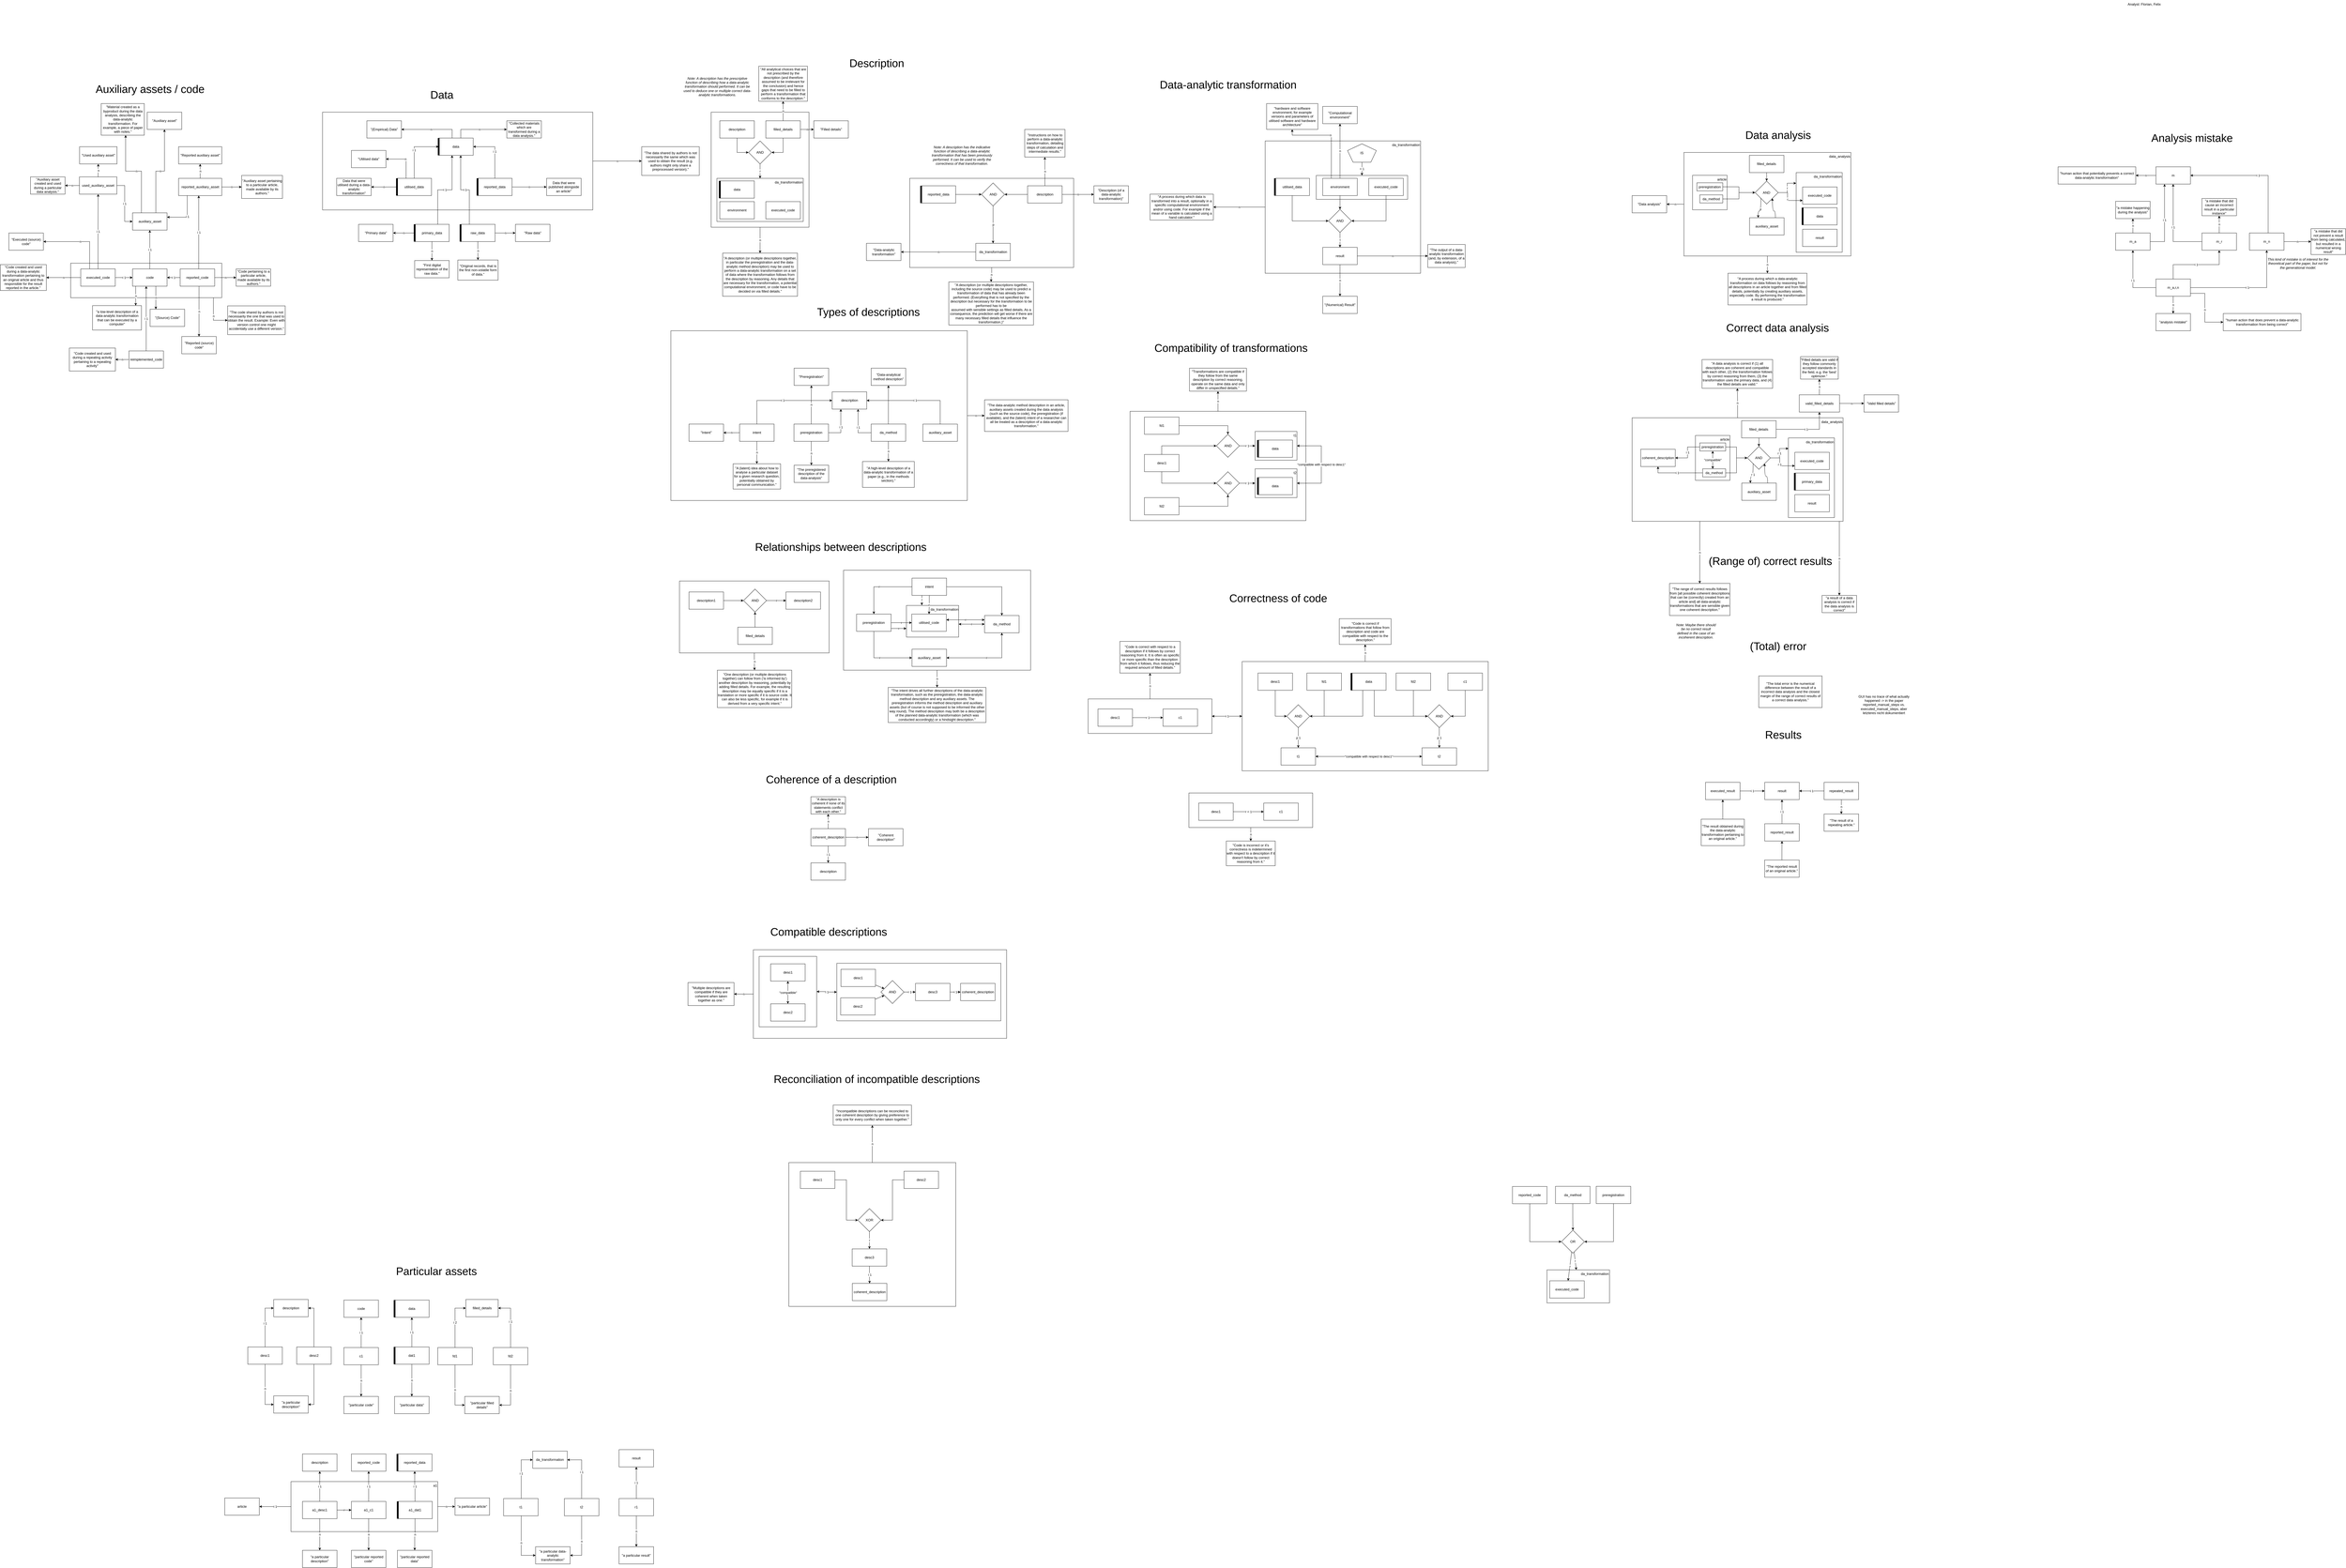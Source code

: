 <mxfile version="24.2.5" type="github" pages="2">
  <diagram name="Page-1" id="51PEagXw1sYwZtZuC4bm">
    <mxGraphModel dx="8900" dy="2383" grid="1" gridSize="10" guides="1" tooltips="1" connect="1" arrows="1" fold="1" page="1" pageScale="1" pageWidth="1169" pageHeight="827" math="0" shadow="0">
      <root>
        <mxCell id="0" />
        <mxCell id="1" parent="0" />
        <mxCell id="JIwvwr1RMZIZRO9zwKFo-29" value="n" style="edgeStyle=orthogonalEdgeStyle;rounded=0;orthogonalLoop=1;jettySize=auto;html=1;" parent="1" source="JIwvwr1RMZIZRO9zwKFo-24" target="JIwvwr1RMZIZRO9zwKFo-28" edge="1">
          <mxGeometry relative="1" as="geometry" />
        </mxCell>
        <mxCell id="JIwvwr1RMZIZRO9zwKFo-24" value="" style="rounded=0;whiteSpace=wrap;html=1;fillColor=none;" parent="1" vertex="1">
          <mxGeometry x="-3540" y="530" width="520" height="250" as="geometry" />
        </mxCell>
        <mxCell id="ZoCv7Ro_4dQpILHq-7rR-8" value="n" style="edgeStyle=orthogonalEdgeStyle;rounded=0;orthogonalLoop=1;jettySize=auto;html=1;" parent="1" source="ZoCv7Ro_4dQpILHq-7rR-6" target="ZoCv7Ro_4dQpILHq-7rR-7" edge="1">
          <mxGeometry relative="1" as="geometry" />
        </mxCell>
        <mxCell id="ZoCv7Ro_4dQpILHq-7rR-6" value="" style="rounded=0;whiteSpace=wrap;html=1;fillColor=none;" parent="1" vertex="1">
          <mxGeometry x="-3570" y="-340" width="1030" height="590" as="geometry" />
        </mxCell>
        <mxCell id="ZoCv7Ro_4dQpILHq-7rR-4" value="n" style="edgeStyle=orthogonalEdgeStyle;rounded=0;orthogonalLoop=1;jettySize=auto;html=1;" parent="1" source="ZoCv7Ro_4dQpILHq-7rR-3" target="ZoCv7Ro_4dQpILHq-7rR-2" edge="1">
          <mxGeometry relative="1" as="geometry" />
        </mxCell>
        <mxCell id="ZoCv7Ro_4dQpILHq-7rR-3" value="" style="rounded=0;whiteSpace=wrap;html=1;fillColor=none;" parent="1" vertex="1">
          <mxGeometry x="-2970" y="492.5" width="650" height="347.5" as="geometry" />
        </mxCell>
        <mxCell id="MhnjOR5AC59zmjkfGHs0-127" value="n" style="edgeStyle=orthogonalEdgeStyle;rounded=0;orthogonalLoop=1;jettySize=auto;html=1;" parent="1" source="MhnjOR5AC59zmjkfGHs0-125" target="MhnjOR5AC59zmjkfGHs0-126" edge="1">
          <mxGeometry relative="1" as="geometry" />
        </mxCell>
        <mxCell id="MhnjOR5AC59zmjkfGHs0-125" value="" style="rounded=0;whiteSpace=wrap;html=1;fillColor=none;" parent="1" vertex="1">
          <mxGeometry x="-3430" y="-1100" width="339.99" height="400" as="geometry" />
        </mxCell>
        <mxCell id="MhnjOR5AC59zmjkfGHs0-114" value="n" style="edgeStyle=orthogonalEdgeStyle;rounded=0;orthogonalLoop=1;jettySize=auto;html=1;" parent="1" source="MhnjOR5AC59zmjkfGHs0-112" target="MhnjOR5AC59zmjkfGHs0-113" edge="1">
          <mxGeometry relative="1" as="geometry" />
        </mxCell>
        <mxCell id="MhnjOR5AC59zmjkfGHs0-112" value="" style="rounded=0;whiteSpace=wrap;html=1;fillColor=none;" parent="1" vertex="1">
          <mxGeometry x="-2740" y="-870" width="569.5" height="310" as="geometry" />
        </mxCell>
        <mxCell id="CN0c7sCui0MEg__w1s-X-141" value="da_transformation" style="rounded=0;whiteSpace=wrap;html=1;fillColor=none;verticalAlign=top;align=right;" parent="1" vertex="1">
          <mxGeometry x="-1505" y="-1000" width="540" height="460" as="geometry" />
        </mxCell>
        <mxCell id="cCpTQMi2O1VusYKRESy9-69" value="" style="rounded=0;whiteSpace=wrap;html=1;fillColor=none;" parent="1" vertex="1">
          <mxGeometry x="-1327.5" y="-880" width="317.5" height="83" as="geometry" />
        </mxCell>
        <mxCell id="cCpTQMi2O1VusYKRESy9-30" value="" style="rounded=0;whiteSpace=wrap;html=1;fillColor=none;" parent="1" vertex="1">
          <mxGeometry x="-3283.37" y="1812" width="880" height="308" as="geometry" />
        </mxCell>
        <mxCell id="cCpTQMi2O1VusYKRESy9-44" value="" style="rounded=0;whiteSpace=wrap;html=1;fillColor=none;" parent="1" vertex="1">
          <mxGeometry x="-2993.37" y="1859" width="570" height="200" as="geometry" />
        </mxCell>
        <mxCell id="cCpTQMi2O1VusYKRESy9-45" value="i 1" style="edgeStyle=orthogonalEdgeStyle;rounded=0;orthogonalLoop=1;jettySize=auto;html=1;startArrow=classic;startFill=1;" parent="1" source="cCpTQMi2O1VusYKRESy9-36" target="cCpTQMi2O1VusYKRESy9-44" edge="1">
          <mxGeometry relative="1" as="geometry" />
        </mxCell>
        <mxCell id="cCpTQMi2O1VusYKRESy9-36" value="" style="rounded=0;whiteSpace=wrap;html=1;fillColor=none;" parent="1" vertex="1">
          <mxGeometry x="-3263.37" y="1835" width="200" height="245" as="geometry" />
        </mxCell>
        <mxCell id="cCpTQMi2O1VusYKRESy9-47" value="n" style="edgeStyle=orthogonalEdgeStyle;rounded=0;orthogonalLoop=1;jettySize=auto;html=1;" parent="1" source="42q9qqVYHl1CzOxwrYSO-64" target="42q9qqVYHl1CzOxwrYSO-65" edge="1">
          <mxGeometry relative="1" as="geometry" />
        </mxCell>
        <mxCell id="42q9qqVYHl1CzOxwrYSO-64" value="" style="rounded=0;whiteSpace=wrap;html=1;fillColor=none;" parent="1" vertex="1">
          <mxGeometry x="-3160" y="2552" width="580" height="500" as="geometry" />
        </mxCell>
        <mxCell id="cCpTQMi2O1VusYKRESy9-1" value="n" style="edgeStyle=orthogonalEdgeStyle;rounded=0;orthogonalLoop=1;jettySize=auto;html=1;" parent="1" source="mfvt5SFf4x34KGhcreXI-263" target="mfvt5SFf4x34KGhcreXI-262" edge="1">
          <mxGeometry relative="1" as="geometry">
            <Array as="points">
              <mxPoint x="-5159.5" y="-415" />
              <mxPoint x="-5159.5" y="-415" />
            </Array>
          </mxGeometry>
        </mxCell>
        <mxCell id="mfvt5SFf4x34KGhcreXI-263" value="" style="rounded=0;whiteSpace=wrap;html=1;fillColor=none;" parent="1" vertex="1">
          <mxGeometry x="-5655.5" y="-575" width="525" height="120" as="geometry" />
        </mxCell>
        <mxCell id="MNmlVbueIH7K6Sq7IVZK-2" value="n" style="edgeStyle=orthogonalEdgeStyle;rounded=0;orthogonalLoop=1;jettySize=auto;html=1;" parent="1" source="mfvt5SFf4x34KGhcreXI-260" target="mfvt5SFf4x34KGhcreXI-259" edge="1">
          <mxGeometry relative="1" as="geometry" />
        </mxCell>
        <mxCell id="mfvt5SFf4x34KGhcreXI-260" value="" style="rounded=0;whiteSpace=wrap;html=1;fillColor=none;" parent="1" vertex="1">
          <mxGeometry x="-4780.25" y="-1100.06" width="939" height="340" as="geometry" />
        </mxCell>
        <mxCell id="cCpTQMi2O1VusYKRESy9-58" value="n" style="edgeStyle=orthogonalEdgeStyle;rounded=0;orthogonalLoop=1;jettySize=auto;html=1;" parent="1" source="mfvt5SFf4x34KGhcreXI-250" target="mfvt5SFf4x34KGhcreXI-251" edge="1">
          <mxGeometry relative="1" as="geometry" />
        </mxCell>
        <mxCell id="MhnjOR5AC59zmjkfGHs0-152" value="n" style="edgeStyle=orthogonalEdgeStyle;rounded=0;orthogonalLoop=1;jettySize=auto;html=1;" parent="1" source="mfvt5SFf4x34KGhcreXI-250" target="MhnjOR5AC59zmjkfGHs0-151" edge="1">
          <mxGeometry relative="1" as="geometry" />
        </mxCell>
        <mxCell id="mfvt5SFf4x34KGhcreXI-250" value="data_analysis" style="rounded=0;whiteSpace=wrap;html=1;fillColor=none;align=right;verticalAlign=top;" parent="1" vertex="1">
          <mxGeometry x="-50" y="-960" width="580" height="360" as="geometry" />
        </mxCell>
        <mxCell id="mfvt5SFf4x34KGhcreXI-186" value="r" style="edgeStyle=orthogonalEdgeStyle;rounded=0;orthogonalLoop=1;jettySize=auto;html=1;startArrow=classic;startFill=1;" parent="1" source="mfvt5SFf4x34KGhcreXI-185" target="mfvt5SFf4x34KGhcreXI-181" edge="1">
          <mxGeometry relative="1" as="geometry">
            <Array as="points">
              <mxPoint x="-2554.75" y="680" />
              <mxPoint x="-2554.75" y="680" />
            </Array>
          </mxGeometry>
        </mxCell>
        <mxCell id="mfvt5SFf4x34KGhcreXI-185" value="da_transformation" style="rounded=0;whiteSpace=wrap;html=1;fillColor=none;align=right;verticalAlign=top;" parent="1" vertex="1">
          <mxGeometry x="-2751.5" y="615" width="181.5" height="110" as="geometry" />
        </mxCell>
        <mxCell id="npsLAXFu691l5lNTcMtJ-79" value="i 1" style="edgeStyle=orthogonalEdgeStyle;rounded=0;orthogonalLoop=1;jettySize=auto;html=1;startArrow=classic;startFill=1;" parent="1" source="npsLAXFu691l5lNTcMtJ-61" target="npsLAXFu691l5lNTcMtJ-62" edge="1">
          <mxGeometry relative="1" as="geometry" />
        </mxCell>
        <mxCell id="cCpTQMi2O1VusYKRESy9-62" value="n" style="edgeStyle=orthogonalEdgeStyle;rounded=0;orthogonalLoop=1;jettySize=auto;html=1;" parent="1" source="npsLAXFu691l5lNTcMtJ-61" target="npsLAXFu691l5lNTcMtJ-36" edge="1">
          <mxGeometry relative="1" as="geometry" />
        </mxCell>
        <mxCell id="npsLAXFu691l5lNTcMtJ-61" value="" style="rounded=0;whiteSpace=wrap;html=1;fillColor=none;" parent="1" vertex="1">
          <mxGeometry x="-2120" y="940" width="430" height="120" as="geometry" />
        </mxCell>
        <mxCell id="PQwBD4DDwZsJVSDzbPhe-4" value="n" style="edgeStyle=orthogonalEdgeStyle;rounded=0;orthogonalLoop=1;jettySize=auto;html=1;" parent="1" source="PQwBD4DDwZsJVSDzbPhe-2" target="PQwBD4DDwZsJVSDzbPhe-3" edge="1">
          <mxGeometry relative="1" as="geometry" />
        </mxCell>
        <mxCell id="PQwBD4DDwZsJVSDzbPhe-2" value="m" style="rounded=0;whiteSpace=wrap;html=1;" parent="1" vertex="1">
          <mxGeometry x="1590" y="-910" width="120" height="60" as="geometry" />
        </mxCell>
        <mxCell id="PQwBD4DDwZsJVSDzbPhe-3" value="&quot;human action that potentially prevents a correct data-analytic transformation&quot;" style="rounded=0;whiteSpace=wrap;html=1;" parent="1" vertex="1">
          <mxGeometry x="1250" y="-910" width="270" height="60" as="geometry" />
        </mxCell>
        <mxCell id="PQwBD4DDwZsJVSDzbPhe-10" value="n" style="edgeStyle=orthogonalEdgeStyle;rounded=0;orthogonalLoop=1;jettySize=auto;html=1;" parent="1" source="PQwBD4DDwZsJVSDzbPhe-8" target="PQwBD4DDwZsJVSDzbPhe-9" edge="1">
          <mxGeometry relative="1" as="geometry" />
        </mxCell>
        <mxCell id="PQwBD4DDwZsJVSDzbPhe-12" value="i 1" style="edgeStyle=orthogonalEdgeStyle;rounded=0;orthogonalLoop=1;jettySize=auto;html=1;" parent="1" source="PQwBD4DDwZsJVSDzbPhe-8" target="PQwBD4DDwZsJVSDzbPhe-2" edge="1">
          <mxGeometry relative="1" as="geometry">
            <Array as="points">
              <mxPoint x="1620" y="-650" />
            </Array>
          </mxGeometry>
        </mxCell>
        <mxCell id="PQwBD4DDwZsJVSDzbPhe-8" value="m_a" style="rounded=0;whiteSpace=wrap;html=1;" parent="1" vertex="1">
          <mxGeometry x="1450" y="-680" width="120" height="60" as="geometry" />
        </mxCell>
        <mxCell id="PQwBD4DDwZsJVSDzbPhe-9" value="&quot;a mistake happening during the analysis&quot;" style="rounded=0;whiteSpace=wrap;html=1;" parent="1" vertex="1">
          <mxGeometry x="1450" y="-790" width="120" height="60" as="geometry" />
        </mxCell>
        <mxCell id="PQwBD4DDwZsJVSDzbPhe-14" value="i 1" style="edgeStyle=orthogonalEdgeStyle;rounded=0;orthogonalLoop=1;jettySize=auto;html=1;" parent="1" source="PQwBD4DDwZsJVSDzbPhe-13" target="PQwBD4DDwZsJVSDzbPhe-2" edge="1">
          <mxGeometry relative="1" as="geometry" />
        </mxCell>
        <mxCell id="PQwBD4DDwZsJVSDzbPhe-16" value="n" style="edgeStyle=orthogonalEdgeStyle;rounded=0;orthogonalLoop=1;jettySize=auto;html=1;" parent="1" source="PQwBD4DDwZsJVSDzbPhe-13" target="PQwBD4DDwZsJVSDzbPhe-15" edge="1">
          <mxGeometry relative="1" as="geometry" />
        </mxCell>
        <mxCell id="PQwBD4DDwZsJVSDzbPhe-13" value="m_r" style="rounded=0;whiteSpace=wrap;html=1;" parent="1" vertex="1">
          <mxGeometry x="1750" y="-680" width="120" height="60" as="geometry" />
        </mxCell>
        <mxCell id="PQwBD4DDwZsJVSDzbPhe-15" value="&quot;a mistake that did cause an incorrect result in a particular instance&quot;" style="rounded=0;whiteSpace=wrap;html=1;" parent="1" vertex="1">
          <mxGeometry x="1750" y="-800" width="120" height="60" as="geometry" />
        </mxCell>
        <mxCell id="PQwBD4DDwZsJVSDzbPhe-18" value="i 1" style="edgeStyle=orthogonalEdgeStyle;rounded=0;orthogonalLoop=1;jettySize=auto;html=1;" parent="1" source="PQwBD4DDwZsJVSDzbPhe-17" target="PQwBD4DDwZsJVSDzbPhe-13" edge="1">
          <mxGeometry relative="1" as="geometry">
            <Array as="points">
              <mxPoint x="1650" y="-570" />
              <mxPoint x="1810" y="-570" />
            </Array>
          </mxGeometry>
        </mxCell>
        <mxCell id="PQwBD4DDwZsJVSDzbPhe-19" value="i 1" style="edgeStyle=orthogonalEdgeStyle;rounded=0;orthogonalLoop=1;jettySize=auto;html=1;" parent="1" source="PQwBD4DDwZsJVSDzbPhe-17" target="PQwBD4DDwZsJVSDzbPhe-8" edge="1">
          <mxGeometry relative="1" as="geometry" />
        </mxCell>
        <mxCell id="PQwBD4DDwZsJVSDzbPhe-24" value="n" style="edgeStyle=orthogonalEdgeStyle;rounded=0;orthogonalLoop=1;jettySize=auto;html=1;" parent="1" source="PQwBD4DDwZsJVSDzbPhe-17" target="PQwBD4DDwZsJVSDzbPhe-23" edge="1">
          <mxGeometry relative="1" as="geometry" />
        </mxCell>
        <mxCell id="CN0c7sCui0MEg__w1s-X-84" value="i 1" style="edgeStyle=orthogonalEdgeStyle;rounded=0;orthogonalLoop=1;jettySize=auto;html=1;" parent="1" source="PQwBD4DDwZsJVSDzbPhe-17" target="VSVdpnFQ6Lm-19f5LBRc-6" edge="1">
          <mxGeometry relative="1" as="geometry" />
        </mxCell>
        <mxCell id="cCpTQMi2O1VusYKRESy9-67" value="n" style="edgeStyle=orthogonalEdgeStyle;rounded=0;orthogonalLoop=1;jettySize=auto;html=1;" parent="1" source="PQwBD4DDwZsJVSDzbPhe-17" target="npsLAXFu691l5lNTcMtJ-146" edge="1">
          <mxGeometry relative="1" as="geometry">
            <Array as="points">
              <mxPoint x="1760" y="-470" />
              <mxPoint x="1760" y="-370" />
            </Array>
          </mxGeometry>
        </mxCell>
        <mxCell id="PQwBD4DDwZsJVSDzbPhe-17" value="m_a,r,n" style="rounded=0;whiteSpace=wrap;html=1;" parent="1" vertex="1">
          <mxGeometry x="1590" y="-520" width="120" height="60" as="geometry" />
        </mxCell>
        <mxCell id="PQwBD4DDwZsJVSDzbPhe-23" value="&quot;analysis mistake&quot;" style="rounded=0;whiteSpace=wrap;html=1;" parent="1" vertex="1">
          <mxGeometry x="1590" y="-400" width="120" height="60" as="geometry" />
        </mxCell>
        <mxCell id="VSVdpnFQ6Lm-19f5LBRc-2" value="Analyst: Florian, Felix" style="text;html=1;align=center;verticalAlign=middle;resizable=0;points=[];autosize=1;strokeColor=none;fillColor=none;" parent="1" vertex="1">
          <mxGeometry x="1479" y="-1490" width="140" height="30" as="geometry" />
        </mxCell>
        <mxCell id="VSVdpnFQ6Lm-19f5LBRc-9" value="i 1" style="edgeStyle=orthogonalEdgeStyle;rounded=0;orthogonalLoop=1;jettySize=auto;html=1;" parent="1" source="VSVdpnFQ6Lm-19f5LBRc-6" target="PQwBD4DDwZsJVSDzbPhe-2" edge="1">
          <mxGeometry relative="1" as="geometry">
            <Array as="points">
              <mxPoint x="1980" y="-880" />
            </Array>
          </mxGeometry>
        </mxCell>
        <mxCell id="VSVdpnFQ6Lm-19f5LBRc-11" value="n" style="edgeStyle=orthogonalEdgeStyle;rounded=0;orthogonalLoop=1;jettySize=auto;html=1;" parent="1" source="VSVdpnFQ6Lm-19f5LBRc-6" target="VSVdpnFQ6Lm-19f5LBRc-10" edge="1">
          <mxGeometry relative="1" as="geometry" />
        </mxCell>
        <mxCell id="VSVdpnFQ6Lm-19f5LBRc-6" value="m_n" style="rounded=0;whiteSpace=wrap;html=1;" parent="1" vertex="1">
          <mxGeometry x="1915" y="-680" width="120" height="60" as="geometry" />
        </mxCell>
        <mxCell id="VSVdpnFQ6Lm-19f5LBRc-10" value="&quot;a mistake that did not prevent a result from being calculated, but resulted in a numerical wrong result&quot;" style="rounded=0;whiteSpace=wrap;html=1;" parent="1" vertex="1">
          <mxGeometry x="2129" y="-695" width="120" height="90" as="geometry" />
        </mxCell>
        <mxCell id="MhnjOR5AC59zmjkfGHs0-94" value="n" style="edgeStyle=orthogonalEdgeStyle;rounded=0;orthogonalLoop=1;jettySize=auto;html=1;" parent="1" source="CN0c7sCui0MEg__w1s-X-3" target="MhnjOR5AC59zmjkfGHs0-93" edge="1">
          <mxGeometry relative="1" as="geometry" />
        </mxCell>
        <mxCell id="YIb1i4afOLKp0flU0VRA-6" style="edgeStyle=orthogonalEdgeStyle;rounded=0;orthogonalLoop=1;jettySize=auto;html=1;" parent="1" source="CN0c7sCui0MEg__w1s-X-3" target="CN0c7sCui0MEg__w1s-X-221" edge="1">
          <mxGeometry relative="1" as="geometry" />
        </mxCell>
        <mxCell id="YIb1i4afOLKp0flU0VRA-7" value="n" style="edgeStyle=orthogonalEdgeStyle;rounded=0;orthogonalLoop=1;jettySize=auto;html=1;" parent="1" source="CN0c7sCui0MEg__w1s-X-3" target="zFcz-C3NXDBQkK0YIIqr-52" edge="1">
          <mxGeometry relative="1" as="geometry" />
        </mxCell>
        <mxCell id="CN0c7sCui0MEg__w1s-X-3" value="description" style="rounded=0;whiteSpace=wrap;html=1;" parent="1" vertex="1">
          <mxGeometry x="-2330.5" y="-844" width="120" height="60" as="geometry" />
        </mxCell>
        <mxCell id="MhnjOR5AC59zmjkfGHs0-102" value="n" style="edgeStyle=orthogonalEdgeStyle;rounded=0;orthogonalLoop=1;jettySize=auto;html=1;" parent="1" source="CN0c7sCui0MEg__w1s-X-10" target="MhnjOR5AC59zmjkfGHs0-101" edge="1">
          <mxGeometry relative="1" as="geometry" />
        </mxCell>
        <mxCell id="CN0c7sCui0MEg__w1s-X-10" value="da_transformation" style="rounded=0;whiteSpace=wrap;html=1;" parent="1" vertex="1">
          <mxGeometry x="-2510.5" y="-644" width="120" height="60" as="geometry" />
        </mxCell>
        <mxCell id="CN0c7sCui0MEg__w1s-X-20" value="r 1" style="edgeStyle=orthogonalEdgeStyle;rounded=0;orthogonalLoop=1;jettySize=auto;html=1;" parent="1" edge="1">
          <mxGeometry relative="1" as="geometry">
            <mxPoint x="570" y="1450" as="targetPoint" />
          </mxGeometry>
        </mxCell>
        <mxCell id="CN0c7sCui0MEg__w1s-X-115" value="Analysis mistake" style="text;html=1;align=center;verticalAlign=middle;resizable=0;points=[];autosize=1;strokeColor=none;fillColor=none;fontSize=38;" parent="1" vertex="1">
          <mxGeometry x="1560" y="-1040" width="310" height="60" as="geometry" />
        </mxCell>
        <mxCell id="CN0c7sCui0MEg__w1s-X-116" value="Types of descriptions" style="text;html=1;align=center;verticalAlign=middle;resizable=0;points=[];autosize=1;strokeColor=none;fillColor=none;fontSize=38;" parent="1" vertex="1">
          <mxGeometry x="-3074.25" y="-435.0" width="380" height="60" as="geometry" />
        </mxCell>
        <mxCell id="CN0c7sCui0MEg__w1s-X-139" value="Data-analytic transformation" style="text;html=1;align=center;verticalAlign=middle;resizable=0;points=[];autosize=1;strokeColor=none;fillColor=none;fontSize=38;" parent="1" vertex="1">
          <mxGeometry x="-1884.5" y="-1225" width="500" height="60" as="geometry" />
        </mxCell>
        <mxCell id="CN0c7sCui0MEg__w1s-X-140" value="&quot;A process during which data is transformed into a result, optionally in a specific computational environment and/or using code. For example if the mean of a variable is calculated using a hand calculator.&quot;" style="rounded=0;whiteSpace=wrap;html=1;" parent="1" vertex="1">
          <mxGeometry x="-1905" y="-815" width="220" height="90" as="geometry" />
        </mxCell>
        <mxCell id="cCpTQMi2O1VusYKRESy9-59" value="n" style="edgeStyle=orthogonalEdgeStyle;rounded=0;orthogonalLoop=1;jettySize=auto;html=1;" parent="1" source="CN0c7sCui0MEg__w1s-X-141" target="CN0c7sCui0MEg__w1s-X-140" edge="1">
          <mxGeometry relative="1" as="geometry" />
        </mxCell>
        <mxCell id="CN0c7sCui0MEg__w1s-X-149" value="n" style="edgeStyle=orthogonalEdgeStyle;rounded=0;orthogonalLoop=1;jettySize=auto;html=1;" parent="1" source="CN0c7sCui0MEg__w1s-X-143" target="CN0c7sCui0MEg__w1s-X-147" edge="1">
          <mxGeometry relative="1" as="geometry" />
        </mxCell>
        <mxCell id="MhnjOR5AC59zmjkfGHs0-150" value="n" style="edgeStyle=orthogonalEdgeStyle;rounded=0;orthogonalLoop=1;jettySize=auto;html=1;" parent="1" source="CN0c7sCui0MEg__w1s-X-143" target="MhnjOR5AC59zmjkfGHs0-149" edge="1">
          <mxGeometry relative="1" as="geometry" />
        </mxCell>
        <mxCell id="CN0c7sCui0MEg__w1s-X-143" value="result" style="rounded=0;whiteSpace=wrap;html=1;" parent="1" vertex="1">
          <mxGeometry x="-1305" y="-630" width="120" height="60" as="geometry" />
        </mxCell>
        <mxCell id="CN0c7sCui0MEg__w1s-X-190" style="edgeStyle=orthogonalEdgeStyle;rounded=0;orthogonalLoop=1;jettySize=auto;html=1;entryX=0;entryY=0.5;entryDx=0;entryDy=0;" parent="1" source="CN0c7sCui0MEg__w1s-X-144" target="CN0c7sCui0MEg__w1s-X-182" edge="1">
          <mxGeometry relative="1" as="geometry">
            <Array as="points">
              <mxPoint x="-1411" y="-722" />
            </Array>
          </mxGeometry>
        </mxCell>
        <mxCell id="CN0c7sCui0MEg__w1s-X-147" value="&quot;(Numerical) Result&quot;" style="rounded=0;whiteSpace=wrap;html=1;" parent="1" vertex="1">
          <mxGeometry x="-1305" y="-460" width="120" height="60" as="geometry" />
        </mxCell>
        <mxCell id="CN0c7sCui0MEg__w1s-X-172" value="Particular assets" style="text;html=1;align=center;verticalAlign=middle;resizable=0;points=[];autosize=1;strokeColor=none;fillColor=none;fontSize=38;" parent="1" vertex="1">
          <mxGeometry x="-4535.13" y="2900" width="300" height="60" as="geometry" />
        </mxCell>
        <mxCell id="CN0c7sCui0MEg__w1s-X-183" value="t" style="edgeStyle=orthogonalEdgeStyle;rounded=0;orthogonalLoop=1;jettySize=auto;html=1;exitX=0.5;exitY=1;exitDx=0;exitDy=0;" parent="1" source="CN0c7sCui0MEg__w1s-X-182" target="CN0c7sCui0MEg__w1s-X-143" edge="1">
          <mxGeometry relative="1" as="geometry" />
        </mxCell>
        <mxCell id="CN0c7sCui0MEg__w1s-X-182" value="AND" style="rhombus;whiteSpace=wrap;html=1;" parent="1" vertex="1">
          <mxGeometry x="-1285" y="-762" width="80" height="80" as="geometry" />
        </mxCell>
        <mxCell id="CN0c7sCui0MEg__w1s-X-188" style="edgeStyle=orthogonalEdgeStyle;rounded=0;orthogonalLoop=1;jettySize=auto;html=1;entryX=0.5;entryY=0;entryDx=0;entryDy=0;" parent="1" source="CN0c7sCui0MEg__w1s-X-184" target="CN0c7sCui0MEg__w1s-X-182" edge="1">
          <mxGeometry relative="1" as="geometry" />
        </mxCell>
        <mxCell id="CN0c7sCui0MEg__w1s-X-195" value="n" style="edgeStyle=orthogonalEdgeStyle;rounded=0;orthogonalLoop=1;jettySize=auto;html=1;" parent="1" source="CN0c7sCui0MEg__w1s-X-184" target="CN0c7sCui0MEg__w1s-X-187" edge="1">
          <mxGeometry relative="1" as="geometry" />
        </mxCell>
        <mxCell id="WnuP-C071pw-Gry_amuv-2" value="n" style="edgeStyle=orthogonalEdgeStyle;rounded=0;orthogonalLoop=1;jettySize=auto;html=1;exitX=0.25;exitY=0;exitDx=0;exitDy=0;" parent="1" source="CN0c7sCui0MEg__w1s-X-184" target="WnuP-C071pw-Gry_amuv-1" edge="1">
          <mxGeometry relative="1" as="geometry">
            <Array as="points">
              <mxPoint x="-1275" y="-1020" />
              <mxPoint x="-1411" y="-1020" />
            </Array>
          </mxGeometry>
        </mxCell>
        <mxCell id="CN0c7sCui0MEg__w1s-X-184" value="environment" style="rounded=0;whiteSpace=wrap;html=1;" parent="1" vertex="1">
          <mxGeometry x="-1305" y="-870" width="120" height="60" as="geometry" />
        </mxCell>
        <mxCell id="CN0c7sCui0MEg__w1s-X-187" value="&quot;Computational environment&quot;" style="rounded=0;whiteSpace=wrap;html=1;" parent="1" vertex="1">
          <mxGeometry x="-1305" y="-1120" width="120" height="60" as="geometry" />
        </mxCell>
        <mxCell id="CN0c7sCui0MEg__w1s-X-198" value="Auxiliary assets / code" style="text;html=1;align=center;verticalAlign=middle;resizable=0;points=[];autosize=1;strokeColor=none;fillColor=none;fontSize=38;" parent="1" vertex="1">
          <mxGeometry x="-5580.5" y="-1210" width="400" height="60" as="geometry" />
        </mxCell>
        <mxCell id="mfvt5SFf4x34KGhcreXI-141" value="i 1" style="edgeStyle=orthogonalEdgeStyle;rounded=0;orthogonalLoop=1;jettySize=auto;html=1;" parent="1" source="CN0c7sCui0MEg__w1s-X-199" target="mfvt5SFf4x34KGhcreXI-120" edge="1">
          <mxGeometry relative="1" as="geometry" />
        </mxCell>
        <mxCell id="g_zi4sA2WuozOMnxc8eQ-9" value="n" style="edgeStyle=orthogonalEdgeStyle;rounded=0;orthogonalLoop=1;jettySize=auto;html=1;" parent="1" source="CN0c7sCui0MEg__w1s-X-199" target="npsLAXFu691l5lNTcMtJ-1" edge="1">
          <mxGeometry relative="1" as="geometry">
            <Array as="points">
              <mxPoint x="-5429.5" y="-445" />
              <mxPoint x="-5429.5" y="-445" />
            </Array>
          </mxGeometry>
        </mxCell>
        <mxCell id="g_zi4sA2WuozOMnxc8eQ-10" value="n" style="edgeStyle=orthogonalEdgeStyle;rounded=0;orthogonalLoop=1;jettySize=auto;html=1;" parent="1" source="CN0c7sCui0MEg__w1s-X-199" target="g_zi4sA2WuozOMnxc8eQ-8" edge="1">
          <mxGeometry relative="1" as="geometry">
            <Array as="points">
              <mxPoint x="-5359.5" y="-475" />
              <mxPoint x="-5359.5" y="-475" />
            </Array>
          </mxGeometry>
        </mxCell>
        <mxCell id="CN0c7sCui0MEg__w1s-X-199" value="code" style="rounded=0;whiteSpace=wrap;html=1;" parent="1" vertex="1">
          <mxGeometry x="-5440.5" y="-555" width="120" height="60" as="geometry" />
        </mxCell>
        <mxCell id="CN0c7sCui0MEg__w1s-X-205" value="n" style="edgeStyle=orthogonalEdgeStyle;rounded=0;orthogonalLoop=1;jettySize=auto;html=1;" parent="1" source="CN0c7sCui0MEg__w1s-X-200" target="CN0c7sCui0MEg__w1s-X-204" edge="1">
          <mxGeometry relative="1" as="geometry" />
        </mxCell>
        <mxCell id="mfvt5SFf4x34KGhcreXI-142" value="i 1" style="edgeStyle=orthogonalEdgeStyle;rounded=0;orthogonalLoop=1;jettySize=auto;html=1;" parent="1" source="CN0c7sCui0MEg__w1s-X-200" target="CN0c7sCui0MEg__w1s-X-199" edge="1">
          <mxGeometry relative="1" as="geometry" />
        </mxCell>
        <mxCell id="mfvt5SFf4x34KGhcreXI-143" value="i 1" style="edgeStyle=orthogonalEdgeStyle;rounded=0;orthogonalLoop=1;jettySize=auto;html=1;" parent="1" source="CN0c7sCui0MEg__w1s-X-200" target="mfvt5SFf4x34KGhcreXI-133" edge="1">
          <mxGeometry relative="1" as="geometry">
            <Array as="points">
              <mxPoint x="-5210.5" y="-760" />
              <mxPoint x="-5210.5" y="-760" />
            </Array>
          </mxGeometry>
        </mxCell>
        <mxCell id="cCpTQMi2O1VusYKRESy9-7" value="n" style="edgeStyle=orthogonalEdgeStyle;rounded=0;orthogonalLoop=1;jettySize=auto;html=1;" parent="1" source="CN0c7sCui0MEg__w1s-X-200" target="cCpTQMi2O1VusYKRESy9-6" edge="1">
          <mxGeometry relative="1" as="geometry">
            <Array as="points">
              <mxPoint x="-5209.5" y="-425" />
            </Array>
          </mxGeometry>
        </mxCell>
        <mxCell id="CN0c7sCui0MEg__w1s-X-200" value="reported_code" style="rounded=0;whiteSpace=wrap;html=1;" parent="1" vertex="1">
          <mxGeometry x="-5275" y="-555" width="120" height="60" as="geometry" />
        </mxCell>
        <mxCell id="CN0c7sCui0MEg__w1s-X-210" value="n" style="edgeStyle=orthogonalEdgeStyle;rounded=0;orthogonalLoop=1;jettySize=auto;html=1;" parent="1" source="CN0c7sCui0MEg__w1s-X-201" target="CN0c7sCui0MEg__w1s-X-209" edge="1">
          <mxGeometry relative="1" as="geometry" />
        </mxCell>
        <mxCell id="mfvt5SFf4x34KGhcreXI-145" value="i 1" style="edgeStyle=orthogonalEdgeStyle;rounded=0;orthogonalLoop=1;jettySize=auto;html=1;" parent="1" source="CN0c7sCui0MEg__w1s-X-201" target="CN0c7sCui0MEg__w1s-X-199" edge="1">
          <mxGeometry relative="1" as="geometry" />
        </mxCell>
        <mxCell id="mfvt5SFf4x34KGhcreXI-146" value="i 1" style="edgeStyle=orthogonalEdgeStyle;rounded=0;orthogonalLoop=1;jettySize=auto;html=1;" parent="1" source="CN0c7sCui0MEg__w1s-X-201" target="mfvt5SFf4x34KGhcreXI-129" edge="1">
          <mxGeometry relative="1" as="geometry" />
        </mxCell>
        <mxCell id="g_zi4sA2WuozOMnxc8eQ-13" value="n" style="edgeStyle=orthogonalEdgeStyle;rounded=0;orthogonalLoop=1;jettySize=auto;html=1;" parent="1" source="CN0c7sCui0MEg__w1s-X-201" target="g_zi4sA2WuozOMnxc8eQ-11" edge="1">
          <mxGeometry relative="1" as="geometry">
            <Array as="points">
              <mxPoint x="-5589.5" y="-650" />
            </Array>
          </mxGeometry>
        </mxCell>
        <mxCell id="CN0c7sCui0MEg__w1s-X-201" value="executed_code" style="rounded=0;whiteSpace=wrap;html=1;" parent="1" vertex="1">
          <mxGeometry x="-5620.5" y="-555" width="120" height="60" as="geometry" />
        </mxCell>
        <mxCell id="CN0c7sCui0MEg__w1s-X-204" value="&quot;Code pertaining to a particular article, made available by its authors.&quot;" style="rounded=0;whiteSpace=wrap;html=1;" parent="1" vertex="1">
          <mxGeometry x="-5080.5" y="-555" width="120" height="60" as="geometry" />
        </mxCell>
        <mxCell id="CN0c7sCui0MEg__w1s-X-209" value="&quot;Code created and used during a data-analytic transformation pertaining to an original article and thus responsible for the result reported in the article.&quot;" style="rounded=0;whiteSpace=wrap;html=1;" parent="1" vertex="1">
          <mxGeometry x="-5900" y="-570" width="160" height="90" as="geometry" />
        </mxCell>
        <mxCell id="CN0c7sCui0MEg__w1s-X-222" value="p" style="edgeStyle=orthogonalEdgeStyle;rounded=0;orthogonalLoop=1;jettySize=auto;html=1;" parent="1" source="CN0c7sCui0MEg__w1s-X-221" target="CN0c7sCui0MEg__w1s-X-10" edge="1">
          <mxGeometry relative="1" as="geometry" />
        </mxCell>
        <mxCell id="CN0c7sCui0MEg__w1s-X-221" value="AND" style="rhombus;whiteSpace=wrap;html=1;" parent="1" vertex="1">
          <mxGeometry x="-2490.5" y="-854" width="80" height="80" as="geometry" />
        </mxCell>
        <mxCell id="npsLAXFu691l5lNTcMtJ-1" value="&quot;a low-level description of a data-analytic transformation that can be executed by a computer&quot;" style="rounded=0;whiteSpace=wrap;html=1;" parent="1" vertex="1">
          <mxGeometry x="-5579.5" y="-427.5" width="170" height="85" as="geometry" />
        </mxCell>
        <mxCell id="npsLAXFu691l5lNTcMtJ-36" value="&quot;Code is correct with respect to a description if it follows by correct reasoning from it. It is often as specific or more specific than the description from which it follows, thus reducing the required amount of filled details.&quot;" style="rounded=0;whiteSpace=wrap;html=1;" parent="1" vertex="1">
          <mxGeometry x="-2010" y="740" width="210" height="110" as="geometry" />
        </mxCell>
        <mxCell id="npsLAXFu691l5lNTcMtJ-37" value="c1" style="rounded=0;whiteSpace=wrap;html=1;" parent="1" vertex="1">
          <mxGeometry x="-1860" y="975" width="120" height="60" as="geometry" />
        </mxCell>
        <mxCell id="cCpTQMi2O1VusYKRESy9-60" value="n" style="edgeStyle=orthogonalEdgeStyle;rounded=0;orthogonalLoop=1;jettySize=auto;html=1;" parent="1" source="npsLAXFu691l5lNTcMtJ-44" target="npsLAXFu691l5lNTcMtJ-45" edge="1">
          <mxGeometry relative="1" as="geometry" />
        </mxCell>
        <mxCell id="npsLAXFu691l5lNTcMtJ-44" value="" style="rounded=0;whiteSpace=wrap;html=1;fillColor=none;verticalAlign=middle;align=center;" parent="1" vertex="1">
          <mxGeometry x="-1974.5" y="-60" width="611" height="380" as="geometry" />
        </mxCell>
        <mxCell id="npsLAXFu691l5lNTcMtJ-45" value="&quot;Transformations are compatible if they follow from the same description by correct reasoning, operate on the same data and only differ in unspecified details.&quot;" style="rounded=0;whiteSpace=wrap;html=1;" parent="1" vertex="1">
          <mxGeometry x="-1768" y="-210" width="198" height="80" as="geometry" />
        </mxCell>
        <mxCell id="npsLAXFu691l5lNTcMtJ-46" style="edgeStyle=orthogonalEdgeStyle;rounded=0;orthogonalLoop=1;jettySize=auto;html=1;entryX=0;entryY=0.5;entryDx=0;entryDy=0;" parent="1" source="npsLAXFu691l5lNTcMtJ-48" target="npsLAXFu691l5lNTcMtJ-54" edge="1">
          <mxGeometry relative="1" as="geometry">
            <Array as="points">
              <mxPoint x="-1864.5" y="60" />
            </Array>
          </mxGeometry>
        </mxCell>
        <mxCell id="npsLAXFu691l5lNTcMtJ-47" style="edgeStyle=orthogonalEdgeStyle;rounded=0;orthogonalLoop=1;jettySize=auto;html=1;entryX=0;entryY=0.5;entryDx=0;entryDy=0;" parent="1" source="npsLAXFu691l5lNTcMtJ-48" target="npsLAXFu691l5lNTcMtJ-56" edge="1">
          <mxGeometry relative="1" as="geometry">
            <Array as="points">
              <mxPoint x="-1864.5" y="190" />
            </Array>
          </mxGeometry>
        </mxCell>
        <mxCell id="npsLAXFu691l5lNTcMtJ-48" value="desc1" style="rounded=0;whiteSpace=wrap;html=1;" parent="1" vertex="1">
          <mxGeometry x="-1924.5" y="90" width="120" height="60" as="geometry" />
        </mxCell>
        <mxCell id="npsLAXFu691l5lNTcMtJ-78" value="&quot;compatible with respect to desc1&quot;" style="edgeStyle=orthogonalEdgeStyle;rounded=0;orthogonalLoop=1;jettySize=auto;html=1;startArrow=classic;startFill=1;" parent="1" source="npsLAXFu691l5lNTcMtJ-49" target="npsLAXFu691l5lNTcMtJ-50" edge="1">
          <mxGeometry relative="1" as="geometry">
            <Array as="points">
              <mxPoint x="-1310" y="60" />
              <mxPoint x="-1310" y="190" />
            </Array>
          </mxGeometry>
        </mxCell>
        <mxCell id="npsLAXFu691l5lNTcMtJ-49" value="t1" style="rounded=0;whiteSpace=wrap;html=1;align=right;verticalAlign=top;" parent="1" vertex="1">
          <mxGeometry x="-1540" y="10" width="145.5" height="100" as="geometry" />
        </mxCell>
        <mxCell id="npsLAXFu691l5lNTcMtJ-50" value="t2" style="rounded=0;whiteSpace=wrap;html=1;verticalAlign=top;align=right;" parent="1" vertex="1">
          <mxGeometry x="-1540" y="140" width="145.5" height="100" as="geometry" />
        </mxCell>
        <mxCell id="npsLAXFu691l5lNTcMtJ-51" style="edgeStyle=orthogonalEdgeStyle;rounded=0;orthogonalLoop=1;jettySize=auto;html=1;entryX=0.5;entryY=1;entryDx=0;entryDy=0;" parent="1" source="npsLAXFu691l5lNTcMtJ-52" target="npsLAXFu691l5lNTcMtJ-56" edge="1">
          <mxGeometry relative="1" as="geometry" />
        </mxCell>
        <mxCell id="npsLAXFu691l5lNTcMtJ-52" value="fd2" style="rounded=0;whiteSpace=wrap;html=1;" parent="1" vertex="1">
          <mxGeometry x="-1924.5" y="240" width="120" height="60" as="geometry" />
        </mxCell>
        <mxCell id="npsLAXFu691l5lNTcMtJ-53" value="r 1" style="edgeStyle=orthogonalEdgeStyle;rounded=0;orthogonalLoop=1;jettySize=auto;html=1;" parent="1" source="npsLAXFu691l5lNTcMtJ-54" target="npsLAXFu691l5lNTcMtJ-49" edge="1">
          <mxGeometry relative="1" as="geometry" />
        </mxCell>
        <mxCell id="npsLAXFu691l5lNTcMtJ-54" value="AND" style="rhombus;whiteSpace=wrap;html=1;" parent="1" vertex="1">
          <mxGeometry x="-1674.5" y="20" width="80" height="80" as="geometry" />
        </mxCell>
        <mxCell id="npsLAXFu691l5lNTcMtJ-55" value="r 1" style="edgeStyle=orthogonalEdgeStyle;rounded=0;orthogonalLoop=1;jettySize=auto;html=1;" parent="1" source="npsLAXFu691l5lNTcMtJ-56" target="npsLAXFu691l5lNTcMtJ-50" edge="1">
          <mxGeometry relative="1" as="geometry" />
        </mxCell>
        <mxCell id="npsLAXFu691l5lNTcMtJ-56" value="AND" style="rhombus;whiteSpace=wrap;html=1;" parent="1" vertex="1">
          <mxGeometry x="-1674.5" y="150" width="80" height="80" as="geometry" />
        </mxCell>
        <mxCell id="npsLAXFu691l5lNTcMtJ-57" style="edgeStyle=orthogonalEdgeStyle;rounded=0;orthogonalLoop=1;jettySize=auto;html=1;entryX=0.5;entryY=0;entryDx=0;entryDy=0;" parent="1" source="npsLAXFu691l5lNTcMtJ-58" target="npsLAXFu691l5lNTcMtJ-54" edge="1">
          <mxGeometry relative="1" as="geometry" />
        </mxCell>
        <mxCell id="npsLAXFu691l5lNTcMtJ-58" value="fd1" style="rounded=0;whiteSpace=wrap;html=1;" parent="1" vertex="1">
          <mxGeometry x="-1924.5" y="-40" width="120" height="60" as="geometry" />
        </mxCell>
        <mxCell id="npsLAXFu691l5lNTcMtJ-60" value="r 1" style="edgeStyle=orthogonalEdgeStyle;rounded=0;orthogonalLoop=1;jettySize=auto;html=1;" parent="1" source="npsLAXFu691l5lNTcMtJ-59" target="npsLAXFu691l5lNTcMtJ-37" edge="1">
          <mxGeometry relative="1" as="geometry" />
        </mxCell>
        <mxCell id="npsLAXFu691l5lNTcMtJ-59" value="desc1" style="rounded=0;whiteSpace=wrap;html=1;" parent="1" vertex="1">
          <mxGeometry x="-2086" y="975" width="120" height="60" as="geometry" />
        </mxCell>
        <mxCell id="cCpTQMi2O1VusYKRESy9-61" value="n" style="edgeStyle=orthogonalEdgeStyle;rounded=0;orthogonalLoop=1;jettySize=auto;html=1;" parent="1" source="npsLAXFu691l5lNTcMtJ-62" target="mfvt5SFf4x34KGhcreXI-257" edge="1">
          <mxGeometry relative="1" as="geometry" />
        </mxCell>
        <mxCell id="npsLAXFu691l5lNTcMtJ-62" value="" style="rounded=0;whiteSpace=wrap;html=1;fillColor=none;" parent="1" vertex="1">
          <mxGeometry x="-1585" y="810" width="855" height="380" as="geometry" />
        </mxCell>
        <mxCell id="npsLAXFu691l5lNTcMtJ-75" style="edgeStyle=orthogonalEdgeStyle;rounded=0;orthogonalLoop=1;jettySize=auto;html=1;entryX=0;entryY=0.5;entryDx=0;entryDy=0;" parent="1" source="npsLAXFu691l5lNTcMtJ-63" target="npsLAXFu691l5lNTcMtJ-67" edge="1">
          <mxGeometry relative="1" as="geometry" />
        </mxCell>
        <mxCell id="npsLAXFu691l5lNTcMtJ-63" value="desc1" style="rounded=0;whiteSpace=wrap;html=1;" parent="1" vertex="1">
          <mxGeometry x="-1530" y="850" width="120" height="60" as="geometry" />
        </mxCell>
        <mxCell id="npsLAXFu691l5lNTcMtJ-76" style="edgeStyle=orthogonalEdgeStyle;rounded=0;orthogonalLoop=1;jettySize=auto;html=1;entryX=1;entryY=0.5;entryDx=0;entryDy=0;" parent="1" source="npsLAXFu691l5lNTcMtJ-64" target="npsLAXFu691l5lNTcMtJ-67" edge="1">
          <mxGeometry relative="1" as="geometry" />
        </mxCell>
        <mxCell id="npsLAXFu691l5lNTcMtJ-64" value="fd1" style="rounded=0;whiteSpace=wrap;html=1;" parent="1" vertex="1">
          <mxGeometry x="-1360" y="850" width="120" height="60" as="geometry" />
        </mxCell>
        <mxCell id="npsLAXFu691l5lNTcMtJ-73" style="edgeStyle=orthogonalEdgeStyle;rounded=0;orthogonalLoop=1;jettySize=auto;html=1;entryX=0;entryY=0.5;entryDx=0;entryDy=0;" parent="1" source="npsLAXFu691l5lNTcMtJ-65" target="npsLAXFu691l5lNTcMtJ-68" edge="1">
          <mxGeometry relative="1" as="geometry" />
        </mxCell>
        <mxCell id="npsLAXFu691l5lNTcMtJ-65" value="fd2" style="rounded=0;whiteSpace=wrap;html=1;" parent="1" vertex="1">
          <mxGeometry x="-1050" y="850" width="120" height="60" as="geometry" />
        </mxCell>
        <mxCell id="npsLAXFu691l5lNTcMtJ-74" style="edgeStyle=orthogonalEdgeStyle;rounded=0;orthogonalLoop=1;jettySize=auto;html=1;entryX=1;entryY=0.5;entryDx=0;entryDy=0;" parent="1" source="npsLAXFu691l5lNTcMtJ-66" target="npsLAXFu691l5lNTcMtJ-68" edge="1">
          <mxGeometry relative="1" as="geometry" />
        </mxCell>
        <mxCell id="npsLAXFu691l5lNTcMtJ-66" value="c1" style="rounded=0;whiteSpace=wrap;html=1;" parent="1" vertex="1">
          <mxGeometry x="-870" y="850" width="120" height="60" as="geometry" />
        </mxCell>
        <mxCell id="npsLAXFu691l5lNTcMtJ-71" value="p 1" style="edgeStyle=orthogonalEdgeStyle;rounded=0;orthogonalLoop=1;jettySize=auto;html=1;" parent="1" source="npsLAXFu691l5lNTcMtJ-67" target="npsLAXFu691l5lNTcMtJ-69" edge="1">
          <mxGeometry relative="1" as="geometry" />
        </mxCell>
        <mxCell id="npsLAXFu691l5lNTcMtJ-67" value="AND" style="rhombus;whiteSpace=wrap;html=1;" parent="1" vertex="1">
          <mxGeometry x="-1430" y="960" width="80" height="80" as="geometry" />
        </mxCell>
        <mxCell id="npsLAXFu691l5lNTcMtJ-72" value="p 1" style="edgeStyle=orthogonalEdgeStyle;rounded=0;orthogonalLoop=1;jettySize=auto;html=1;" parent="1" source="npsLAXFu691l5lNTcMtJ-68" target="npsLAXFu691l5lNTcMtJ-70" edge="1">
          <mxGeometry relative="1" as="geometry" />
        </mxCell>
        <mxCell id="npsLAXFu691l5lNTcMtJ-68" value="AND" style="rhombus;whiteSpace=wrap;html=1;" parent="1" vertex="1">
          <mxGeometry x="-940" y="960" width="80" height="80" as="geometry" />
        </mxCell>
        <mxCell id="npsLAXFu691l5lNTcMtJ-77" value="&quot;compatible with respect to desc1&quot;" style="edgeStyle=orthogonalEdgeStyle;rounded=0;orthogonalLoop=1;jettySize=auto;html=1;startArrow=classic;startFill=1;" parent="1" source="npsLAXFu691l5lNTcMtJ-69" target="npsLAXFu691l5lNTcMtJ-70" edge="1">
          <mxGeometry relative="1" as="geometry" />
        </mxCell>
        <mxCell id="npsLAXFu691l5lNTcMtJ-69" value="t1" style="rounded=0;whiteSpace=wrap;html=1;" parent="1" vertex="1">
          <mxGeometry x="-1450" y="1110" width="120" height="60" as="geometry" />
        </mxCell>
        <mxCell id="npsLAXFu691l5lNTcMtJ-70" value="t2" style="rounded=0;whiteSpace=wrap;html=1;" parent="1" vertex="1">
          <mxGeometry x="-960" y="1110" width="120" height="60" as="geometry" />
        </mxCell>
        <mxCell id="npsLAXFu691l5lNTcMtJ-82" value="Compatibility of transformations" style="text;html=1;align=center;verticalAlign=middle;resizable=0;points=[];autosize=1;strokeColor=none;fillColor=none;fontSize=38;" parent="1" vertex="1">
          <mxGeometry x="-1904.5" y="-310" width="560" height="60" as="geometry" />
        </mxCell>
        <mxCell id="npsLAXFu691l5lNTcMtJ-83" value="Correctness of code" style="text;html=1;align=center;verticalAlign=middle;resizable=0;points=[];autosize=1;strokeColor=none;fillColor=none;fontSize=38;" parent="1" vertex="1">
          <mxGeometry x="-1640.5" y="560" width="360" height="60" as="geometry" />
        </mxCell>
        <mxCell id="npsLAXFu691l5lNTcMtJ-85" value="&quot;Code is incorrect or it&#39;s correctness is indetermined with respect to a description if it doesn&#39;t follow by correct reasoning from it.&quot;" style="rounded=0;whiteSpace=wrap;html=1;" parent="1" vertex="1">
          <mxGeometry x="-1640" y="1434" width="170" height="86" as="geometry" />
        </mxCell>
        <mxCell id="npsLAXFu691l5lNTcMtJ-102" value="Data" style="text;html=1;align=center;verticalAlign=middle;resizable=0;points=[];autosize=1;strokeColor=none;fillColor=none;fontSize=38;" parent="1" vertex="1">
          <mxGeometry x="-4416.25" y="-1190.06" width="100" height="60" as="geometry" />
        </mxCell>
        <mxCell id="npsLAXFu691l5lNTcMtJ-105" value="" style="group" parent="1" vertex="1" connectable="0">
          <mxGeometry x="-1471" y="-870" width="120" height="60" as="geometry" />
        </mxCell>
        <mxCell id="CN0c7sCui0MEg__w1s-X-144" value="utilised_data" style="rounded=0;whiteSpace=wrap;html=1;absoluteArcSize=0;" parent="npsLAXFu691l5lNTcMtJ-105" vertex="1">
          <mxGeometry width="120" height="60" as="geometry" />
        </mxCell>
        <mxCell id="CN0c7sCui0MEg__w1s-X-150" value="" style="endArrow=none;html=1;rounded=0;entryX=0;entryY=0;entryDx=0;entryDy=0;exitX=0;exitY=1;exitDx=0;exitDy=0;strokeWidth=6;" parent="npsLAXFu691l5lNTcMtJ-105" source="CN0c7sCui0MEg__w1s-X-144" target="CN0c7sCui0MEg__w1s-X-144" edge="1">
          <mxGeometry width="50" height="50" relative="1" as="geometry">
            <mxPoint x="-104" y="207" as="sourcePoint" />
            <mxPoint x="-54" y="157" as="targetPoint" />
          </mxGeometry>
        </mxCell>
        <mxCell id="npsLAXFu691l5lNTcMtJ-106" value="" style="group" parent="1" vertex="1" connectable="0">
          <mxGeometry x="-4376.75" y="-1010.06" width="120" height="60" as="geometry" />
        </mxCell>
        <mxCell id="npsLAXFu691l5lNTcMtJ-107" value="data" style="rounded=0;whiteSpace=wrap;html=1;absoluteArcSize=0;" parent="npsLAXFu691l5lNTcMtJ-106" vertex="1">
          <mxGeometry width="120" height="60" as="geometry" />
        </mxCell>
        <mxCell id="npsLAXFu691l5lNTcMtJ-108" value="" style="endArrow=none;html=1;rounded=0;entryX=0;entryY=0;entryDx=0;entryDy=0;exitX=0;exitY=1;exitDx=0;exitDy=0;strokeWidth=6;" parent="npsLAXFu691l5lNTcMtJ-106" source="npsLAXFu691l5lNTcMtJ-107" target="npsLAXFu691l5lNTcMtJ-107" edge="1">
          <mxGeometry width="50" height="50" relative="1" as="geometry">
            <mxPoint x="-104" y="207" as="sourcePoint" />
            <mxPoint x="-54" y="157" as="targetPoint" />
          </mxGeometry>
        </mxCell>
        <mxCell id="npsLAXFu691l5lNTcMtJ-109" value="" style="group" parent="1" vertex="1" connectable="0">
          <mxGeometry x="-4521.75" y="-870.06" width="120" height="60" as="geometry" />
        </mxCell>
        <mxCell id="npsLAXFu691l5lNTcMtJ-110" value="utilised_data" style="rounded=0;whiteSpace=wrap;html=1;absoluteArcSize=0;" parent="npsLAXFu691l5lNTcMtJ-109" vertex="1">
          <mxGeometry width="120" height="60" as="geometry" />
        </mxCell>
        <mxCell id="npsLAXFu691l5lNTcMtJ-111" value="" style="endArrow=none;html=1;rounded=0;entryX=0;entryY=0;entryDx=0;entryDy=0;exitX=0;exitY=1;exitDx=0;exitDy=0;strokeWidth=6;" parent="npsLAXFu691l5lNTcMtJ-109" source="npsLAXFu691l5lNTcMtJ-110" target="npsLAXFu691l5lNTcMtJ-110" edge="1">
          <mxGeometry width="50" height="50" relative="1" as="geometry">
            <mxPoint x="-104" y="207" as="sourcePoint" />
            <mxPoint x="-54" y="157" as="targetPoint" />
          </mxGeometry>
        </mxCell>
        <mxCell id="npsLAXFu691l5lNTcMtJ-112" value="" style="group" parent="1" vertex="1" connectable="0">
          <mxGeometry x="-4241.75" y="-870.06" width="120" height="60" as="geometry" />
        </mxCell>
        <mxCell id="npsLAXFu691l5lNTcMtJ-113" value="reported_data" style="rounded=0;whiteSpace=wrap;html=1;absoluteArcSize=0;" parent="npsLAXFu691l5lNTcMtJ-112" vertex="1">
          <mxGeometry width="120" height="60" as="geometry" />
        </mxCell>
        <mxCell id="npsLAXFu691l5lNTcMtJ-114" value="" style="endArrow=none;html=1;rounded=0;entryX=0;entryY=0;entryDx=0;entryDy=0;exitX=0;exitY=1;exitDx=0;exitDy=0;strokeWidth=6;" parent="npsLAXFu691l5lNTcMtJ-112" source="npsLAXFu691l5lNTcMtJ-113" target="npsLAXFu691l5lNTcMtJ-113" edge="1">
          <mxGeometry width="50" height="50" relative="1" as="geometry">
            <mxPoint x="-104" y="207" as="sourcePoint" />
            <mxPoint x="-54" y="157" as="targetPoint" />
          </mxGeometry>
        </mxCell>
        <mxCell id="npsLAXFu691l5lNTcMtJ-115" value="i 1" style="edgeStyle=orthogonalEdgeStyle;rounded=0;orthogonalLoop=1;jettySize=auto;html=1;" parent="1" source="npsLAXFu691l5lNTcMtJ-113" target="npsLAXFu691l5lNTcMtJ-107" edge="1">
          <mxGeometry relative="1" as="geometry">
            <Array as="points">
              <mxPoint x="-4181.75" y="-980.06" />
            </Array>
          </mxGeometry>
        </mxCell>
        <mxCell id="npsLAXFu691l5lNTcMtJ-116" value="i 1" style="edgeStyle=orthogonalEdgeStyle;rounded=0;orthogonalLoop=1;jettySize=auto;html=1;" parent="1" source="npsLAXFu691l5lNTcMtJ-110" target="npsLAXFu691l5lNTcMtJ-107" edge="1">
          <mxGeometry relative="1" as="geometry">
            <Array as="points">
              <mxPoint x="-4461.75" y="-980.06" />
            </Array>
          </mxGeometry>
        </mxCell>
        <mxCell id="npsLAXFu691l5lNTcMtJ-117" value="Data that were utilised during a data-analytic transformation&quot;" style="rounded=0;whiteSpace=wrap;html=1;" parent="1" vertex="1">
          <mxGeometry x="-4731.25" y="-870.06" width="120" height="60" as="geometry" />
        </mxCell>
        <mxCell id="npsLAXFu691l5lNTcMtJ-120" value="n" style="edgeStyle=orthogonalEdgeStyle;rounded=0;orthogonalLoop=1;jettySize=auto;html=1;" parent="1" source="npsLAXFu691l5lNTcMtJ-110" target="npsLAXFu691l5lNTcMtJ-117" edge="1">
          <mxGeometry relative="1" as="geometry" />
        </mxCell>
        <mxCell id="npsLAXFu691l5lNTcMtJ-121" value="Data that were published alongside an article&quot;" style="rounded=0;whiteSpace=wrap;html=1;" parent="1" vertex="1">
          <mxGeometry x="-4001.75" y="-870.06" width="120" height="60" as="geometry" />
        </mxCell>
        <mxCell id="npsLAXFu691l5lNTcMtJ-122" value="n" style="edgeStyle=orthogonalEdgeStyle;rounded=0;orthogonalLoop=1;jettySize=auto;html=1;" parent="1" source="npsLAXFu691l5lNTcMtJ-113" target="npsLAXFu691l5lNTcMtJ-121" edge="1">
          <mxGeometry relative="1" as="geometry" />
        </mxCell>
        <mxCell id="npsLAXFu691l5lNTcMtJ-125" value="&quot;(Empirical) Data&quot;" style="rounded=0;whiteSpace=wrap;html=1;" parent="1" vertex="1">
          <mxGeometry x="-4626.25" y="-1070.06" width="120" height="60" as="geometry" />
        </mxCell>
        <mxCell id="npsLAXFu691l5lNTcMtJ-126" value="n" style="edgeStyle=orthogonalEdgeStyle;rounded=0;orthogonalLoop=1;jettySize=auto;html=1;" parent="1" source="npsLAXFu691l5lNTcMtJ-107" target="npsLAXFu691l5lNTcMtJ-125" edge="1">
          <mxGeometry relative="1" as="geometry">
            <Array as="points">
              <mxPoint x="-4330" y="-1040" />
            </Array>
          </mxGeometry>
        </mxCell>
        <mxCell id="npsLAXFu691l5lNTcMtJ-128" style="edgeStyle=orthogonalEdgeStyle;rounded=0;orthogonalLoop=1;jettySize=auto;html=1;entryX=0;entryY=0.5;entryDx=0;entryDy=0;" parent="1" source="MhnjOR5AC59zmjkfGHs0-67" target="CN0c7sCui0MEg__w1s-X-221" edge="1">
          <mxGeometry relative="1" as="geometry">
            <mxPoint x="-2580.5" y="-814" as="sourcePoint" />
          </mxGeometry>
        </mxCell>
        <mxCell id="npsLAXFu691l5lNTcMtJ-134" style="edgeStyle=orthogonalEdgeStyle;rounded=0;orthogonalLoop=1;jettySize=auto;html=1;entryX=1;entryY=0.5;entryDx=0;entryDy=0;" parent="1" source="MhnjOR5AC59zmjkfGHs0-33" target="npsLAXFu691l5lNTcMtJ-67" edge="1">
          <mxGeometry relative="1" as="geometry">
            <Array as="points">
              <mxPoint x="-1166" y="1000" />
            </Array>
            <mxPoint x="-1165.529" y="910" as="sourcePoint" />
          </mxGeometry>
        </mxCell>
        <mxCell id="npsLAXFu691l5lNTcMtJ-135" style="edgeStyle=orthogonalEdgeStyle;rounded=0;orthogonalLoop=1;jettySize=auto;html=1;entryX=0;entryY=0.5;entryDx=0;entryDy=0;" parent="1" source="MhnjOR5AC59zmjkfGHs0-33" target="npsLAXFu691l5lNTcMtJ-68" edge="1">
          <mxGeometry relative="1" as="geometry">
            <Array as="points">
              <mxPoint x="-1126" y="1000" />
            </Array>
            <mxPoint x="-1125.529" y="910" as="sourcePoint" />
          </mxGeometry>
        </mxCell>
        <mxCell id="npsLAXFu691l5lNTcMtJ-146" value="&quot;human action that does prevent a data-analytic transformation from being correct&quot;" style="rounded=0;whiteSpace=wrap;html=1;" parent="1" vertex="1">
          <mxGeometry x="1824" y="-400" width="270" height="60" as="geometry" />
        </mxCell>
        <mxCell id="npsLAXFu691l5lNTcMtJ-149" value="This kind of mistake is of interest for the theoretical part of the paper, but not for the generational model." style="text;html=1;align=center;verticalAlign=middle;whiteSpace=wrap;rounded=0;fontStyle=2" parent="1" vertex="1">
          <mxGeometry x="1974" y="-589" width="220" height="30" as="geometry" />
        </mxCell>
        <mxCell id="cCpTQMi2O1VusYKRESy9-63" value="n" style="edgeStyle=orthogonalEdgeStyle;rounded=0;orthogonalLoop=1;jettySize=auto;html=1;" parent="1" source="npsLAXFu691l5lNTcMtJ-150" target="npsLAXFu691l5lNTcMtJ-85" edge="1">
          <mxGeometry relative="1" as="geometry" />
        </mxCell>
        <mxCell id="npsLAXFu691l5lNTcMtJ-150" value="" style="rounded=0;whiteSpace=wrap;html=1;fillColor=none;" parent="1" vertex="1">
          <mxGeometry x="-1770" y="1267" width="430" height="120" as="geometry" />
        </mxCell>
        <mxCell id="npsLAXFu691l5lNTcMtJ-151" value="c1" style="rounded=0;whiteSpace=wrap;html=1;" parent="1" vertex="1">
          <mxGeometry x="-1510" y="1302" width="120" height="60" as="geometry" />
        </mxCell>
        <mxCell id="npsLAXFu691l5lNTcMtJ-152" value="r &amp;lt; 1" style="edgeStyle=orthogonalEdgeStyle;rounded=0;orthogonalLoop=1;jettySize=auto;html=1;" parent="1" source="npsLAXFu691l5lNTcMtJ-153" target="npsLAXFu691l5lNTcMtJ-151" edge="1">
          <mxGeometry relative="1" as="geometry" />
        </mxCell>
        <mxCell id="npsLAXFu691l5lNTcMtJ-153" value="desc1" style="rounded=0;whiteSpace=wrap;html=1;" parent="1" vertex="1">
          <mxGeometry x="-1736" y="1302" width="120" height="60" as="geometry" />
        </mxCell>
        <mxCell id="mfvt5SFf4x34KGhcreXI-123" value="n" style="edgeStyle=orthogonalEdgeStyle;rounded=0;orthogonalLoop=1;jettySize=auto;html=1;" parent="1" source="mfvt5SFf4x34KGhcreXI-120" target="mfvt5SFf4x34KGhcreXI-122" edge="1">
          <mxGeometry relative="1" as="geometry">
            <Array as="points">
              <mxPoint x="-5409.5" y="-895" />
              <mxPoint x="-5464.5" y="-895" />
            </Array>
          </mxGeometry>
        </mxCell>
        <mxCell id="cCpTQMi2O1VusYKRESy9-13" value="n" style="edgeStyle=orthogonalEdgeStyle;rounded=0;orthogonalLoop=1;jettySize=auto;html=1;" parent="1" source="mfvt5SFf4x34KGhcreXI-120" target="cCpTQMi2O1VusYKRESy9-12" edge="1">
          <mxGeometry relative="1" as="geometry">
            <Array as="points">
              <mxPoint x="-5359.5" y="-895" />
              <mxPoint x="-5329.5" y="-895" />
            </Array>
          </mxGeometry>
        </mxCell>
        <mxCell id="mfvt5SFf4x34KGhcreXI-120" value="auxiliary_asset" style="rounded=0;whiteSpace=wrap;html=1;" parent="1" vertex="1">
          <mxGeometry x="-5440.5" y="-750" width="120" height="60" as="geometry" />
        </mxCell>
        <mxCell id="mfvt5SFf4x34KGhcreXI-122" value="&quot;Material created as a byproduct during the data analysis, describing the data-analytic transformation. For example, a piece of paper with notes.&quot;" style="rounded=0;whiteSpace=wrap;html=1;" parent="1" vertex="1">
          <mxGeometry x="-5549.37" y="-1130" width="149.74" height="110" as="geometry" />
        </mxCell>
        <mxCell id="mfvt5SFf4x34KGhcreXI-132" value="n" style="edgeStyle=orthogonalEdgeStyle;rounded=0;orthogonalLoop=1;jettySize=auto;html=1;" parent="1" source="mfvt5SFf4x34KGhcreXI-129" target="mfvt5SFf4x34KGhcreXI-131" edge="1">
          <mxGeometry relative="1" as="geometry" />
        </mxCell>
        <mxCell id="mfvt5SFf4x34KGhcreXI-137" value="i 1" style="edgeStyle=orthogonalEdgeStyle;rounded=0;orthogonalLoop=1;jettySize=auto;html=1;entryX=0;entryY=0.5;entryDx=0;entryDy=0;" parent="1" source="mfvt5SFf4x34KGhcreXI-129" target="mfvt5SFf4x34KGhcreXI-120" edge="1">
          <mxGeometry relative="1" as="geometry" />
        </mxCell>
        <mxCell id="cCpTQMi2O1VusYKRESy9-9" value="n" style="edgeStyle=orthogonalEdgeStyle;rounded=0;orthogonalLoop=1;jettySize=auto;html=1;" parent="1" source="mfvt5SFf4x34KGhcreXI-129" target="cCpTQMi2O1VusYKRESy9-8" edge="1">
          <mxGeometry relative="1" as="geometry" />
        </mxCell>
        <mxCell id="mfvt5SFf4x34KGhcreXI-129" value="used_auxiliary_asset" style="rounded=0;whiteSpace=wrap;html=1;" parent="1" vertex="1">
          <mxGeometry x="-5625" y="-875" width="130" height="60" as="geometry" />
        </mxCell>
        <mxCell id="mfvt5SFf4x34KGhcreXI-131" value="&quot;Auxiliary asset created and used during a particular data analysis.&quot;" style="rounded=0;whiteSpace=wrap;html=1;" parent="1" vertex="1">
          <mxGeometry x="-5795" y="-875" width="120" height="60" as="geometry" />
        </mxCell>
        <mxCell id="mfvt5SFf4x34KGhcreXI-136" value="n" style="edgeStyle=orthogonalEdgeStyle;rounded=0;orthogonalLoop=1;jettySize=auto;html=1;" parent="1" source="mfvt5SFf4x34KGhcreXI-133" target="mfvt5SFf4x34KGhcreXI-135" edge="1">
          <mxGeometry relative="1" as="geometry" />
        </mxCell>
        <mxCell id="mfvt5SFf4x34KGhcreXI-138" value="i 1" style="edgeStyle=orthogonalEdgeStyle;rounded=0;orthogonalLoop=1;jettySize=auto;html=1;entryX=1;entryY=0.25;entryDx=0;entryDy=0;" parent="1" source="mfvt5SFf4x34KGhcreXI-133" target="mfvt5SFf4x34KGhcreXI-120" edge="1">
          <mxGeometry relative="1" as="geometry">
            <Array as="points">
              <mxPoint x="-5250.5" y="-735" />
            </Array>
          </mxGeometry>
        </mxCell>
        <mxCell id="cCpTQMi2O1VusYKRESy9-5" value="n" style="edgeStyle=orthogonalEdgeStyle;rounded=0;orthogonalLoop=1;jettySize=auto;html=1;" parent="1" source="mfvt5SFf4x34KGhcreXI-133" target="cCpTQMi2O1VusYKRESy9-4" edge="1">
          <mxGeometry relative="1" as="geometry" />
        </mxCell>
        <mxCell id="mfvt5SFf4x34KGhcreXI-133" value="reported_auxiliary_asset" style="rounded=0;whiteSpace=wrap;html=1;" parent="1" vertex="1">
          <mxGeometry x="-5280.5" y="-870" width="150" height="60" as="geometry" />
        </mxCell>
        <mxCell id="mfvt5SFf4x34KGhcreXI-135" value="&quot;Auxiliary asset&amp;nbsp;pertaining to a particular article, made available by its authors.&quot;" style="rounded=0;whiteSpace=wrap;html=1;" parent="1" vertex="1">
          <mxGeometry x="-5061.5" y="-880" width="142" height="80" as="geometry" />
        </mxCell>
        <mxCell id="mfvt5SFf4x34KGhcreXI-158" value="description" style="rounded=0;whiteSpace=wrap;html=1;" parent="1" vertex="1">
          <mxGeometry x="-3009.5" y="-127.63" width="120" height="60" as="geometry" />
        </mxCell>
        <mxCell id="mfvt5SFf4x34KGhcreXI-167" value="n" style="edgeStyle=orthogonalEdgeStyle;rounded=0;orthogonalLoop=1;jettySize=auto;html=1;" parent="1" source="mfvt5SFf4x34KGhcreXI-159" target="mfvt5SFf4x34KGhcreXI-165" edge="1">
          <mxGeometry relative="1" as="geometry" />
        </mxCell>
        <mxCell id="mfvt5SFf4x34KGhcreXI-170" value="i 1" style="edgeStyle=orthogonalEdgeStyle;rounded=0;orthogonalLoop=1;jettySize=auto;html=1;" parent="1" source="mfvt5SFf4x34KGhcreXI-159" target="mfvt5SFf4x34KGhcreXI-158" edge="1">
          <mxGeometry relative="1" as="geometry">
            <Array as="points">
              <mxPoint x="-3271.25" y="-97.63" />
            </Array>
          </mxGeometry>
        </mxCell>
        <mxCell id="MhnjOR5AC59zmjkfGHs0-116" value="n" style="edgeStyle=orthogonalEdgeStyle;rounded=0;orthogonalLoop=1;jettySize=auto;html=1;" parent="1" source="mfvt5SFf4x34KGhcreXI-159" target="MhnjOR5AC59zmjkfGHs0-115" edge="1">
          <mxGeometry relative="1" as="geometry" />
        </mxCell>
        <mxCell id="mfvt5SFf4x34KGhcreXI-159" value="intent" style="rounded=0;whiteSpace=wrap;html=1;" parent="1" vertex="1">
          <mxGeometry x="-3331.25" y="-15.63" width="120" height="60" as="geometry" />
        </mxCell>
        <mxCell id="mfvt5SFf4x34KGhcreXI-168" value="n" style="edgeStyle=orthogonalEdgeStyle;rounded=0;orthogonalLoop=1;jettySize=auto;html=1;" parent="1" source="mfvt5SFf4x34KGhcreXI-160" target="mfvt5SFf4x34KGhcreXI-166" edge="1">
          <mxGeometry relative="1" as="geometry" />
        </mxCell>
        <mxCell id="mfvt5SFf4x34KGhcreXI-171" value="i 1" style="edgeStyle=orthogonalEdgeStyle;rounded=0;orthogonalLoop=1;jettySize=auto;html=1;entryX=0.25;entryY=1;entryDx=0;entryDy=0;" parent="1" source="mfvt5SFf4x34KGhcreXI-160" target="mfvt5SFf4x34KGhcreXI-158" edge="1">
          <mxGeometry relative="1" as="geometry" />
        </mxCell>
        <mxCell id="MhnjOR5AC59zmjkfGHs0-118" value="n" style="edgeStyle=orthogonalEdgeStyle;rounded=0;orthogonalLoop=1;jettySize=auto;html=1;" parent="1" source="mfvt5SFf4x34KGhcreXI-160" target="MhnjOR5AC59zmjkfGHs0-117" edge="1">
          <mxGeometry relative="1" as="geometry" />
        </mxCell>
        <mxCell id="mfvt5SFf4x34KGhcreXI-160" value="preregistration" style="rounded=0;whiteSpace=wrap;html=1;" parent="1" vertex="1">
          <mxGeometry x="-3142.25" y="-15.63" width="120" height="60" as="geometry" />
        </mxCell>
        <mxCell id="mfvt5SFf4x34KGhcreXI-169" value="n" style="edgeStyle=orthogonalEdgeStyle;rounded=0;orthogonalLoop=1;jettySize=auto;html=1;" parent="1" source="mfvt5SFf4x34KGhcreXI-162" target="mfvt5SFf4x34KGhcreXI-163" edge="1">
          <mxGeometry relative="1" as="geometry" />
        </mxCell>
        <mxCell id="42q9qqVYHl1CzOxwrYSO-4" value="i 1" style="edgeStyle=orthogonalEdgeStyle;rounded=0;orthogonalLoop=1;jettySize=auto;html=1;entryX=0.75;entryY=1;entryDx=0;entryDy=0;" parent="1" source="mfvt5SFf4x34KGhcreXI-162" target="mfvt5SFf4x34KGhcreXI-158" edge="1">
          <mxGeometry relative="1" as="geometry" />
        </mxCell>
        <mxCell id="MhnjOR5AC59zmjkfGHs0-120" style="edgeStyle=orthogonalEdgeStyle;rounded=0;orthogonalLoop=1;jettySize=auto;html=1;" parent="1" source="mfvt5SFf4x34KGhcreXI-162" target="MhnjOR5AC59zmjkfGHs0-119" edge="1">
          <mxGeometry relative="1" as="geometry" />
        </mxCell>
        <mxCell id="mfvt5SFf4x34KGhcreXI-162" value="da_method" style="rounded=0;whiteSpace=wrap;html=1;" parent="1" vertex="1">
          <mxGeometry x="-2874.12" y="-15.63" width="120" height="60" as="geometry" />
        </mxCell>
        <mxCell id="mfvt5SFf4x34KGhcreXI-163" value="&quot;A high-level description of a data-analytic transformation of a paper (e.g., in the methods section).&quot;" style="rounded=0;whiteSpace=wrap;html=1;" parent="1" vertex="1">
          <mxGeometry x="-2904.12" y="114.49" width="180" height="90" as="geometry" />
        </mxCell>
        <mxCell id="mfvt5SFf4x34KGhcreXI-165" value="&quot;A (latent) idea about how to analyse a particular dataset for a given research question, potentially obtained by personal communication.&quot;" style="rounded=0;whiteSpace=wrap;html=1;" parent="1" vertex="1">
          <mxGeometry x="-3353.75" y="122.37" width="165" height="88" as="geometry" />
        </mxCell>
        <mxCell id="mfvt5SFf4x34KGhcreXI-166" value="&quot;The preregistered description of the data-analysis&quot;" style="rounded=0;whiteSpace=wrap;html=1;" parent="1" vertex="1">
          <mxGeometry x="-3141.75" y="127.37" width="120" height="60" as="geometry" />
        </mxCell>
        <mxCell id="mfvt5SFf4x34KGhcreXI-176" value="r" style="edgeStyle=orthogonalEdgeStyle;rounded=0;orthogonalLoop=1;jettySize=auto;html=1;" parent="1" source="mfvt5SFf4x34KGhcreXI-174" target="mfvt5SFf4x34KGhcreXI-175" edge="1">
          <mxGeometry relative="1" as="geometry" />
        </mxCell>
        <mxCell id="mfvt5SFf4x34KGhcreXI-179" value="r" style="edgeStyle=orthogonalEdgeStyle;rounded=0;orthogonalLoop=1;jettySize=auto;html=1;" parent="1" source="mfvt5SFf4x34KGhcreXI-174" target="mfvt5SFf4x34KGhcreXI-178" edge="1">
          <mxGeometry relative="1" as="geometry" />
        </mxCell>
        <mxCell id="mfvt5SFf4x34KGhcreXI-196" value="r" style="edgeStyle=orthogonalEdgeStyle;rounded=0;orthogonalLoop=1;jettySize=auto;html=1;exitX=0.25;exitY=1;exitDx=0;exitDy=0;entryX=0.295;entryY=-0.007;entryDx=0;entryDy=0;entryPerimeter=0;" parent="1" source="mfvt5SFf4x34KGhcreXI-174" target="mfvt5SFf4x34KGhcreXI-185" edge="1">
          <mxGeometry relative="1" as="geometry" />
        </mxCell>
        <mxCell id="ZoCv7Ro_4dQpILHq-7rR-1" style="edgeStyle=orthogonalEdgeStyle;rounded=0;orthogonalLoop=1;jettySize=auto;html=1;" parent="1" source="mfvt5SFf4x34KGhcreXI-174" target="mfvt5SFf4x34KGhcreXI-181" edge="1">
          <mxGeometry relative="1" as="geometry" />
        </mxCell>
        <mxCell id="mfvt5SFf4x34KGhcreXI-174" value="intent" style="rounded=0;whiteSpace=wrap;html=1;" parent="1" vertex="1">
          <mxGeometry x="-2732.13" y="520" width="120" height="60" as="geometry" />
        </mxCell>
        <mxCell id="mfvt5SFf4x34KGhcreXI-180" value="r" style="edgeStyle=orthogonalEdgeStyle;rounded=0;orthogonalLoop=1;jettySize=auto;html=1;" parent="1" source="mfvt5SFf4x34KGhcreXI-175" target="mfvt5SFf4x34KGhcreXI-178" edge="1">
          <mxGeometry relative="1" as="geometry" />
        </mxCell>
        <mxCell id="JIwvwr1RMZIZRO9zwKFo-26" value="r" style="edgeStyle=orthogonalEdgeStyle;rounded=0;orthogonalLoop=1;jettySize=auto;html=1;" parent="1" source="mfvt5SFf4x34KGhcreXI-175" target="JIwvwr1RMZIZRO9zwKFo-25" edge="1">
          <mxGeometry relative="1" as="geometry">
            <Array as="points">
              <mxPoint x="-2865" y="797" />
            </Array>
          </mxGeometry>
        </mxCell>
        <mxCell id="mfvt5SFf4x34KGhcreXI-175" value="preregistration" style="rounded=0;whiteSpace=wrap;html=1;" parent="1" vertex="1">
          <mxGeometry x="-2924.75" y="645" width="120" height="60" as="geometry" />
        </mxCell>
        <mxCell id="mfvt5SFf4x34KGhcreXI-198" value="r" style="edgeStyle=orthogonalEdgeStyle;rounded=0;orthogonalLoop=1;jettySize=auto;html=1;startArrow=classic;startFill=1;" parent="1" source="mfvt5SFf4x34KGhcreXI-178" target="mfvt5SFf4x34KGhcreXI-181" edge="1">
          <mxGeometry relative="1" as="geometry">
            <Array as="points">
              <mxPoint x="-2574.75" y="665" />
              <mxPoint x="-2574.75" y="665" />
            </Array>
          </mxGeometry>
        </mxCell>
        <mxCell id="mfvt5SFf4x34KGhcreXI-178" value="utilised_code" style="rounded=0;whiteSpace=wrap;html=1;" parent="1" vertex="1">
          <mxGeometry x="-2732.88" y="645" width="120" height="60" as="geometry" />
        </mxCell>
        <mxCell id="mfvt5SFf4x34KGhcreXI-181" value="da_method" style="rounded=0;whiteSpace=wrap;html=1;" parent="1" vertex="1">
          <mxGeometry x="-2480" y="650" width="120" height="60" as="geometry" />
        </mxCell>
        <mxCell id="mfvt5SFf4x34KGhcreXI-197" value="r" style="edgeStyle=orthogonalEdgeStyle;rounded=0;orthogonalLoop=1;jettySize=auto;html=1;" parent="1" source="mfvt5SFf4x34KGhcreXI-175" edge="1">
          <mxGeometry relative="1" as="geometry">
            <mxPoint x="-2751.75" y="695" as="targetPoint" />
            <Array as="points">
              <mxPoint x="-2751.75" y="695" />
            </Array>
          </mxGeometry>
        </mxCell>
        <mxCell id="mfvt5SFf4x34KGhcreXI-223" value="&lt;div&gt;GUI has no trace of what actually happened -&amp;gt; in the paper&lt;/div&gt;&lt;div&gt;reported_manual_steps vs. executed_manual_steps, aber letzteres nicht dokumentiert&lt;br&gt;&lt;/div&gt;" style="text;html=1;align=center;verticalAlign=middle;whiteSpace=wrap;rounded=0;" parent="1" vertex="1">
          <mxGeometry x="540" y="910" width="210" height="100" as="geometry" />
        </mxCell>
        <mxCell id="mfvt5SFf4x34KGhcreXI-241" style="edgeStyle=orthogonalEdgeStyle;rounded=0;orthogonalLoop=1;jettySize=auto;html=1;entryX=1;entryY=0.5;entryDx=0;entryDy=0;" parent="1" source="mfvt5SFf4x34KGhcreXI-240" target="CN0c7sCui0MEg__w1s-X-182" edge="1">
          <mxGeometry relative="1" as="geometry">
            <Array as="points">
              <mxPoint x="-1085" y="-722" />
            </Array>
          </mxGeometry>
        </mxCell>
        <mxCell id="mfvt5SFf4x34KGhcreXI-240" value="executed_code" style="rounded=0;whiteSpace=wrap;html=1;" parent="1" vertex="1">
          <mxGeometry x="-1145" y="-870" width="120" height="60" as="geometry" />
        </mxCell>
        <mxCell id="mfvt5SFf4x34KGhcreXI-242" value="Data analysis" style="text;html=1;align=center;verticalAlign=middle;resizable=0;points=[];autosize=1;strokeColor=none;fillColor=none;fontSize=38;" parent="1" vertex="1">
          <mxGeometry x="152.0" y="-1050" width="250" height="60" as="geometry" />
        </mxCell>
        <mxCell id="mfvt5SFf4x34KGhcreXI-243" value="da_transformation" style="rounded=0;whiteSpace=wrap;html=1;verticalAlign=top;align=right;" parent="1" vertex="1">
          <mxGeometry x="340" y="-890" width="160" height="277" as="geometry" />
        </mxCell>
        <mxCell id="mfvt5SFf4x34KGhcreXI-245" value="executed_code" style="rounded=0;whiteSpace=wrap;html=1;" parent="1" vertex="1">
          <mxGeometry x="362.37" y="-840" width="120" height="60" as="geometry" />
        </mxCell>
        <mxCell id="mfvt5SFf4x34KGhcreXI-246" value="article" style="rounded=0;whiteSpace=wrap;html=1;align=right;verticalAlign=top;" parent="1" vertex="1">
          <mxGeometry x="-20" y="-880.5" width="120" height="120" as="geometry" />
        </mxCell>
        <mxCell id="mfvt5SFf4x34KGhcreXI-251" value="&quot;A process during which a data-analytic transformation on data follows by reasoning from all descriptions in an article together and from filled details, potentially by creating auxiliary assets, especially code. By performing the transformation a result is produced.&quot;" style="rounded=0;whiteSpace=wrap;html=1;" parent="1" vertex="1">
          <mxGeometry x="103" y="-540" width="274.51" height="110" as="geometry" />
        </mxCell>
        <mxCell id="MhnjOR5AC59zmjkfGHs0-179" value="" style="edgeStyle=orthogonalEdgeStyle;rounded=0;orthogonalLoop=1;jettySize=auto;html=1;exitX=0.75;exitY=0;exitDx=0;exitDy=0;entryX=1;entryY=1;entryDx=0;entryDy=0;curved=1;" parent="1" source="mfvt5SFf4x34KGhcreXI-255" target="MhnjOR5AC59zmjkfGHs0-140" edge="1">
          <mxGeometry relative="1" as="geometry" />
        </mxCell>
        <mxCell id="mfvt5SFf4x34KGhcreXI-255" value="auxiliary_asset" style="rounded=0;whiteSpace=wrap;html=1;" parent="1" vertex="1">
          <mxGeometry x="178.0" y="-733" width="120" height="60" as="geometry" />
        </mxCell>
        <mxCell id="mfvt5SFf4x34KGhcreXI-257" value="&quot;Code is correct if transformations that follow from description and code are compatible with respect to the description.&quot;" style="rounded=0;whiteSpace=wrap;html=1;" parent="1" vertex="1">
          <mxGeometry x="-1247.5" y="661" width="180" height="89.5" as="geometry" />
        </mxCell>
        <mxCell id="mfvt5SFf4x34KGhcreXI-259" value="&quot;The data shared by authors is not necessarily the same which was used to obtain the result (e.g. authors might only share a preprocessed version).&quot;" style="rounded=0;whiteSpace=wrap;html=1;" parent="1" vertex="1">
          <mxGeometry x="-3671.25" y="-980.06" width="200" height="100" as="geometry" />
        </mxCell>
        <mxCell id="mfvt5SFf4x34KGhcreXI-262" value="&quot;The code shared by authors is not necessarily the one that was used to obtain the result. Example: Even with version control one might accidentally use a different version.&quot;" style="rounded=0;whiteSpace=wrap;html=1;" parent="1" vertex="1">
          <mxGeometry x="-5110" y="-426.5" width="200" height="100" as="geometry" />
        </mxCell>
        <mxCell id="xr-6t5sonsqfL6NNn2ls-1" value="&quot;Original records, that is the first non-volatile form of data.&quot;" style="rounded=0;whiteSpace=wrap;html=1;" parent="1" vertex="1">
          <mxGeometry x="-4310.25" y="-585.94" width="140" height="70" as="geometry" />
        </mxCell>
        <mxCell id="zFcz-C3NXDBQkK0YIIqr-51" value="Description" style="text;html=1;align=center;verticalAlign=middle;resizable=0;points=[];autosize=1;strokeColor=none;fillColor=none;fontSize=38;" parent="1" vertex="1">
          <mxGeometry x="-2959.75" y="-1300" width="210" height="60" as="geometry" />
        </mxCell>
        <mxCell id="zFcz-C3NXDBQkK0YIIqr-52" value="&quot;Description (of a data-analytic transformation)&quot;" style="rounded=0;whiteSpace=wrap;html=1;" parent="1" vertex="1">
          <mxGeometry x="-2100" y="-844" width="120" height="60" as="geometry" />
        </mxCell>
        <mxCell id="zFcz-C3NXDBQkK0YIIqr-62" value="i 1" style="edgeStyle=orthogonalEdgeStyle;rounded=0;orthogonalLoop=1;jettySize=auto;html=1;" parent="1" source="MhnjOR5AC59zmjkfGHs0-88" target="MhnjOR5AC59zmjkfGHs0-83" edge="1">
          <mxGeometry relative="1" as="geometry">
            <mxPoint x="-4470.143" y="3195.0" as="sourcePoint" />
            <mxPoint x="-4470.13" y="3090.0" as="targetPoint" />
          </mxGeometry>
        </mxCell>
        <mxCell id="zFcz-C3NXDBQkK0YIIqr-64" value="n" style="edgeStyle=orthogonalEdgeStyle;rounded=0;orthogonalLoop=1;jettySize=auto;html=1;" parent="1" source="MhnjOR5AC59zmjkfGHs0-88" target="zFcz-C3NXDBQkK0YIIqr-63" edge="1">
          <mxGeometry relative="1" as="geometry">
            <mxPoint x="-4470.13" y="3255.0" as="sourcePoint" />
          </mxGeometry>
        </mxCell>
        <mxCell id="zFcz-C3NXDBQkK0YIIqr-63" value="&quot;particular data&quot;" style="rounded=0;whiteSpace=wrap;html=1;" parent="1" vertex="1">
          <mxGeometry x="-4530.13" y="3365" width="120" height="60" as="geometry" />
        </mxCell>
        <mxCell id="zFcz-C3NXDBQkK0YIIqr-65" value="n" style="edgeStyle=orthogonalEdgeStyle;rounded=0;orthogonalLoop=1;jettySize=auto;html=1;" parent="1" source="zFcz-C3NXDBQkK0YIIqr-66" target="zFcz-C3NXDBQkK0YIIqr-85" edge="1">
          <mxGeometry relative="1" as="geometry" />
        </mxCell>
        <mxCell id="zFcz-C3NXDBQkK0YIIqr-66" value="a1" style="rounded=0;whiteSpace=wrap;html=1;fillColor=none;verticalAlign=top;align=right;" parent="1" vertex="1">
          <mxGeometry x="-4890" y="3661" width="510" height="174" as="geometry" />
        </mxCell>
        <mxCell id="zFcz-C3NXDBQkK0YIIqr-67" value="description" style="rounded=0;whiteSpace=wrap;html=1;" parent="1" vertex="1">
          <mxGeometry x="-4850" y="3565" width="120" height="60" as="geometry" />
        </mxCell>
        <mxCell id="zFcz-C3NXDBQkK0YIIqr-68" value="i 1" style="edgeStyle=orthogonalEdgeStyle;rounded=0;orthogonalLoop=1;jettySize=auto;html=1;" parent="1" source="zFcz-C3NXDBQkK0YIIqr-71" target="zFcz-C3NXDBQkK0YIIqr-67" edge="1">
          <mxGeometry relative="1" as="geometry" />
        </mxCell>
        <mxCell id="zFcz-C3NXDBQkK0YIIqr-69" value="n" style="edgeStyle=orthogonalEdgeStyle;rounded=0;orthogonalLoop=1;jettySize=auto;html=1;" parent="1" source="zFcz-C3NXDBQkK0YIIqr-71" target="zFcz-C3NXDBQkK0YIIqr-72" edge="1">
          <mxGeometry relative="1" as="geometry" />
        </mxCell>
        <mxCell id="zFcz-C3NXDBQkK0YIIqr-70" value="r" style="edgeStyle=orthogonalEdgeStyle;rounded=0;orthogonalLoop=1;jettySize=auto;html=1;" parent="1" source="zFcz-C3NXDBQkK0YIIqr-71" target="zFcz-C3NXDBQkK0YIIqr-76" edge="1">
          <mxGeometry relative="1" as="geometry" />
        </mxCell>
        <mxCell id="zFcz-C3NXDBQkK0YIIqr-71" value="a1_desc1" style="rounded=0;whiteSpace=wrap;html=1;" parent="1" vertex="1">
          <mxGeometry x="-4850" y="3730" width="120" height="60" as="geometry" />
        </mxCell>
        <mxCell id="zFcz-C3NXDBQkK0YIIqr-72" value="&quot;a particular description&quot;" style="rounded=0;whiteSpace=wrap;html=1;" parent="1" vertex="1">
          <mxGeometry x="-4850" y="3900" width="120" height="60" as="geometry" />
        </mxCell>
        <mxCell id="zFcz-C3NXDBQkK0YIIqr-73" value="reported_code" style="rounded=0;whiteSpace=wrap;html=1;" parent="1" vertex="1">
          <mxGeometry x="-4680" y="3565" width="120" height="60" as="geometry" />
        </mxCell>
        <mxCell id="zFcz-C3NXDBQkK0YIIqr-74" value="i 1" style="edgeStyle=orthogonalEdgeStyle;rounded=0;orthogonalLoop=1;jettySize=auto;html=1;" parent="1" source="zFcz-C3NXDBQkK0YIIqr-76" target="zFcz-C3NXDBQkK0YIIqr-73" edge="1">
          <mxGeometry relative="1" as="geometry" />
        </mxCell>
        <mxCell id="zFcz-C3NXDBQkK0YIIqr-75" value="n" style="edgeStyle=orthogonalEdgeStyle;rounded=0;orthogonalLoop=1;jettySize=auto;html=1;" parent="1" source="zFcz-C3NXDBQkK0YIIqr-76" target="zFcz-C3NXDBQkK0YIIqr-77" edge="1">
          <mxGeometry relative="1" as="geometry" />
        </mxCell>
        <mxCell id="zFcz-C3NXDBQkK0YIIqr-76" value="a1_c1" style="rounded=0;whiteSpace=wrap;html=1;" parent="1" vertex="1">
          <mxGeometry x="-4680" y="3730" width="120" height="60" as="geometry" />
        </mxCell>
        <mxCell id="zFcz-C3NXDBQkK0YIIqr-77" value="&quot;particular reported code&quot;" style="rounded=0;whiteSpace=wrap;html=1;" parent="1" vertex="1">
          <mxGeometry x="-4680" y="3900" width="120" height="60" as="geometry" />
        </mxCell>
        <mxCell id="zFcz-C3NXDBQkK0YIIqr-78" value="n" style="edgeStyle=orthogonalEdgeStyle;rounded=0;orthogonalLoop=1;jettySize=auto;html=1;" parent="1" source="zFcz-C3NXDBQkK0YIIqr-80" target="zFcz-C3NXDBQkK0YIIqr-81" edge="1">
          <mxGeometry relative="1" as="geometry">
            <Array as="points">
              <mxPoint x="-4090" y="3917.5" />
            </Array>
          </mxGeometry>
        </mxCell>
        <mxCell id="zFcz-C3NXDBQkK0YIIqr-79" value="i 1" style="edgeStyle=orthogonalEdgeStyle;rounded=0;orthogonalLoop=1;jettySize=auto;html=1;" parent="1" source="zFcz-C3NXDBQkK0YIIqr-80" target="zFcz-C3NXDBQkK0YIIqr-82" edge="1">
          <mxGeometry relative="1" as="geometry">
            <Array as="points">
              <mxPoint x="-4090" y="3585.5" />
            </Array>
          </mxGeometry>
        </mxCell>
        <mxCell id="zFcz-C3NXDBQkK0YIIqr-80" value="t1" style="rounded=0;whiteSpace=wrap;html=1;" parent="1" vertex="1">
          <mxGeometry x="-4151.25" y="3720" width="120" height="60" as="geometry" />
        </mxCell>
        <mxCell id="zFcz-C3NXDBQkK0YIIqr-81" value="&quot;a particular data-analytic transformation&quot;" style="rounded=0;whiteSpace=wrap;html=1;" parent="1" vertex="1">
          <mxGeometry x="-4040" y="3887.5" width="120" height="60" as="geometry" />
        </mxCell>
        <mxCell id="zFcz-C3NXDBQkK0YIIqr-82" value="da_transformation" style="rounded=0;whiteSpace=wrap;html=1;" parent="1" vertex="1">
          <mxGeometry x="-4050" y="3555" width="120" height="60" as="geometry" />
        </mxCell>
        <mxCell id="zFcz-C3NXDBQkK0YIIqr-83" value="i 1" style="edgeStyle=orthogonalEdgeStyle;rounded=0;orthogonalLoop=1;jettySize=auto;html=1;" parent="1" source="zFcz-C3NXDBQkK0YIIqr-66" target="zFcz-C3NXDBQkK0YIIqr-84" edge="1">
          <mxGeometry relative="1" as="geometry" />
        </mxCell>
        <mxCell id="zFcz-C3NXDBQkK0YIIqr-84" value="article" style="rounded=0;whiteSpace=wrap;html=1;" parent="1" vertex="1">
          <mxGeometry x="-5120" y="3718" width="120" height="60" as="geometry" />
        </mxCell>
        <mxCell id="zFcz-C3NXDBQkK0YIIqr-85" value="&quot;a particular article&quot;" style="rounded=0;whiteSpace=wrap;html=1;" parent="1" vertex="1">
          <mxGeometry x="-4320" y="3718" width="120" height="60" as="geometry" />
        </mxCell>
        <mxCell id="zFcz-C3NXDBQkK0YIIqr-86" value="i 1" style="edgeStyle=orthogonalEdgeStyle;rounded=0;orthogonalLoop=1;jettySize=auto;html=1;" parent="1" source="zFcz-C3NXDBQkK0YIIqr-88" target="zFcz-C3NXDBQkK0YIIqr-82" edge="1">
          <mxGeometry relative="1" as="geometry">
            <Array as="points">
              <mxPoint x="-3880" y="3585.5" />
            </Array>
          </mxGeometry>
        </mxCell>
        <mxCell id="zFcz-C3NXDBQkK0YIIqr-87" value="n" style="edgeStyle=orthogonalEdgeStyle;rounded=0;orthogonalLoop=1;jettySize=auto;html=1;" parent="1" source="zFcz-C3NXDBQkK0YIIqr-88" target="zFcz-C3NXDBQkK0YIIqr-81" edge="1">
          <mxGeometry relative="1" as="geometry">
            <Array as="points">
              <mxPoint x="-3880" y="3917.5" />
            </Array>
          </mxGeometry>
        </mxCell>
        <mxCell id="zFcz-C3NXDBQkK0YIIqr-88" value="t2" style="rounded=0;whiteSpace=wrap;html=1;" parent="1" vertex="1">
          <mxGeometry x="-3940" y="3720" width="120" height="60" as="geometry" />
        </mxCell>
        <mxCell id="zFcz-C3NXDBQkK0YIIqr-89" value="i 1" style="edgeStyle=orthogonalEdgeStyle;rounded=0;orthogonalLoop=1;jettySize=auto;html=1;" parent="1" source="MhnjOR5AC59zmjkfGHs0-91" target="MhnjOR5AC59zmjkfGHs0-80" edge="1">
          <mxGeometry relative="1" as="geometry">
            <mxPoint x="-4460" y="3730" as="sourcePoint" />
            <mxPoint x="-4460" y="3625" as="targetPoint" />
          </mxGeometry>
        </mxCell>
        <mxCell id="zFcz-C3NXDBQkK0YIIqr-90" value="n" style="edgeStyle=orthogonalEdgeStyle;rounded=0;orthogonalLoop=1;jettySize=auto;html=1;" parent="1" source="MhnjOR5AC59zmjkfGHs0-91" target="zFcz-C3NXDBQkK0YIIqr-93" edge="1">
          <mxGeometry relative="1" as="geometry">
            <mxPoint x="-4460" y="3790" as="sourcePoint" />
          </mxGeometry>
        </mxCell>
        <mxCell id="zFcz-C3NXDBQkK0YIIqr-93" value="&quot;particular reported data&quot;" style="rounded=0;whiteSpace=wrap;html=1;" parent="1" vertex="1">
          <mxGeometry x="-4520" y="3900" width="120" height="60" as="geometry" />
        </mxCell>
        <mxCell id="zFcz-C3NXDBQkK0YIIqr-94" value="code" style="rounded=0;whiteSpace=wrap;html=1;" parent="1" vertex="1">
          <mxGeometry x="-4706.13" y="3030" width="120" height="60" as="geometry" />
        </mxCell>
        <mxCell id="zFcz-C3NXDBQkK0YIIqr-95" value="i 1" style="edgeStyle=orthogonalEdgeStyle;rounded=0;orthogonalLoop=1;jettySize=auto;html=1;" parent="1" source="zFcz-C3NXDBQkK0YIIqr-97" target="zFcz-C3NXDBQkK0YIIqr-94" edge="1">
          <mxGeometry relative="1" as="geometry" />
        </mxCell>
        <mxCell id="zFcz-C3NXDBQkK0YIIqr-96" value="n" style="edgeStyle=orthogonalEdgeStyle;rounded=0;orthogonalLoop=1;jettySize=auto;html=1;" parent="1" source="zFcz-C3NXDBQkK0YIIqr-97" target="zFcz-C3NXDBQkK0YIIqr-98" edge="1">
          <mxGeometry relative="1" as="geometry" />
        </mxCell>
        <mxCell id="zFcz-C3NXDBQkK0YIIqr-97" value="c1" style="rounded=0;whiteSpace=wrap;html=1;" parent="1" vertex="1">
          <mxGeometry x="-4706.13" y="3195" width="120" height="60" as="geometry" />
        </mxCell>
        <mxCell id="zFcz-C3NXDBQkK0YIIqr-98" value="&quot;particular code&quot;" style="rounded=0;whiteSpace=wrap;html=1;" parent="1" vertex="1">
          <mxGeometry x="-4706.13" y="3365" width="120" height="60" as="geometry" />
        </mxCell>
        <mxCell id="42q9qqVYHl1CzOxwrYSO-42" style="edgeStyle=orthogonalEdgeStyle;rounded=0;orthogonalLoop=1;jettySize=auto;html=1;" parent="1" source="zFcz-C3NXDBQkK0YIIqr-102" target="42q9qqVYHl1CzOxwrYSO-37" edge="1">
          <mxGeometry relative="1" as="geometry">
            <Array as="points">
              <mxPoint x="-4810" y="3058" />
            </Array>
          </mxGeometry>
        </mxCell>
        <mxCell id="42q9qqVYHl1CzOxwrYSO-43" style="edgeStyle=orthogonalEdgeStyle;rounded=0;orthogonalLoop=1;jettySize=auto;html=1;" parent="1" source="zFcz-C3NXDBQkK0YIIqr-102" target="42q9qqVYHl1CzOxwrYSO-41" edge="1">
          <mxGeometry relative="1" as="geometry">
            <Array as="points">
              <mxPoint x="-4810" y="3393" />
            </Array>
          </mxGeometry>
        </mxCell>
        <mxCell id="zFcz-C3NXDBQkK0YIIqr-102" value="desc2" style="rounded=0;whiteSpace=wrap;html=1;" parent="1" vertex="1">
          <mxGeometry x="-4870.13" y="3193" width="120" height="60" as="geometry" />
        </mxCell>
        <mxCell id="zFcz-C3NXDBQkK0YIIqr-118" style="edgeStyle=orthogonalEdgeStyle;rounded=0;orthogonalLoop=1;jettySize=auto;html=1;" parent="1" source="zFcz-C3NXDBQkK0YIIqr-114" target="zFcz-C3NXDBQkK0YIIqr-117" edge="1">
          <mxGeometry relative="1" as="geometry" />
        </mxCell>
        <mxCell id="zFcz-C3NXDBQkK0YIIqr-114" value="da_method" style="rounded=0;whiteSpace=wrap;html=1;" parent="1" vertex="1">
          <mxGeometry x="-496.25" y="2634.5" width="120" height="60" as="geometry" />
        </mxCell>
        <mxCell id="zFcz-C3NXDBQkK0YIIqr-119" style="edgeStyle=orthogonalEdgeStyle;rounded=0;orthogonalLoop=1;jettySize=auto;html=1;entryX=1;entryY=0.5;entryDx=0;entryDy=0;" parent="1" source="zFcz-C3NXDBQkK0YIIqr-115" target="zFcz-C3NXDBQkK0YIIqr-117" edge="1">
          <mxGeometry relative="1" as="geometry">
            <Array as="points">
              <mxPoint x="-294.25" y="2827" />
            </Array>
          </mxGeometry>
        </mxCell>
        <mxCell id="zFcz-C3NXDBQkK0YIIqr-115" value="preregistration" style="rounded=0;whiteSpace=wrap;html=1;" parent="1" vertex="1">
          <mxGeometry x="-354.75" y="2634.5" width="120" height="60" as="geometry" />
        </mxCell>
        <mxCell id="zFcz-C3NXDBQkK0YIIqr-120" style="edgeStyle=orthogonalEdgeStyle;rounded=0;orthogonalLoop=1;jettySize=auto;html=1;entryX=0;entryY=0.5;entryDx=0;entryDy=0;" parent="1" source="zFcz-C3NXDBQkK0YIIqr-116" target="zFcz-C3NXDBQkK0YIIqr-117" edge="1">
          <mxGeometry relative="1" as="geometry">
            <Array as="points">
              <mxPoint x="-586.25" y="2827" />
            </Array>
          </mxGeometry>
        </mxCell>
        <mxCell id="zFcz-C3NXDBQkK0YIIqr-116" value="reported_code" style="rounded=0;whiteSpace=wrap;html=1;" parent="1" vertex="1">
          <mxGeometry x="-645.75" y="2635" width="120" height="60" as="geometry" />
        </mxCell>
        <mxCell id="1-Aya075UdNnFhUcW3t1-5" value="r" style="rounded=0;orthogonalLoop=1;jettySize=auto;html=1;" parent="1" source="zFcz-C3NXDBQkK0YIIqr-117" target="1-Aya075UdNnFhUcW3t1-3" edge="1">
          <mxGeometry relative="1" as="geometry" />
        </mxCell>
        <mxCell id="zFcz-C3NXDBQkK0YIIqr-117" value="OR" style="rhombus;whiteSpace=wrap;html=1;" parent="1" vertex="1">
          <mxGeometry x="-475.75" y="2787" width="80" height="80" as="geometry" />
        </mxCell>
        <mxCell id="1-Aya075UdNnFhUcW3t1-1" value="result" style="rounded=0;whiteSpace=wrap;html=1;" parent="1" vertex="1">
          <mxGeometry x="362.37" y="-693" width="120" height="60" as="geometry" />
        </mxCell>
        <mxCell id="1-Aya075UdNnFhUcW3t1-3" value="da_transformation" style="rounded=0;whiteSpace=wrap;html=1;align=right;verticalAlign=top;" parent="1" vertex="1">
          <mxGeometry x="-525.75" y="2925" width="217.25" height="115" as="geometry" />
        </mxCell>
        <mxCell id="1-Aya075UdNnFhUcW3t1-4" value="executed_code" style="rounded=0;whiteSpace=wrap;html=1;" parent="1" vertex="1">
          <mxGeometry x="-516.25" y="2963" width="120" height="60" as="geometry" />
        </mxCell>
        <mxCell id="1-Aya075UdNnFhUcW3t1-6" value="r" style="rounded=0;orthogonalLoop=1;jettySize=auto;html=1;" parent="1" source="zFcz-C3NXDBQkK0YIIqr-117" target="1-Aya075UdNnFhUcW3t1-4" edge="1">
          <mxGeometry relative="1" as="geometry" />
        </mxCell>
        <mxCell id="tvFMJHgRatgAc4t0fHjy-20" value="i 1" style="edgeStyle=orthogonalEdgeStyle;rounded=0;orthogonalLoop=1;jettySize=auto;html=1;" parent="1" source="tvFMJHgRatgAc4t0fHjy-18" target="tvFMJHgRatgAc4t0fHjy-19" edge="1">
          <mxGeometry relative="1" as="geometry" />
        </mxCell>
        <mxCell id="tvFMJHgRatgAc4t0fHjy-22" value="n" style="edgeStyle=orthogonalEdgeStyle;rounded=0;orthogonalLoop=1;jettySize=auto;html=1;" parent="1" source="tvFMJHgRatgAc4t0fHjy-18" target="tvFMJHgRatgAc4t0fHjy-21" edge="1">
          <mxGeometry relative="1" as="geometry" />
        </mxCell>
        <mxCell id="tvFMJHgRatgAc4t0fHjy-18" value="r1" style="rounded=0;whiteSpace=wrap;html=1;" parent="1" vertex="1">
          <mxGeometry x="-3750" y="3720" width="120" height="60" as="geometry" />
        </mxCell>
        <mxCell id="tvFMJHgRatgAc4t0fHjy-19" value="result" style="rounded=0;whiteSpace=wrap;html=1;" parent="1" vertex="1">
          <mxGeometry x="-3750" y="3550" width="120" height="60" as="geometry" />
        </mxCell>
        <mxCell id="tvFMJHgRatgAc4t0fHjy-21" value="&quot;a particular result&quot;" style="rounded=0;whiteSpace=wrap;html=1;" parent="1" vertex="1">
          <mxGeometry x="-3750" y="3887.5" width="120" height="60" as="geometry" />
        </mxCell>
        <mxCell id="42q9qqVYHl1CzOxwrYSO-6" value="i 1" style="edgeStyle=orthogonalEdgeStyle;rounded=0;orthogonalLoop=1;jettySize=auto;html=1;entryX=1;entryY=0.5;entryDx=0;entryDy=0;" parent="1" source="42q9qqVYHl1CzOxwrYSO-5" target="mfvt5SFf4x34KGhcreXI-158" edge="1">
          <mxGeometry relative="1" as="geometry">
            <Array as="points">
              <mxPoint x="-2634.12" y="-97.51" />
            </Array>
          </mxGeometry>
        </mxCell>
        <mxCell id="42q9qqVYHl1CzOxwrYSO-5" value="auxiliary_asset" style="rounded=0;whiteSpace=wrap;html=1;" parent="1" vertex="1">
          <mxGeometry x="-2694.25" y="-15.51" width="120" height="60" as="geometry" />
        </mxCell>
        <mxCell id="42q9qqVYHl1CzOxwrYSO-7" value="Compatible descriptions" style="text;html=1;align=center;verticalAlign=middle;resizable=0;points=[];autosize=1;strokeColor=none;fillColor=none;fontSize=38;" parent="1" vertex="1">
          <mxGeometry x="-3237.5" y="1720" width="430" height="60" as="geometry" />
        </mxCell>
        <mxCell id="42q9qqVYHl1CzOxwrYSO-37" value="description" style="rounded=0;whiteSpace=wrap;html=1;" parent="1" vertex="1">
          <mxGeometry x="-4950" y="3028" width="120" height="60" as="geometry" />
        </mxCell>
        <mxCell id="42q9qqVYHl1CzOxwrYSO-38" value="i 1" style="edgeStyle=orthogonalEdgeStyle;rounded=0;orthogonalLoop=1;jettySize=auto;html=1;" parent="1" source="42q9qqVYHl1CzOxwrYSO-40" target="42q9qqVYHl1CzOxwrYSO-37" edge="1">
          <mxGeometry relative="1" as="geometry">
            <Array as="points">
              <mxPoint x="-4980" y="3058" />
            </Array>
          </mxGeometry>
        </mxCell>
        <mxCell id="42q9qqVYHl1CzOxwrYSO-39" value="n" style="edgeStyle=orthogonalEdgeStyle;rounded=0;orthogonalLoop=1;jettySize=auto;html=1;" parent="1" source="42q9qqVYHl1CzOxwrYSO-40" target="42q9qqVYHl1CzOxwrYSO-41" edge="1">
          <mxGeometry relative="1" as="geometry">
            <Array as="points">
              <mxPoint x="-4980" y="3393" />
            </Array>
          </mxGeometry>
        </mxCell>
        <mxCell id="42q9qqVYHl1CzOxwrYSO-40" value="desc1" style="rounded=0;whiteSpace=wrap;html=1;" parent="1" vertex="1">
          <mxGeometry x="-5040" y="3193" width="120" height="60" as="geometry" />
        </mxCell>
        <mxCell id="42q9qqVYHl1CzOxwrYSO-41" value="&quot;a particular description&quot;" style="rounded=0;whiteSpace=wrap;html=1;" parent="1" vertex="1">
          <mxGeometry x="-4950" y="3363" width="120" height="60" as="geometry" />
        </mxCell>
        <mxCell id="42q9qqVYHl1CzOxwrYSO-55" value="Reconciliation of incompatible descriptions" style="text;html=1;align=center;verticalAlign=middle;resizable=0;points=[];autosize=1;strokeColor=none;fillColor=none;fontSize=38;" parent="1" vertex="1">
          <mxGeometry x="-3224.75" y="2232" width="740" height="60" as="geometry" />
        </mxCell>
        <mxCell id="42q9qqVYHl1CzOxwrYSO-61" style="edgeStyle=orthogonalEdgeStyle;rounded=0;orthogonalLoop=1;jettySize=auto;html=1;entryX=0;entryY=0.5;entryDx=0;entryDy=0;" parent="1" source="42q9qqVYHl1CzOxwrYSO-56" target="42q9qqVYHl1CzOxwrYSO-59" edge="1">
          <mxGeometry relative="1" as="geometry" />
        </mxCell>
        <mxCell id="42q9qqVYHl1CzOxwrYSO-56" value="desc1" style="rounded=0;whiteSpace=wrap;html=1;" parent="1" vertex="1">
          <mxGeometry x="-3120" y="2582" width="120" height="60" as="geometry" />
        </mxCell>
        <mxCell id="42q9qqVYHl1CzOxwrYSO-60" style="edgeStyle=orthogonalEdgeStyle;rounded=0;orthogonalLoop=1;jettySize=auto;html=1;entryX=1;entryY=0.5;entryDx=0;entryDy=0;" parent="1" source="42q9qqVYHl1CzOxwrYSO-57" target="42q9qqVYHl1CzOxwrYSO-59" edge="1">
          <mxGeometry relative="1" as="geometry" />
        </mxCell>
        <mxCell id="42q9qqVYHl1CzOxwrYSO-57" value="desc2" style="rounded=0;whiteSpace=wrap;html=1;" parent="1" vertex="1">
          <mxGeometry x="-2760" y="2582" width="120" height="60" as="geometry" />
        </mxCell>
        <mxCell id="42q9qqVYHl1CzOxwrYSO-63" value="r" style="edgeStyle=orthogonalEdgeStyle;rounded=0;orthogonalLoop=1;jettySize=auto;html=1;" parent="1" source="42q9qqVYHl1CzOxwrYSO-59" target="42q9qqVYHl1CzOxwrYSO-62" edge="1">
          <mxGeometry relative="1" as="geometry" />
        </mxCell>
        <mxCell id="42q9qqVYHl1CzOxwrYSO-59" value="XOR" style="rhombus;whiteSpace=wrap;html=1;" parent="1" vertex="1">
          <mxGeometry x="-2920" y="2712" width="80" height="80" as="geometry" />
        </mxCell>
        <mxCell id="cCpTQMi2O1VusYKRESy9-48" value="i 1" style="edgeStyle=orthogonalEdgeStyle;rounded=0;orthogonalLoop=1;jettySize=auto;html=1;" parent="1" source="42q9qqVYHl1CzOxwrYSO-62" target="cCpTQMi2O1VusYKRESy9-18" edge="1">
          <mxGeometry relative="1" as="geometry" />
        </mxCell>
        <mxCell id="42q9qqVYHl1CzOxwrYSO-62" value="desc3" style="rounded=0;whiteSpace=wrap;html=1;" parent="1" vertex="1">
          <mxGeometry x="-2940" y="2852" width="120" height="60" as="geometry" />
        </mxCell>
        <mxCell id="42q9qqVYHl1CzOxwrYSO-65" value="&quot;Incompatible descriptions can be reconciled to one coherent description by giving preference to only one for every conflict when taken together.&quot;" style="rounded=0;whiteSpace=wrap;html=1;" parent="1" vertex="1">
          <mxGeometry x="-3006" y="2352" width="272" height="70" as="geometry" />
        </mxCell>
        <mxCell id="42q9qqVYHl1CzOxwrYSO-72" value="Correct data analysis" style="text;html=1;align=center;verticalAlign=middle;resizable=0;points=[];autosize=1;strokeColor=none;fillColor=none;fontSize=38;" parent="1" vertex="1">
          <mxGeometry x="85.0" y="-380" width="380" height="60" as="geometry" />
        </mxCell>
        <mxCell id="42q9qqVYHl1CzOxwrYSO-73" value="&quot;A data analysis is correct if (1) all descriptions are coherent and compatible with each other, (2) the transformation follows by correct reasoning from them, (3) the transformation uses the primary data, and (4) the filled details are valid.&quot;" style="rounded=0;whiteSpace=wrap;html=1;" parent="1" vertex="1">
          <mxGeometry x="13" y="-240" width="245.25" height="100" as="geometry" />
        </mxCell>
        <mxCell id="cCpTQMi2O1VusYKRESy9-57" value="n" style="edgeStyle=orthogonalEdgeStyle;rounded=0;orthogonalLoop=1;jettySize=auto;html=1;" parent="1" source="MhnjOR5AC59zmjkfGHs0-155" target="42q9qqVYHl1CzOxwrYSO-73" edge="1">
          <mxGeometry relative="1" as="geometry">
            <mxPoint x="267.875" y="-55" as="sourcePoint" />
          </mxGeometry>
        </mxCell>
        <mxCell id="MhnjOR5AC59zmjkfGHs0-3" value="n" style="edgeStyle=orthogonalEdgeStyle;rounded=0;orthogonalLoop=1;jettySize=auto;html=1;" parent="1" source="MhnjOR5AC59zmjkfGHs0-155" target="MhnjOR5AC59zmjkfGHs0-2" edge="1">
          <mxGeometry relative="1" as="geometry">
            <mxPoint x="490" y="350" as="sourcePoint" />
            <Array as="points">
              <mxPoint x="490" y="410" />
              <mxPoint x="490" y="410" />
            </Array>
          </mxGeometry>
        </mxCell>
        <mxCell id="MhnjOR5AC59zmjkfGHs0-6" value="n" style="edgeStyle=orthogonalEdgeStyle;rounded=0;orthogonalLoop=1;jettySize=auto;html=1;" parent="1" source="MhnjOR5AC59zmjkfGHs0-155" target="MhnjOR5AC59zmjkfGHs0-5" edge="1">
          <mxGeometry relative="1" as="geometry">
            <mxPoint x="5" y="350" as="sourcePoint" />
            <Array as="points">
              <mxPoint x="5" y="380" />
              <mxPoint x="5" y="380" />
            </Array>
          </mxGeometry>
        </mxCell>
        <mxCell id="g_zi4sA2WuozOMnxc8eQ-8" value="&quot;(Source) Code&quot;" style="rounded=0;whiteSpace=wrap;html=1;" parent="1" vertex="1">
          <mxGeometry x="-5379.5" y="-415" width="120" height="60" as="geometry" />
        </mxCell>
        <mxCell id="g_zi4sA2WuozOMnxc8eQ-11" value="&quot;Executed (source) code&quot;" style="rounded=0;whiteSpace=wrap;html=1;" parent="1" vertex="1">
          <mxGeometry x="-5870.25" y="-680" width="120" height="60" as="geometry" />
        </mxCell>
        <mxCell id="cCpTQMi2O1VusYKRESy9-4" value="&quot;Reported auxiliary asset&quot;" style="rounded=0;whiteSpace=wrap;html=1;" parent="1" vertex="1">
          <mxGeometry x="-5280.5" y="-980" width="150" height="60" as="geometry" />
        </mxCell>
        <mxCell id="cCpTQMi2O1VusYKRESy9-6" value="&quot;Reported (source) code&quot;" style="rounded=0;whiteSpace=wrap;html=1;" parent="1" vertex="1">
          <mxGeometry x="-5269.5" y="-320" width="120" height="60" as="geometry" />
        </mxCell>
        <mxCell id="cCpTQMi2O1VusYKRESy9-8" value="&quot;Used auxiliary asset&quot;" style="rounded=0;whiteSpace=wrap;html=1;" parent="1" vertex="1">
          <mxGeometry x="-5624.5" y="-980" width="130" height="60" as="geometry" />
        </mxCell>
        <mxCell id="cCpTQMi2O1VusYKRESy9-12" value="&quot;Auxiliary asset&quot;" style="rounded=0;whiteSpace=wrap;html=1;" parent="1" vertex="1">
          <mxGeometry x="-5389.5" y="-1100" width="120" height="60" as="geometry" />
        </mxCell>
        <mxCell id="cCpTQMi2O1VusYKRESy9-18" value="coherent_description" style="rounded=0;whiteSpace=wrap;html=1;" parent="1" vertex="1">
          <mxGeometry x="-2939.5" y="2972" width="120" height="60" as="geometry" />
        </mxCell>
        <mxCell id="cCpTQMi2O1VusYKRESy9-21" value="Coherence of a description" style="text;html=1;align=center;verticalAlign=middle;resizable=0;points=[];autosize=1;strokeColor=none;fillColor=none;fontSize=38;" parent="1" vertex="1">
          <mxGeometry x="-3253.37" y="1190" width="480" height="60" as="geometry" />
        </mxCell>
        <mxCell id="cCpTQMi2O1VusYKRESy9-22" value="&quot;A description is coherent if none of its statements conflict with each other.&quot;" style="rounded=0;whiteSpace=wrap;html=1;" parent="1" vertex="1">
          <mxGeometry x="-3083.37" y="1280" width="120" height="60" as="geometry" />
        </mxCell>
        <mxCell id="cCpTQMi2O1VusYKRESy9-24" value="n" style="edgeStyle=orthogonalEdgeStyle;rounded=0;orthogonalLoop=1;jettySize=auto;html=1;" parent="1" source="cCpTQMi2O1VusYKRESy9-23" target="cCpTQMi2O1VusYKRESy9-22" edge="1">
          <mxGeometry relative="1" as="geometry" />
        </mxCell>
        <mxCell id="cCpTQMi2O1VusYKRESy9-26" value="n" style="edgeStyle=orthogonalEdgeStyle;rounded=0;orthogonalLoop=1;jettySize=auto;html=1;" parent="1" source="cCpTQMi2O1VusYKRESy9-23" target="cCpTQMi2O1VusYKRESy9-25" edge="1">
          <mxGeometry relative="1" as="geometry" />
        </mxCell>
        <mxCell id="cCpTQMi2O1VusYKRESy9-28" value="i 1" style="edgeStyle=orthogonalEdgeStyle;rounded=0;orthogonalLoop=1;jettySize=auto;html=1;" parent="1" source="cCpTQMi2O1VusYKRESy9-23" target="cCpTQMi2O1VusYKRESy9-27" edge="1">
          <mxGeometry relative="1" as="geometry" />
        </mxCell>
        <mxCell id="cCpTQMi2O1VusYKRESy9-23" value="coherent_description" style="rounded=0;whiteSpace=wrap;html=1;" parent="1" vertex="1">
          <mxGeometry x="-3083.37" y="1391" width="120" height="60" as="geometry" />
        </mxCell>
        <mxCell id="cCpTQMi2O1VusYKRESy9-25" value="&quot;Coherent description&quot;" style="rounded=0;whiteSpace=wrap;html=1;" parent="1" vertex="1">
          <mxGeometry x="-2883.37" y="1391" width="120" height="60" as="geometry" />
        </mxCell>
        <mxCell id="cCpTQMi2O1VusYKRESy9-27" value="description" style="rounded=0;whiteSpace=wrap;html=1;" parent="1" vertex="1">
          <mxGeometry x="-3083.37" y="1510" width="120" height="60" as="geometry" />
        </mxCell>
        <mxCell id="cCpTQMi2O1VusYKRESy9-29" value="&quot;Multiple descriptions are compatible if they are coherent when taken together as one.&quot;" style="rounded=0;whiteSpace=wrap;html=1;" parent="1" vertex="1">
          <mxGeometry x="-3510.5" y="1926" width="160" height="80" as="geometry" />
        </mxCell>
        <mxCell id="cCpTQMi2O1VusYKRESy9-31" value="n" style="edgeStyle=orthogonalEdgeStyle;rounded=0;orthogonalLoop=1;jettySize=auto;html=1;" parent="1" source="cCpTQMi2O1VusYKRESy9-30" target="cCpTQMi2O1VusYKRESy9-29" edge="1">
          <mxGeometry relative="1" as="geometry" />
        </mxCell>
        <mxCell id="cCpTQMi2O1VusYKRESy9-34" value="&quot;compatible&quot;" style="edgeStyle=orthogonalEdgeStyle;rounded=0;orthogonalLoop=1;jettySize=auto;html=1;startArrow=classic;startFill=1;" parent="1" source="cCpTQMi2O1VusYKRESy9-32" target="cCpTQMi2O1VusYKRESy9-33" edge="1">
          <mxGeometry relative="1" as="geometry" />
        </mxCell>
        <mxCell id="cCpTQMi2O1VusYKRESy9-32" value="desc1" style="rounded=0;whiteSpace=wrap;html=1;" parent="1" vertex="1">
          <mxGeometry x="-3223.37" y="1861" width="120" height="60" as="geometry" />
        </mxCell>
        <mxCell id="cCpTQMi2O1VusYKRESy9-33" value="desc2" style="rounded=0;whiteSpace=wrap;html=1;" parent="1" vertex="1">
          <mxGeometry x="-3223.37" y="2000" width="120" height="60" as="geometry" />
        </mxCell>
        <mxCell id="cCpTQMi2O1VusYKRESy9-40" value="" style="rounded=0;orthogonalLoop=1;jettySize=auto;html=1;" parent="1" source="cCpTQMi2O1VusYKRESy9-37" target="mF6sTC7TUq5xVNGz3lKB-1" edge="1">
          <mxGeometry relative="1" as="geometry" />
        </mxCell>
        <mxCell id="cCpTQMi2O1VusYKRESy9-37" value="desc1" style="rounded=0;whiteSpace=wrap;html=1;" parent="1" vertex="1">
          <mxGeometry x="-2979" y="1880" width="120" height="60" as="geometry" />
        </mxCell>
        <mxCell id="cCpTQMi2O1VusYKRESy9-41" value="" style="rounded=0;orthogonalLoop=1;jettySize=auto;html=1;" parent="1" source="cCpTQMi2O1VusYKRESy9-38" target="mF6sTC7TUq5xVNGz3lKB-1" edge="1">
          <mxGeometry relative="1" as="geometry" />
        </mxCell>
        <mxCell id="cCpTQMi2O1VusYKRESy9-38" value="desc2" style="rounded=0;whiteSpace=wrap;html=1;" parent="1" vertex="1">
          <mxGeometry x="-2980" y="1979" width="120" height="60" as="geometry" />
        </mxCell>
        <mxCell id="cCpTQMi2O1VusYKRESy9-43" value="i 1" style="edgeStyle=orthogonalEdgeStyle;rounded=0;orthogonalLoop=1;jettySize=auto;html=1;" parent="1" source="cCpTQMi2O1VusYKRESy9-39" target="cCpTQMi2O1VusYKRESy9-42" edge="1">
          <mxGeometry relative="1" as="geometry" />
        </mxCell>
        <mxCell id="cCpTQMi2O1VusYKRESy9-39" value="desc3" style="rounded=0;whiteSpace=wrap;html=1;" parent="1" vertex="1">
          <mxGeometry x="-2720" y="1929" width="120" height="60" as="geometry" />
        </mxCell>
        <mxCell id="cCpTQMi2O1VusYKRESy9-42" value="coherent_description" style="rounded=0;whiteSpace=wrap;html=1;" parent="1" vertex="1">
          <mxGeometry x="-2563.37" y="1929" width="120" height="60" as="geometry" />
        </mxCell>
        <mxCell id="cCpTQMi2O1VusYKRESy9-70" value="&amp;lt; 1" style="edgeStyle=orthogonalEdgeStyle;rounded=0;orthogonalLoop=1;jettySize=auto;html=1;" parent="1" source="cCpTQMi2O1VusYKRESy9-68" target="cCpTQMi2O1VusYKRESy9-69" edge="1">
          <mxGeometry relative="1" as="geometry" />
        </mxCell>
        <mxCell id="cCpTQMi2O1VusYKRESy9-68" value="IS" style="whiteSpace=wrap;html=1;shape=mxgraph.basic.pentagon" parent="1" vertex="1">
          <mxGeometry x="-1218.75" y="-990" width="100" height="64" as="geometry" />
        </mxCell>
        <mxCell id="MhnjOR5AC59zmjkfGHs0-1" value="(Range of) correct results" style="text;html=1;align=center;verticalAlign=middle;resizable=0;points=[];autosize=1;strokeColor=none;fillColor=none;fontSize=38;" parent="1" vertex="1">
          <mxGeometry x="25.0" y="431.13" width="450" height="60" as="geometry" />
        </mxCell>
        <mxCell id="MhnjOR5AC59zmjkfGHs0-2" value="&quot;a result of a data analysis is correct if the data analysis is correct&quot;" style="rounded=0;whiteSpace=wrap;html=1;" parent="1" vertex="1">
          <mxGeometry x="430" y="580" width="120" height="60" as="geometry" />
        </mxCell>
        <mxCell id="MhnjOR5AC59zmjkfGHs0-5" value="&quot;The range of correct results follows from [all possible coherent descriptions that can be (correctly) created from an article and] all data-analytic transformations that are sensible given one coherent description.&quot;" style="rounded=0;whiteSpace=wrap;html=1;" parent="1" vertex="1">
          <mxGeometry x="-100" y="538.38" width="210" height="111.62" as="geometry" />
        </mxCell>
        <mxCell id="MhnjOR5AC59zmjkfGHs0-7" value="&quot;The total error is the numerical difference between the result of a incorrect data analysis and the closest margin of the range of correct results of a correct data analysis.&quot;" style="rounded=0;whiteSpace=wrap;html=1;" parent="1" vertex="1">
          <mxGeometry x="210" y="860" width="220" height="110" as="geometry" />
        </mxCell>
        <mxCell id="MhnjOR5AC59zmjkfGHs0-8" value="(Total) error" style="text;html=1;align=center;verticalAlign=middle;resizable=0;points=[];autosize=1;strokeColor=none;fillColor=none;fontSize=38;" parent="1" vertex="1">
          <mxGeometry x="167.0" y="727.38" width="220" height="60" as="geometry" />
        </mxCell>
        <mxCell id="MhnjOR5AC59zmjkfGHs0-9" value="Note: Maybe there should be no correct result defined in the case of an incoherent description." style="text;html=1;align=center;verticalAlign=middle;whiteSpace=wrap;rounded=0;fontStyle=2" parent="1" vertex="1">
          <mxGeometry x="-80" y="667.88" width="144.24" height="72.12" as="geometry" />
        </mxCell>
        <mxCell id="MhnjOR5AC59zmjkfGHs0-14" value="" style="group" parent="1" vertex="1" connectable="0">
          <mxGeometry x="-4304.75" y="-710.06" width="120" height="60" as="geometry" />
        </mxCell>
        <mxCell id="MhnjOR5AC59zmjkfGHs0-15" value="raw_data" style="rounded=0;whiteSpace=wrap;html=1;absoluteArcSize=0;" parent="MhnjOR5AC59zmjkfGHs0-14" vertex="1">
          <mxGeometry x="4" width="120" height="60" as="geometry" />
        </mxCell>
        <mxCell id="MhnjOR5AC59zmjkfGHs0-16" value="" style="endArrow=none;html=1;rounded=0;entryX=0;entryY=0;entryDx=0;entryDy=0;exitX=0;exitY=1;exitDx=0;exitDy=0;strokeWidth=6;" parent="MhnjOR5AC59zmjkfGHs0-14" source="MhnjOR5AC59zmjkfGHs0-15" target="MhnjOR5AC59zmjkfGHs0-15" edge="1">
          <mxGeometry width="50" height="50" relative="1" as="geometry">
            <mxPoint x="-104" y="207" as="sourcePoint" />
            <mxPoint x="-54" y="157" as="targetPoint" />
          </mxGeometry>
        </mxCell>
        <mxCell id="MhnjOR5AC59zmjkfGHs0-17" value="n" style="edgeStyle=orthogonalEdgeStyle;rounded=0;orthogonalLoop=1;jettySize=auto;html=1;" parent="1" source="MhnjOR5AC59zmjkfGHs0-15" target="xr-6t5sonsqfL6NNn2ls-1" edge="1">
          <mxGeometry relative="1" as="geometry" />
        </mxCell>
        <mxCell id="MhnjOR5AC59zmjkfGHs0-21" value="n" style="edgeStyle=orthogonalEdgeStyle;rounded=0;orthogonalLoop=1;jettySize=auto;html=1;" parent="1" source="MhnjOR5AC59zmjkfGHs0-26" target="MhnjOR5AC59zmjkfGHs0-23" edge="1">
          <mxGeometry relative="1" as="geometry">
            <mxPoint x="-4400.25" y="-650.06" as="sourcePoint" />
          </mxGeometry>
        </mxCell>
        <mxCell id="MhnjOR5AC59zmjkfGHs0-24" value="i 1" style="edgeStyle=orthogonalEdgeStyle;rounded=0;orthogonalLoop=1;jettySize=auto;html=1;" parent="1" source="MhnjOR5AC59zmjkfGHs0-26" target="npsLAXFu691l5lNTcMtJ-107" edge="1">
          <mxGeometry relative="1" as="geometry">
            <mxPoint x="-4350.25" y="-710.06" as="sourcePoint" />
            <Array as="points">
              <mxPoint x="-4380.25" y="-830.06" />
              <mxPoint x="-4330.25" y="-830.06" />
            </Array>
          </mxGeometry>
        </mxCell>
        <mxCell id="MhnjOR5AC59zmjkfGHs0-23" value="&quot;First digital representation of the raw data.&quot;" style="rounded=0;whiteSpace=wrap;html=1;" parent="1" vertex="1">
          <mxGeometry x="-4460.25" y="-584.18" width="120" height="60" as="geometry" />
        </mxCell>
        <mxCell id="MhnjOR5AC59zmjkfGHs0-25" value="" style="group" parent="1" vertex="1" connectable="0">
          <mxGeometry x="-4464.25" y="-710.06" width="120" height="60" as="geometry" />
        </mxCell>
        <mxCell id="MhnjOR5AC59zmjkfGHs0-26" value="primary_data" style="rounded=0;whiteSpace=wrap;html=1;absoluteArcSize=0;" parent="MhnjOR5AC59zmjkfGHs0-25" vertex="1">
          <mxGeometry x="4" width="120" height="60" as="geometry" />
        </mxCell>
        <mxCell id="MhnjOR5AC59zmjkfGHs0-27" value="" style="endArrow=none;html=1;rounded=0;entryX=0;entryY=0;entryDx=0;entryDy=0;exitX=0;exitY=1;exitDx=0;exitDy=0;strokeWidth=6;" parent="MhnjOR5AC59zmjkfGHs0-25" source="MhnjOR5AC59zmjkfGHs0-26" target="MhnjOR5AC59zmjkfGHs0-26" edge="1">
          <mxGeometry width="50" height="50" relative="1" as="geometry">
            <mxPoint x="-104" y="207" as="sourcePoint" />
            <mxPoint x="-54" y="157" as="targetPoint" />
          </mxGeometry>
        </mxCell>
        <mxCell id="MhnjOR5AC59zmjkfGHs0-28" value="i 1" style="edgeStyle=orthogonalEdgeStyle;rounded=0;orthogonalLoop=1;jettySize=auto;html=1;" parent="1" source="MhnjOR5AC59zmjkfGHs0-15" target="npsLAXFu691l5lNTcMtJ-107" edge="1">
          <mxGeometry relative="1" as="geometry">
            <Array as="points">
              <mxPoint x="-4270.25" y="-830.06" />
              <mxPoint x="-4300.25" y="-830.06" />
            </Array>
          </mxGeometry>
        </mxCell>
        <mxCell id="MhnjOR5AC59zmjkfGHs0-32" value="" style="group" parent="1" vertex="1" connectable="0">
          <mxGeometry x="-1205" y="850" width="120" height="60" as="geometry" />
        </mxCell>
        <mxCell id="MhnjOR5AC59zmjkfGHs0-33" value="data" style="rounded=0;whiteSpace=wrap;html=1;absoluteArcSize=0;" parent="MhnjOR5AC59zmjkfGHs0-32" vertex="1">
          <mxGeometry width="120" height="60" as="geometry" />
        </mxCell>
        <mxCell id="MhnjOR5AC59zmjkfGHs0-34" value="" style="endArrow=none;html=1;rounded=0;entryX=0;entryY=0;entryDx=0;entryDy=0;exitX=0;exitY=1;exitDx=0;exitDy=0;strokeWidth=6;" parent="MhnjOR5AC59zmjkfGHs0-32" source="MhnjOR5AC59zmjkfGHs0-33" target="MhnjOR5AC59zmjkfGHs0-33" edge="1">
          <mxGeometry width="50" height="50" relative="1" as="geometry">
            <mxPoint x="-104" y="207" as="sourcePoint" />
            <mxPoint x="-54" y="157" as="targetPoint" />
          </mxGeometry>
        </mxCell>
        <mxCell id="MhnjOR5AC59zmjkfGHs0-50" value="" style="group" parent="1" vertex="1" connectable="0">
          <mxGeometry x="362.38" y="-768" width="120" height="60" as="geometry" />
        </mxCell>
        <mxCell id="MhnjOR5AC59zmjkfGHs0-51" value="data" style="rounded=0;whiteSpace=wrap;html=1;absoluteArcSize=0;" parent="MhnjOR5AC59zmjkfGHs0-50" vertex="1">
          <mxGeometry width="120" height="60" as="geometry" />
        </mxCell>
        <mxCell id="MhnjOR5AC59zmjkfGHs0-52" value="" style="endArrow=none;html=1;rounded=0;entryX=0;entryY=0;entryDx=0;entryDy=0;exitX=0;exitY=1;exitDx=0;exitDy=0;strokeWidth=6;" parent="MhnjOR5AC59zmjkfGHs0-50" source="MhnjOR5AC59zmjkfGHs0-51" target="MhnjOR5AC59zmjkfGHs0-51" edge="1">
          <mxGeometry width="50" height="50" relative="1" as="geometry">
            <mxPoint x="-104" y="207" as="sourcePoint" />
            <mxPoint x="-54" y="157" as="targetPoint" />
          </mxGeometry>
        </mxCell>
        <mxCell id="MhnjOR5AC59zmjkfGHs0-66" value="" style="group" parent="1" vertex="1" connectable="0">
          <mxGeometry x="-2700.5" y="-844" width="120" height="60" as="geometry" />
        </mxCell>
        <mxCell id="MhnjOR5AC59zmjkfGHs0-67" value="reported_data" style="rounded=0;whiteSpace=wrap;html=1;absoluteArcSize=0;" parent="MhnjOR5AC59zmjkfGHs0-66" vertex="1">
          <mxGeometry width="120" height="60" as="geometry" />
        </mxCell>
        <mxCell id="MhnjOR5AC59zmjkfGHs0-68" value="" style="endArrow=none;html=1;rounded=0;entryX=0;entryY=0;entryDx=0;entryDy=0;exitX=0;exitY=1;exitDx=0;exitDy=0;strokeWidth=6;" parent="MhnjOR5AC59zmjkfGHs0-66" source="MhnjOR5AC59zmjkfGHs0-67" target="MhnjOR5AC59zmjkfGHs0-67" edge="1">
          <mxGeometry width="50" height="50" relative="1" as="geometry">
            <mxPoint x="-104" y="207" as="sourcePoint" />
            <mxPoint x="-54" y="157" as="targetPoint" />
          </mxGeometry>
        </mxCell>
        <mxCell id="MhnjOR5AC59zmjkfGHs0-79" value="" style="group" parent="1" vertex="1" connectable="0">
          <mxGeometry x="-4524" y="3565" width="120" height="60" as="geometry" />
        </mxCell>
        <mxCell id="MhnjOR5AC59zmjkfGHs0-80" value="reported_data" style="rounded=0;whiteSpace=wrap;html=1;absoluteArcSize=0;" parent="MhnjOR5AC59zmjkfGHs0-79" vertex="1">
          <mxGeometry x="4" width="120" height="60" as="geometry" />
        </mxCell>
        <mxCell id="MhnjOR5AC59zmjkfGHs0-81" value="" style="endArrow=none;html=1;rounded=0;entryX=0;entryY=0;entryDx=0;entryDy=0;exitX=0;exitY=1;exitDx=0;exitDy=0;strokeWidth=6;" parent="MhnjOR5AC59zmjkfGHs0-79" source="MhnjOR5AC59zmjkfGHs0-80" target="MhnjOR5AC59zmjkfGHs0-80" edge="1">
          <mxGeometry width="50" height="50" relative="1" as="geometry">
            <mxPoint x="-104" y="207" as="sourcePoint" />
            <mxPoint x="-54" y="157" as="targetPoint" />
          </mxGeometry>
        </mxCell>
        <mxCell id="MhnjOR5AC59zmjkfGHs0-82" value="" style="group" parent="1" vertex="1" connectable="0">
          <mxGeometry x="-4534" y="3030" width="120" height="60" as="geometry" />
        </mxCell>
        <mxCell id="MhnjOR5AC59zmjkfGHs0-83" value="data" style="rounded=0;whiteSpace=wrap;html=1;absoluteArcSize=0;" parent="MhnjOR5AC59zmjkfGHs0-82" vertex="1">
          <mxGeometry x="4" width="120" height="60" as="geometry" />
        </mxCell>
        <mxCell id="MhnjOR5AC59zmjkfGHs0-84" value="" style="endArrow=none;html=1;rounded=0;entryX=0;entryY=0;entryDx=0;entryDy=0;exitX=0;exitY=1;exitDx=0;exitDy=0;strokeWidth=6;" parent="MhnjOR5AC59zmjkfGHs0-82" source="MhnjOR5AC59zmjkfGHs0-83" target="MhnjOR5AC59zmjkfGHs0-83" edge="1">
          <mxGeometry width="50" height="50" relative="1" as="geometry">
            <mxPoint x="-104" y="207" as="sourcePoint" />
            <mxPoint x="-54" y="157" as="targetPoint" />
          </mxGeometry>
        </mxCell>
        <mxCell id="MhnjOR5AC59zmjkfGHs0-87" value="" style="group" parent="1" vertex="1" connectable="0">
          <mxGeometry x="-4534" y="3193" width="120" height="60" as="geometry" />
        </mxCell>
        <mxCell id="MhnjOR5AC59zmjkfGHs0-88" value="dat1" style="rounded=0;whiteSpace=wrap;html=1;absoluteArcSize=0;" parent="MhnjOR5AC59zmjkfGHs0-87" vertex="1">
          <mxGeometry x="4" width="120" height="60" as="geometry" />
        </mxCell>
        <mxCell id="MhnjOR5AC59zmjkfGHs0-89" value="" style="endArrow=none;html=1;rounded=0;entryX=0;entryY=0;entryDx=0;entryDy=0;exitX=0;exitY=1;exitDx=0;exitDy=0;strokeWidth=6;" parent="MhnjOR5AC59zmjkfGHs0-87" source="MhnjOR5AC59zmjkfGHs0-88" target="MhnjOR5AC59zmjkfGHs0-88" edge="1">
          <mxGeometry width="50" height="50" relative="1" as="geometry">
            <mxPoint x="-104" y="207" as="sourcePoint" />
            <mxPoint x="-54" y="157" as="targetPoint" />
          </mxGeometry>
        </mxCell>
        <mxCell id="MhnjOR5AC59zmjkfGHs0-90" value="" style="group" parent="1" vertex="1" connectable="0">
          <mxGeometry x="-4523" y="3730" width="120" height="60" as="geometry" />
        </mxCell>
        <mxCell id="MhnjOR5AC59zmjkfGHs0-91" value="a1_dat1" style="rounded=0;whiteSpace=wrap;html=1;absoluteArcSize=0;" parent="MhnjOR5AC59zmjkfGHs0-90" vertex="1">
          <mxGeometry x="4" width="120" height="60" as="geometry" />
        </mxCell>
        <mxCell id="MhnjOR5AC59zmjkfGHs0-92" value="" style="endArrow=none;html=1;rounded=0;entryX=0;entryY=0;entryDx=0;entryDy=0;exitX=0;exitY=1;exitDx=0;exitDy=0;strokeWidth=6;" parent="MhnjOR5AC59zmjkfGHs0-90" source="MhnjOR5AC59zmjkfGHs0-91" target="MhnjOR5AC59zmjkfGHs0-91" edge="1">
          <mxGeometry width="50" height="50" relative="1" as="geometry">
            <mxPoint x="-104" y="207" as="sourcePoint" />
            <mxPoint x="-54" y="157" as="targetPoint" />
          </mxGeometry>
        </mxCell>
        <mxCell id="MhnjOR5AC59zmjkfGHs0-93" value="&quot;Instructions on how to perform a data-analytic transformation, detailing steps of calculation and intermediate results.&quot;" style="rounded=0;whiteSpace=wrap;html=1;" parent="1" vertex="1">
          <mxGeometry x="-2340.5" y="-1040" width="140" height="96" as="geometry" />
        </mxCell>
        <mxCell id="MhnjOR5AC59zmjkfGHs0-95" value="&quot;Utilised data&quot;" style="rounded=0;whiteSpace=wrap;html=1;" parent="1" vertex="1">
          <mxGeometry x="-4680" y="-967" width="120" height="60" as="geometry" />
        </mxCell>
        <mxCell id="MhnjOR5AC59zmjkfGHs0-96" value="n" style="edgeStyle=orthogonalEdgeStyle;rounded=0;orthogonalLoop=1;jettySize=auto;html=1;" parent="1" source="npsLAXFu691l5lNTcMtJ-110" target="MhnjOR5AC59zmjkfGHs0-95" edge="1">
          <mxGeometry relative="1" as="geometry">
            <Array as="points">
              <mxPoint x="-4490" y="-937" />
            </Array>
          </mxGeometry>
        </mxCell>
        <mxCell id="MhnjOR5AC59zmjkfGHs0-97" value="&quot;Collected materials which are transformed during a data analysis.&quot;" style="rounded=0;whiteSpace=wrap;html=1;" parent="1" vertex="1">
          <mxGeometry x="-4140" y="-1070.06" width="120" height="60" as="geometry" />
        </mxCell>
        <mxCell id="MhnjOR5AC59zmjkfGHs0-98" value="n" style="edgeStyle=orthogonalEdgeStyle;rounded=0;orthogonalLoop=1;jettySize=auto;html=1;" parent="1" source="npsLAXFu691l5lNTcMtJ-107" target="MhnjOR5AC59zmjkfGHs0-97" edge="1">
          <mxGeometry relative="1" as="geometry">
            <Array as="points">
              <mxPoint x="-4300" y="-1040" />
            </Array>
          </mxGeometry>
        </mxCell>
        <mxCell id="MhnjOR5AC59zmjkfGHs0-101" value="&quot;Data-analytic transformation&quot;" style="rounded=0;whiteSpace=wrap;html=1;" parent="1" vertex="1">
          <mxGeometry x="-2890.5" y="-644" width="120" height="60" as="geometry" />
        </mxCell>
        <mxCell id="MhnjOR5AC59zmjkfGHs0-103" value="filled_details" style="rounded=0;whiteSpace=wrap;html=1;" parent="1" vertex="1">
          <mxGeometry x="-4282.5" y="3028" width="112.5" height="60" as="geometry" />
        </mxCell>
        <mxCell id="MhnjOR5AC59zmjkfGHs0-104" value="i 1" style="edgeStyle=orthogonalEdgeStyle;rounded=0;orthogonalLoop=1;jettySize=auto;html=1;" parent="1" source="MhnjOR5AC59zmjkfGHs0-106" target="MhnjOR5AC59zmjkfGHs0-103" edge="1">
          <mxGeometry relative="1" as="geometry">
            <Array as="points">
              <mxPoint x="-4127" y="3058" />
            </Array>
          </mxGeometry>
        </mxCell>
        <mxCell id="MhnjOR5AC59zmjkfGHs0-105" value="n" style="edgeStyle=orthogonalEdgeStyle;rounded=0;orthogonalLoop=1;jettySize=auto;html=1;" parent="1" source="MhnjOR5AC59zmjkfGHs0-106" target="MhnjOR5AC59zmjkfGHs0-110" edge="1">
          <mxGeometry relative="1" as="geometry">
            <Array as="points">
              <mxPoint x="-4127" y="3395" />
            </Array>
          </mxGeometry>
        </mxCell>
        <mxCell id="MhnjOR5AC59zmjkfGHs0-106" value="fd2" style="rounded=0;whiteSpace=wrap;html=1;" parent="1" vertex="1">
          <mxGeometry x="-4187" y="3195" width="120" height="60" as="geometry" />
        </mxCell>
        <mxCell id="MhnjOR5AC59zmjkfGHs0-107" value="i 2" style="edgeStyle=orthogonalEdgeStyle;rounded=0;orthogonalLoop=1;jettySize=auto;html=1;" parent="1" source="MhnjOR5AC59zmjkfGHs0-109" target="MhnjOR5AC59zmjkfGHs0-103" edge="1">
          <mxGeometry relative="1" as="geometry">
            <Array as="points">
              <mxPoint x="-4320" y="3058" />
            </Array>
          </mxGeometry>
        </mxCell>
        <mxCell id="MhnjOR5AC59zmjkfGHs0-108" value="n" style="edgeStyle=orthogonalEdgeStyle;rounded=0;orthogonalLoop=1;jettySize=auto;html=1;" parent="1" source="MhnjOR5AC59zmjkfGHs0-109" target="MhnjOR5AC59zmjkfGHs0-110" edge="1">
          <mxGeometry relative="1" as="geometry">
            <Array as="points">
              <mxPoint x="-4320" y="3395" />
            </Array>
          </mxGeometry>
        </mxCell>
        <mxCell id="MhnjOR5AC59zmjkfGHs0-109" value="fd1" style="rounded=0;whiteSpace=wrap;html=1;" parent="1" vertex="1">
          <mxGeometry x="-4380" y="3195" width="120" height="60" as="geometry" />
        </mxCell>
        <mxCell id="MhnjOR5AC59zmjkfGHs0-110" value="&quot;particular filled details&quot;" style="rounded=0;whiteSpace=wrap;html=1;" parent="1" vertex="1">
          <mxGeometry x="-4286.25" y="3365" width="120" height="60" as="geometry" />
        </mxCell>
        <mxCell id="MhnjOR5AC59zmjkfGHs0-113" value="&quot;A description (or multiple descriptions together, including the source code) may be used&amp;nbsp;to predict a transformation of data that has already been performed. (Everything that is not specified by the description but necessary for the transformation to be performed has to be&lt;br&gt; assumed with sensible settings as filled details. As a consequence, the prediction will get worse if there are many necessary filled details that influence the transformation.)&quot;" style="rounded=0;whiteSpace=wrap;html=1;" parent="1" vertex="1">
          <mxGeometry x="-2604.24" y="-510" width="294.24" height="150" as="geometry" />
        </mxCell>
        <mxCell id="MhnjOR5AC59zmjkfGHs0-115" value="&quot;Intent&quot;" style="rounded=0;whiteSpace=wrap;html=1;" parent="1" vertex="1">
          <mxGeometry x="-3507" y="-15.63" width="120" height="60" as="geometry" />
        </mxCell>
        <mxCell id="MhnjOR5AC59zmjkfGHs0-117" value="&quot;Preregistration&quot;" style="rounded=0;whiteSpace=wrap;html=1;" parent="1" vertex="1">
          <mxGeometry x="-3141.75" y="-210" width="120" height="60" as="geometry" />
        </mxCell>
        <mxCell id="MhnjOR5AC59zmjkfGHs0-119" value="&quot;Data-analytical method description&quot;" style="rounded=0;whiteSpace=wrap;html=1;" parent="1" vertex="1">
          <mxGeometry x="-2874" y="-210" width="120" height="60" as="geometry" />
        </mxCell>
        <mxCell id="MhnjOR5AC59zmjkfGHs0-136" style="edgeStyle=orthogonalEdgeStyle;rounded=0;orthogonalLoop=1;jettySize=auto;html=1;entryX=0;entryY=0.5;entryDx=0;entryDy=0;" parent="1" source="MhnjOR5AC59zmjkfGHs0-121" target="MhnjOR5AC59zmjkfGHs0-135" edge="1">
          <mxGeometry relative="1" as="geometry" />
        </mxCell>
        <mxCell id="MhnjOR5AC59zmjkfGHs0-121" value="description" style="rounded=0;whiteSpace=wrap;html=1;" parent="1" vertex="1">
          <mxGeometry x="-3400" y="-1070" width="120" height="60" as="geometry" />
        </mxCell>
        <mxCell id="MhnjOR5AC59zmjkfGHs0-122" value="da_transformation" style="rounded=0;whiteSpace=wrap;html=1;align=right;verticalAlign=top;" parent="1" vertex="1">
          <mxGeometry x="-3410.02" y="-870" width="300.02" height="150" as="geometry" />
        </mxCell>
        <mxCell id="MhnjOR5AC59zmjkfGHs0-126" value="&quot;A description (or multiple descriptions together, in particular the preregistration and the data-analytic method description) may be used to perform a data-analytic transformation on a set of data where the transformation follows from the description by reasoning. Any details that are necessary for the transformation, a potential computational environment, or code have to be decided on via filled details.&quot;" style="rounded=0;whiteSpace=wrap;html=1;" parent="1" vertex="1">
          <mxGeometry x="-3390.02" y="-610" width="260.02" height="150" as="geometry" />
        </mxCell>
        <mxCell id="MhnjOR5AC59zmjkfGHs0-129" value="environment" style="rounded=0;whiteSpace=wrap;html=1;" parent="1" vertex="1">
          <mxGeometry x="-3400" y="-789" width="120" height="60" as="geometry" />
        </mxCell>
        <mxCell id="MhnjOR5AC59zmjkfGHs0-130" value="" style="group" parent="1" vertex="1" connectable="0">
          <mxGeometry x="-3400" y="-861" width="120" height="60" as="geometry" />
        </mxCell>
        <mxCell id="MhnjOR5AC59zmjkfGHs0-131" value="data" style="rounded=0;whiteSpace=wrap;html=1;absoluteArcSize=0;" parent="MhnjOR5AC59zmjkfGHs0-130" vertex="1">
          <mxGeometry width="120" height="60" as="geometry" />
        </mxCell>
        <mxCell id="MhnjOR5AC59zmjkfGHs0-132" value="" style="endArrow=none;html=1;rounded=0;entryX=0;entryY=0;entryDx=0;entryDy=0;exitX=0;exitY=1;exitDx=0;exitDy=0;strokeWidth=6;" parent="MhnjOR5AC59zmjkfGHs0-130" source="MhnjOR5AC59zmjkfGHs0-131" target="MhnjOR5AC59zmjkfGHs0-131" edge="1">
          <mxGeometry width="50" height="50" relative="1" as="geometry">
            <mxPoint x="-104" y="207" as="sourcePoint" />
            <mxPoint x="-54" y="157" as="targetPoint" />
          </mxGeometry>
        </mxCell>
        <mxCell id="MhnjOR5AC59zmjkfGHs0-133" value="executed_code" style="rounded=0;whiteSpace=wrap;html=1;" parent="1" vertex="1">
          <mxGeometry x="-3240" y="-789" width="120" height="60" as="geometry" />
        </mxCell>
        <mxCell id="MhnjOR5AC59zmjkfGHs0-137" style="edgeStyle=orthogonalEdgeStyle;rounded=0;orthogonalLoop=1;jettySize=auto;html=1;entryX=1;entryY=0.5;entryDx=0;entryDy=0;" parent="1" source="MhnjOR5AC59zmjkfGHs0-134" target="MhnjOR5AC59zmjkfGHs0-135" edge="1">
          <mxGeometry relative="1" as="geometry" />
        </mxCell>
        <mxCell id="YIb1i4afOLKp0flU0VRA-3" value="n" style="edgeStyle=orthogonalEdgeStyle;rounded=0;orthogonalLoop=1;jettySize=auto;html=1;" parent="1" source="MhnjOR5AC59zmjkfGHs0-134" target="YIb1i4afOLKp0flU0VRA-1" edge="1">
          <mxGeometry relative="1" as="geometry" />
        </mxCell>
        <mxCell id="YIb1i4afOLKp0flU0VRA-5" value="n" style="edgeStyle=orthogonalEdgeStyle;rounded=0;orthogonalLoop=1;jettySize=auto;html=1;" parent="1" source="MhnjOR5AC59zmjkfGHs0-134" target="YIb1i4afOLKp0flU0VRA-4" edge="1">
          <mxGeometry relative="1" as="geometry" />
        </mxCell>
        <mxCell id="MhnjOR5AC59zmjkfGHs0-134" value="filled_details" style="rounded=0;whiteSpace=wrap;html=1;" parent="1" vertex="1">
          <mxGeometry x="-3240" y="-1070" width="120" height="60" as="geometry" />
        </mxCell>
        <mxCell id="MhnjOR5AC59zmjkfGHs0-138" value="r" style="edgeStyle=orthogonalEdgeStyle;rounded=0;orthogonalLoop=1;jettySize=auto;html=1;" parent="1" source="MhnjOR5AC59zmjkfGHs0-135" target="MhnjOR5AC59zmjkfGHs0-122" edge="1">
          <mxGeometry relative="1" as="geometry" />
        </mxCell>
        <mxCell id="MhnjOR5AC59zmjkfGHs0-135" value="AND" style="rhombus;whiteSpace=wrap;html=1;" parent="1" vertex="1">
          <mxGeometry x="-3300.01" y="-1000" width="80" height="80" as="geometry" />
        </mxCell>
        <mxCell id="MhnjOR5AC59zmjkfGHs0-147" style="edgeStyle=orthogonalEdgeStyle;rounded=0;orthogonalLoop=1;jettySize=auto;html=1;entryX=0.5;entryY=0;entryDx=0;entryDy=0;" parent="1" source="MhnjOR5AC59zmjkfGHs0-139" target="MhnjOR5AC59zmjkfGHs0-140" edge="1">
          <mxGeometry relative="1" as="geometry" />
        </mxCell>
        <mxCell id="MhnjOR5AC59zmjkfGHs0-139" value="filled_details" style="rounded=0;whiteSpace=wrap;html=1;" parent="1" vertex="1">
          <mxGeometry x="177.49" y="-950" width="120" height="60" as="geometry" />
        </mxCell>
        <mxCell id="MhnjOR5AC59zmjkfGHs0-145" value="r" style="edgeStyle=orthogonalEdgeStyle;rounded=0;orthogonalLoop=1;jettySize=auto;html=1;" parent="1" source="MhnjOR5AC59zmjkfGHs0-140" target="mfvt5SFf4x34KGhcreXI-243" edge="1">
          <mxGeometry relative="1" as="geometry">
            <Array as="points">
              <mxPoint x="309" y="-821" />
              <mxPoint x="309" y="-853" />
            </Array>
          </mxGeometry>
        </mxCell>
        <mxCell id="MhnjOR5AC59zmjkfGHs0-146" value="r" style="edgeStyle=orthogonalEdgeStyle;rounded=0;orthogonalLoop=1;jettySize=auto;html=1;" parent="1" source="MhnjOR5AC59zmjkfGHs0-140" target="mfvt5SFf4x34KGhcreXI-245" edge="1">
          <mxGeometry relative="1" as="geometry">
            <Array as="points">
              <mxPoint x="310" y="-821" />
              <mxPoint x="310" y="-793" />
            </Array>
          </mxGeometry>
        </mxCell>
        <mxCell id="MhnjOR5AC59zmjkfGHs0-148" value="r" style="edgeStyle=orthogonalEdgeStyle;rounded=0;orthogonalLoop=1;jettySize=auto;html=1;entryX=0.25;entryY=0;entryDx=0;entryDy=0;exitX=0;exitY=1;exitDx=0;exitDy=0;curved=1;" parent="1" source="MhnjOR5AC59zmjkfGHs0-140" target="mfvt5SFf4x34KGhcreXI-255" edge="1">
          <mxGeometry relative="1" as="geometry" />
        </mxCell>
        <mxCell id="MhnjOR5AC59zmjkfGHs0-140" value="AND" style="rhombus;whiteSpace=wrap;html=1;" parent="1" vertex="1">
          <mxGeometry x="197.49" y="-860.5" width="80" height="80" as="geometry" />
        </mxCell>
        <mxCell id="MhnjOR5AC59zmjkfGHs0-149" value="&quot;The output of a data-analytic transformation (and, by extension, of a data analysis).&quot;" style="rounded=0;whiteSpace=wrap;html=1;" parent="1" vertex="1">
          <mxGeometry x="-940" y="-640" width="130" height="80" as="geometry" />
        </mxCell>
        <mxCell id="MhnjOR5AC59zmjkfGHs0-151" value="&quot;Data analysis&quot;" style="rounded=0;whiteSpace=wrap;html=1;" parent="1" vertex="1">
          <mxGeometry x="-230" y="-810" width="120" height="60" as="geometry" />
        </mxCell>
        <mxCell id="MhnjOR5AC59zmjkfGHs0-155" value="data_analysis" style="rounded=0;whiteSpace=wrap;html=1;fillColor=none;align=right;verticalAlign=top;" parent="1" vertex="1">
          <mxGeometry x="-230" y="-37.5" width="733" height="360" as="geometry" />
        </mxCell>
        <mxCell id="MhnjOR5AC59zmjkfGHs0-156" value="da_transformation" style="rounded=0;whiteSpace=wrap;html=1;verticalAlign=top;align=right;" parent="1" vertex="1">
          <mxGeometry x="313" y="32.5" width="160" height="277" as="geometry" />
        </mxCell>
        <mxCell id="MhnjOR5AC59zmjkfGHs0-157" value="executed_code" style="rounded=0;whiteSpace=wrap;html=1;" parent="1" vertex="1">
          <mxGeometry x="335.37" y="82.5" width="120" height="60" as="geometry" />
        </mxCell>
        <mxCell id="MhnjOR5AC59zmjkfGHs0-178" value="" style="edgeStyle=orthogonalEdgeStyle;rounded=0;orthogonalLoop=1;jettySize=auto;html=1;exitX=0.75;exitY=0;exitDx=0;exitDy=0;entryX=1;entryY=1;entryDx=0;entryDy=0;curved=1;" parent="1" source="MhnjOR5AC59zmjkfGHs0-160" target="MhnjOR5AC59zmjkfGHs0-170" edge="1">
          <mxGeometry relative="1" as="geometry" />
        </mxCell>
        <mxCell id="MhnjOR5AC59zmjkfGHs0-160" value="auxiliary_asset" style="rounded=0;whiteSpace=wrap;html=1;" parent="1" vertex="1">
          <mxGeometry x="151" y="189.5" width="120" height="60" as="geometry" />
        </mxCell>
        <mxCell id="MhnjOR5AC59zmjkfGHs0-161" value="result" style="rounded=0;whiteSpace=wrap;html=1;" parent="1" vertex="1">
          <mxGeometry x="335.37" y="229.5" width="120" height="60" as="geometry" />
        </mxCell>
        <mxCell id="MhnjOR5AC59zmjkfGHs0-162" value="" style="group" parent="1" vertex="1" connectable="0">
          <mxGeometry x="335.38" y="154.5" width="120" height="60" as="geometry" />
        </mxCell>
        <mxCell id="MhnjOR5AC59zmjkfGHs0-163" value="primary_data" style="rounded=0;whiteSpace=wrap;html=1;absoluteArcSize=0;" parent="MhnjOR5AC59zmjkfGHs0-162" vertex="1">
          <mxGeometry width="120" height="60" as="geometry" />
        </mxCell>
        <mxCell id="MhnjOR5AC59zmjkfGHs0-164" value="" style="endArrow=none;html=1;rounded=0;entryX=0;entryY=0;entryDx=0;entryDy=0;exitX=0;exitY=1;exitDx=0;exitDy=0;strokeWidth=6;" parent="MhnjOR5AC59zmjkfGHs0-162" source="MhnjOR5AC59zmjkfGHs0-163" target="MhnjOR5AC59zmjkfGHs0-163" edge="1">
          <mxGeometry width="50" height="50" relative="1" as="geometry">
            <mxPoint x="-104" y="207" as="sourcePoint" />
            <mxPoint x="-54" y="157" as="targetPoint" />
          </mxGeometry>
        </mxCell>
        <mxCell id="MhnjOR5AC59zmjkfGHs0-165" style="edgeStyle=orthogonalEdgeStyle;rounded=0;orthogonalLoop=1;jettySize=auto;html=1;entryX=0.5;entryY=0;entryDx=0;entryDy=0;" parent="1" source="MhnjOR5AC59zmjkfGHs0-166" target="MhnjOR5AC59zmjkfGHs0-170" edge="1">
          <mxGeometry relative="1" as="geometry" />
        </mxCell>
        <mxCell id="bBhWl6vWUs5LduEA7k2q-4" value="i 1" style="edgeStyle=orthogonalEdgeStyle;rounded=0;orthogonalLoop=1;jettySize=auto;html=1;" parent="1" source="MhnjOR5AC59zmjkfGHs0-166" target="_lANgPtTD2H6NitMIYgH-1" edge="1">
          <mxGeometry relative="1" as="geometry" />
        </mxCell>
        <mxCell id="MhnjOR5AC59zmjkfGHs0-166" value="filled_details" style="rounded=0;whiteSpace=wrap;html=1;" parent="1" vertex="1">
          <mxGeometry x="150.49" y="-27.5" width="120" height="60" as="geometry" />
        </mxCell>
        <mxCell id="MhnjOR5AC59zmjkfGHs0-167" value="r 1" style="edgeStyle=orthogonalEdgeStyle;rounded=0;orthogonalLoop=1;jettySize=auto;html=1;" parent="1" source="MhnjOR5AC59zmjkfGHs0-170" target="MhnjOR5AC59zmjkfGHs0-156" edge="1">
          <mxGeometry relative="1" as="geometry">
            <Array as="points">
              <mxPoint x="282" y="101.5" />
              <mxPoint x="282" y="69.5" />
            </Array>
          </mxGeometry>
        </mxCell>
        <mxCell id="MhnjOR5AC59zmjkfGHs0-168" value="r 1" style="edgeStyle=orthogonalEdgeStyle;rounded=0;orthogonalLoop=1;jettySize=auto;html=1;" parent="1" source="MhnjOR5AC59zmjkfGHs0-170" target="MhnjOR5AC59zmjkfGHs0-157" edge="1">
          <mxGeometry relative="1" as="geometry">
            <Array as="points">
              <mxPoint x="283" y="101.5" />
              <mxPoint x="283" y="129.5" />
            </Array>
          </mxGeometry>
        </mxCell>
        <mxCell id="MhnjOR5AC59zmjkfGHs0-169" value="r 1" style="rounded=0;orthogonalLoop=1;jettySize=auto;html=1;exitX=0;exitY=1;exitDx=0;exitDy=0;entryX=0.25;entryY=0;entryDx=0;entryDy=0;edgeStyle=orthogonalEdgeStyle;curved=1;" parent="1" source="MhnjOR5AC59zmjkfGHs0-170" target="MhnjOR5AC59zmjkfGHs0-160" edge="1">
          <mxGeometry relative="1" as="geometry" />
        </mxCell>
        <mxCell id="MhnjOR5AC59zmjkfGHs0-170" value="AND" style="rhombus;whiteSpace=wrap;html=1;" parent="1" vertex="1">
          <mxGeometry x="170.49" y="62" width="80" height="80" as="geometry" />
        </mxCell>
        <mxCell id="MhnjOR5AC59zmjkfGHs0-171" value="article" style="rounded=0;whiteSpace=wrap;html=1;verticalAlign=top;align=right;" parent="1" vertex="1">
          <mxGeometry x="-10" y="24" width="120" height="156" as="geometry" />
        </mxCell>
        <mxCell id="t8bno3LN4Xw8yon4IBJ--1" value="Note: A description has the prescriptive function of describing how a data-analytic transformation should performed. It can be used to deduce one or multiple correct data-analytic transformations." style="text;html=1;align=center;verticalAlign=middle;whiteSpace=wrap;rounded=0;fontStyle=2" parent="1" vertex="1">
          <mxGeometry x="-3526.76" y="-1233.97" width="236.63" height="89.94" as="geometry" />
        </mxCell>
        <mxCell id="t8bno3LN4Xw8yon4IBJ--2" value="Note: A description has the indicative function of describing a data-analytic transformation that has been previously performed. It can be used to verify the correctness of that transformation." style="text;html=1;align=center;verticalAlign=middle;whiteSpace=wrap;rounded=0;fontStyle=2" parent="1" vertex="1">
          <mxGeometry x="-2673.87" y="-990" width="230.5" height="79.94" as="geometry" />
        </mxCell>
        <mxCell id="zNhd55zKUkes4Fp62ajZ-2" value="i 1" style="edgeStyle=orthogonalEdgeStyle;rounded=0;orthogonalLoop=1;jettySize=auto;html=1;" parent="1" source="zNhd55zKUkes4Fp62ajZ-1" target="CN0c7sCui0MEg__w1s-X-199" edge="1">
          <mxGeometry relative="1" as="geometry">
            <Array as="points">
              <mxPoint x="-5393" y="-440" />
              <mxPoint x="-5393" y="-440" />
            </Array>
          </mxGeometry>
        </mxCell>
        <mxCell id="zNhd55zKUkes4Fp62ajZ-4" value="n" style="edgeStyle=orthogonalEdgeStyle;rounded=0;orthogonalLoop=1;jettySize=auto;html=1;" parent="1" source="zNhd55zKUkes4Fp62ajZ-1" target="zNhd55zKUkes4Fp62ajZ-3" edge="1">
          <mxGeometry relative="1" as="geometry" />
        </mxCell>
        <mxCell id="zNhd55zKUkes4Fp62ajZ-1" value="reimplemented_code" style="rounded=0;whiteSpace=wrap;html=1;" parent="1" vertex="1">
          <mxGeometry x="-5453" y="-270" width="120" height="60" as="geometry" />
        </mxCell>
        <mxCell id="zNhd55zKUkes4Fp62ajZ-3" value="&quot;Code created and used during a repeating activity pertaining to a repeating activity&quot;" style="rounded=0;whiteSpace=wrap;html=1;" parent="1" vertex="1">
          <mxGeometry x="-5660" y="-280" width="160" height="80" as="geometry" />
        </mxCell>
        <mxCell id="OYIkVFOobp0ZY1qXVCXF-1" value="Results" style="text;html=1;align=center;verticalAlign=middle;resizable=0;points=[];autosize=1;strokeColor=none;fillColor=none;fontSize=38;" parent="1" vertex="1">
          <mxGeometry x="220.25" y="1035" width="150" height="60" as="geometry" />
        </mxCell>
        <mxCell id="OYIkVFOobp0ZY1qXVCXF-2" value="result" style="rounded=0;whiteSpace=wrap;html=1;" parent="1" vertex="1">
          <mxGeometry x="230.75" y="1230" width="120" height="60" as="geometry" />
        </mxCell>
        <mxCell id="OYIkVFOobp0ZY1qXVCXF-6" value="i 1" style="edgeStyle=orthogonalEdgeStyle;rounded=0;orthogonalLoop=1;jettySize=auto;html=1;" parent="1" source="OYIkVFOobp0ZY1qXVCXF-3" target="OYIkVFOobp0ZY1qXVCXF-2" edge="1">
          <mxGeometry relative="1" as="geometry">
            <Array as="points">
              <mxPoint x="250" y="1260" />
              <mxPoint x="250" y="1260" />
            </Array>
          </mxGeometry>
        </mxCell>
        <mxCell id="OYIkVFOobp0ZY1qXVCXF-3" value="executed_result" style="rounded=0;whiteSpace=wrap;html=1;" parent="1" vertex="1">
          <mxGeometry x="25" y="1230" width="120" height="60" as="geometry" />
        </mxCell>
        <mxCell id="OYIkVFOobp0ZY1qXVCXF-5" value="i 1" style="edgeStyle=orthogonalEdgeStyle;rounded=0;orthogonalLoop=1;jettySize=auto;html=1;" parent="1" source="OYIkVFOobp0ZY1qXVCXF-4" target="OYIkVFOobp0ZY1qXVCXF-2" edge="1">
          <mxGeometry relative="1" as="geometry" />
        </mxCell>
        <mxCell id="OYIkVFOobp0ZY1qXVCXF-4" value="reported_result" style="rounded=0;whiteSpace=wrap;html=1;" parent="1" vertex="1">
          <mxGeometry x="230.75" y="1374" width="120" height="60" as="geometry" />
        </mxCell>
        <mxCell id="LLUiGZ_v_eVDPKGoO8ZT-2" value="i 1" style="edgeStyle=orthogonalEdgeStyle;rounded=0;orthogonalLoop=1;jettySize=auto;html=1;" parent="1" source="LLUiGZ_v_eVDPKGoO8ZT-1" target="OYIkVFOobp0ZY1qXVCXF-2" edge="1">
          <mxGeometry relative="1" as="geometry" />
        </mxCell>
        <mxCell id="LLUiGZ_v_eVDPKGoO8ZT-5" value="n" style="edgeStyle=orthogonalEdgeStyle;rounded=0;orthogonalLoop=1;jettySize=auto;html=1;" parent="1" source="LLUiGZ_v_eVDPKGoO8ZT-1" target="LLUiGZ_v_eVDPKGoO8ZT-3" edge="1">
          <mxGeometry relative="1" as="geometry" />
        </mxCell>
        <mxCell id="LLUiGZ_v_eVDPKGoO8ZT-1" value="repeated_result" style="rounded=0;whiteSpace=wrap;html=1;" parent="1" vertex="1">
          <mxGeometry x="437" y="1230" width="120" height="60" as="geometry" />
        </mxCell>
        <mxCell id="LLUiGZ_v_eVDPKGoO8ZT-3" value="&quot;The result of a repeating article.&quot;" style="rounded=0;whiteSpace=wrap;html=1;" parent="1" vertex="1">
          <mxGeometry x="437" y="1340" width="120" height="60" as="geometry" />
        </mxCell>
        <mxCell id="LLUiGZ_v_eVDPKGoO8ZT-7" style="edgeStyle=orthogonalEdgeStyle;rounded=0;orthogonalLoop=1;jettySize=auto;html=1;" parent="1" source="LLUiGZ_v_eVDPKGoO8ZT-6" target="OYIkVFOobp0ZY1qXVCXF-4" edge="1">
          <mxGeometry relative="1" as="geometry" />
        </mxCell>
        <mxCell id="LLUiGZ_v_eVDPKGoO8ZT-6" value="&quot;The reported result of an original article.&quot;" style="rounded=0;whiteSpace=wrap;html=1;" parent="1" vertex="1">
          <mxGeometry x="230.49" y="1500" width="120" height="60" as="geometry" />
        </mxCell>
        <mxCell id="LLUiGZ_v_eVDPKGoO8ZT-9" style="edgeStyle=orthogonalEdgeStyle;rounded=0;orthogonalLoop=1;jettySize=auto;html=1;" parent="1" source="LLUiGZ_v_eVDPKGoO8ZT-8" target="OYIkVFOobp0ZY1qXVCXF-3" edge="1">
          <mxGeometry relative="1" as="geometry" />
        </mxCell>
        <mxCell id="LLUiGZ_v_eVDPKGoO8ZT-8" value="&quot;The result obtained during the data-analytic transformation pertaining to an original article.&quot;" style="rounded=0;whiteSpace=wrap;html=1;" parent="1" vertex="1">
          <mxGeometry x="10" y="1358" width="150" height="92" as="geometry" />
        </mxCell>
        <mxCell id="mF6sTC7TUq5xVNGz3lKB-2" value="r 1" style="edgeStyle=orthogonalEdgeStyle;rounded=0;orthogonalLoop=1;jettySize=auto;html=1;" parent="1" source="mF6sTC7TUq5xVNGz3lKB-1" target="cCpTQMi2O1VusYKRESy9-39" edge="1">
          <mxGeometry relative="1" as="geometry" />
        </mxCell>
        <mxCell id="mF6sTC7TUq5xVNGz3lKB-1" value="AND" style="rhombus;whiteSpace=wrap;html=1;" parent="1" vertex="1">
          <mxGeometry x="-2840" y="1919" width="80" height="80" as="geometry" />
        </mxCell>
        <mxCell id="ZoCv7Ro_4dQpILHq-7rR-2" value="&quot;The intent drives all further descriptions of the data-analytic transformation, such as the preregistration, the data-analytic method description and any auxiliary assets. The preregistration informs the method description and auxiliary assets (but of course is not supposed to be informed the other way round). The method description may both be a description of the planned data-analytic transformation (which was conducted accordingly) or a hindsight description.&quot;" style="rounded=0;whiteSpace=wrap;html=1;" parent="1" vertex="1">
          <mxGeometry x="-2815" y="900" width="340" height="122" as="geometry" />
        </mxCell>
        <mxCell id="ZoCv7Ro_4dQpILHq-7rR-5" value="Relationships between descriptions" style="text;html=1;align=center;verticalAlign=middle;resizable=0;points=[];autosize=1;strokeColor=none;fillColor=none;fontSize=38;" parent="1" vertex="1">
          <mxGeometry x="-3290.13" y="382" width="620" height="60" as="geometry" />
        </mxCell>
        <mxCell id="ZoCv7Ro_4dQpILHq-7rR-7" value="&quot;The data-analytic method description in an article, auxiliary assets created during the data analysis (such as the source code), the preregistration (if available), and the (latent) intent of a researcher can all be treated as a description of a data-analytic transformation.&quot;" style="rounded=0;whiteSpace=wrap;html=1;" parent="1" vertex="1">
          <mxGeometry x="-2480" y="-99.99" width="290" height="109.99" as="geometry" />
        </mxCell>
        <mxCell id="WnuP-C071pw-Gry_amuv-1" value="&quot;hardware and software environment, for example versions and parameters of utilised software and hardware architecture&quot;" style="rounded=0;whiteSpace=wrap;html=1;" parent="1" vertex="1">
          <mxGeometry x="-1500" y="-1130" width="178" height="89.88" as="geometry" />
        </mxCell>
        <mxCell id="JIwvwr1RMZIZRO9zwKFo-32" style="edgeStyle=orthogonalEdgeStyle;rounded=0;orthogonalLoop=1;jettySize=auto;html=1;" parent="1" source="WnuP-C071pw-Gry_amuv-3" target="MhnjOR5AC59zmjkfGHs0-140" edge="1">
          <mxGeometry relative="1" as="geometry" />
        </mxCell>
        <mxCell id="WnuP-C071pw-Gry_amuv-3" value="da_method" style="rounded=0;whiteSpace=wrap;html=1;" parent="1" vertex="1">
          <mxGeometry x="5" y="-812.44" width="80" height="28" as="geometry" />
        </mxCell>
        <mxCell id="JIwvwr1RMZIZRO9zwKFo-31" style="edgeStyle=orthogonalEdgeStyle;rounded=0;orthogonalLoop=1;jettySize=auto;html=1;" parent="1" source="WnuP-C071pw-Gry_amuv-4" target="MhnjOR5AC59zmjkfGHs0-140" edge="1">
          <mxGeometry relative="1" as="geometry" />
        </mxCell>
        <mxCell id="WnuP-C071pw-Gry_amuv-4" value="preregistration" style="rounded=0;whiteSpace=wrap;html=1;" parent="1" vertex="1">
          <mxGeometry x="-5" y="-854.5" width="90" height="28" as="geometry" />
        </mxCell>
        <mxCell id="YIb1i4afOLKp0flU0VRA-1" value="&quot;All analytical choices that are not prescribed by the description (and therefore assumed to be irrelevant for the conclusion) and hence gaps that need to be filled to perform a transformation that conforms to the description.&quot;" style="rounded=0;whiteSpace=wrap;html=1;" parent="1" vertex="1">
          <mxGeometry x="-3264.5" y="-1260" width="169" height="122" as="geometry" />
        </mxCell>
        <mxCell id="YIb1i4afOLKp0flU0VRA-4" value="&quot;Filled details&quot;" style="rounded=0;whiteSpace=wrap;html=1;" parent="1" vertex="1">
          <mxGeometry x="-3073.37" y="-1070" width="120" height="60" as="geometry" />
        </mxCell>
        <mxCell id="Lex4hU41yZcjjkgc7qoO-2" value="n" style="edgeStyle=orthogonalEdgeStyle;rounded=0;orthogonalLoop=1;jettySize=auto;html=1;" parent="1" source="_lANgPtTD2H6NitMIYgH-1" target="Lex4hU41yZcjjkgc7qoO-1" edge="1">
          <mxGeometry relative="1" as="geometry" />
        </mxCell>
        <mxCell id="j04iaOUNTXEOADZxJazE-2" value="n" style="edgeStyle=orthogonalEdgeStyle;rounded=0;orthogonalLoop=1;jettySize=auto;html=1;" parent="1" source="_lANgPtTD2H6NitMIYgH-1" target="j04iaOUNTXEOADZxJazE-1" edge="1">
          <mxGeometry relative="1" as="geometry" />
        </mxCell>
        <UserObject label="valid_filled_details" tags="" id="_lANgPtTD2H6NitMIYgH-1">
          <mxCell style="rounded=0;whiteSpace=wrap;html=1;" parent="1" vertex="1">
            <mxGeometry x="350.75" y="-117.32" width="140" height="60" as="geometry" />
          </mxCell>
        </UserObject>
        <mxCell id="Lex4hU41yZcjjkgc7qoO-1" value="&quot;Filled details are valid if they follow commonly accepted standards in the field, e.g. the &#39;best&#39; optimizer.&quot;" style="rounded=0;whiteSpace=wrap;html=1;" parent="1" vertex="1">
          <mxGeometry x="355.25" y="-250" width="131" height="78" as="geometry" />
        </mxCell>
        <mxCell id="j04iaOUNTXEOADZxJazE-1" value="&quot;Valid filled details&quot;" style="rounded=0;whiteSpace=wrap;html=1;" parent="1" vertex="1">
          <mxGeometry x="575.75" y="-117.32" width="120" height="60" as="geometry" />
        </mxCell>
        <mxCell id="JIwvwr1RMZIZRO9zwKFo-34" style="edgeStyle=orthogonalEdgeStyle;rounded=0;orthogonalLoop=1;jettySize=auto;html=1;" parent="1" source="o6PG6CRAIK9vu5B2KMWM-1" target="MhnjOR5AC59zmjkfGHs0-170" edge="1">
          <mxGeometry relative="1" as="geometry" />
        </mxCell>
        <mxCell id="bBhWl6vWUs5LduEA7k2q-3" value="i 1" style="edgeStyle=orthogonalEdgeStyle;rounded=0;orthogonalLoop=1;jettySize=auto;html=1;" parent="1" source="o6PG6CRAIK9vu5B2KMWM-1" target="bBhWl6vWUs5LduEA7k2q-1" edge="1">
          <mxGeometry relative="1" as="geometry" />
        </mxCell>
        <mxCell id="o6PG6CRAIK9vu5B2KMWM-1" value="da_method" style="rounded=0;whiteSpace=wrap;html=1;" parent="1" vertex="1">
          <mxGeometry x="15" y="140" width="80" height="28" as="geometry" />
        </mxCell>
        <mxCell id="JIwvwr1RMZIZRO9zwKFo-33" style="edgeStyle=orthogonalEdgeStyle;rounded=0;orthogonalLoop=1;jettySize=auto;html=1;" parent="1" source="o6PG6CRAIK9vu5B2KMWM-2" target="MhnjOR5AC59zmjkfGHs0-170" edge="1">
          <mxGeometry relative="1" as="geometry" />
        </mxCell>
        <mxCell id="JIwvwr1RMZIZRO9zwKFo-35" value="&quot;compatible&quot;" style="edgeStyle=orthogonalEdgeStyle;rounded=0;orthogonalLoop=1;jettySize=auto;html=1;entryX=0.438;entryY=-0.003;entryDx=0;entryDy=0;entryPerimeter=0;startArrow=classic;startFill=1;" parent="1" source="o6PG6CRAIK9vu5B2KMWM-2" target="o6PG6CRAIK9vu5B2KMWM-1" edge="1">
          <mxGeometry relative="1" as="geometry" />
        </mxCell>
        <mxCell id="bBhWl6vWUs5LduEA7k2q-2" value="i 1" style="edgeStyle=orthogonalEdgeStyle;rounded=0;orthogonalLoop=1;jettySize=auto;html=1;" parent="1" source="o6PG6CRAIK9vu5B2KMWM-2" target="bBhWl6vWUs5LduEA7k2q-1" edge="1">
          <mxGeometry relative="1" as="geometry" />
        </mxCell>
        <mxCell id="o6PG6CRAIK9vu5B2KMWM-2" value="preregistration" style="rounded=0;whiteSpace=wrap;html=1;" parent="1" vertex="1">
          <mxGeometry x="5" y="50" width="90" height="28" as="geometry" />
        </mxCell>
        <mxCell id="MW4hm5TjvFc1KfbSDCCT-2" value="" style="group" parent="1" vertex="1" connectable="0">
          <mxGeometry x="-1530" y="40" width="120" height="60" as="geometry" />
        </mxCell>
        <mxCell id="MW4hm5TjvFc1KfbSDCCT-3" value="data" style="rounded=0;whiteSpace=wrap;html=1;absoluteArcSize=0;" parent="MW4hm5TjvFc1KfbSDCCT-2" vertex="1">
          <mxGeometry width="120" height="60" as="geometry" />
        </mxCell>
        <mxCell id="MW4hm5TjvFc1KfbSDCCT-4" value="" style="endArrow=none;html=1;rounded=0;entryX=0;entryY=0;entryDx=0;entryDy=0;exitX=0;exitY=1;exitDx=0;exitDy=0;strokeWidth=6;" parent="MW4hm5TjvFc1KfbSDCCT-2" source="MW4hm5TjvFc1KfbSDCCT-3" target="MW4hm5TjvFc1KfbSDCCT-3" edge="1">
          <mxGeometry width="50" height="50" relative="1" as="geometry">
            <mxPoint x="-104" y="207" as="sourcePoint" />
            <mxPoint x="-54" y="157" as="targetPoint" />
          </mxGeometry>
        </mxCell>
        <mxCell id="MW4hm5TjvFc1KfbSDCCT-5" value="" style="group" parent="1" vertex="1" connectable="0">
          <mxGeometry x="-1530" y="170" width="120" height="60" as="geometry" />
        </mxCell>
        <mxCell id="MW4hm5TjvFc1KfbSDCCT-6" value="data" style="rounded=0;whiteSpace=wrap;html=1;absoluteArcSize=0;" parent="MW4hm5TjvFc1KfbSDCCT-5" vertex="1">
          <mxGeometry width="120" height="60" as="geometry" />
        </mxCell>
        <mxCell id="MW4hm5TjvFc1KfbSDCCT-7" value="" style="endArrow=none;html=1;rounded=0;entryX=0;entryY=0;entryDx=0;entryDy=0;exitX=0;exitY=1;exitDx=0;exitDy=0;strokeWidth=6;" parent="MW4hm5TjvFc1KfbSDCCT-5" source="MW4hm5TjvFc1KfbSDCCT-6" target="MW4hm5TjvFc1KfbSDCCT-6" edge="1">
          <mxGeometry width="50" height="50" relative="1" as="geometry">
            <mxPoint x="-104" y="207" as="sourcePoint" />
            <mxPoint x="-54" y="157" as="targetPoint" />
          </mxGeometry>
        </mxCell>
        <mxCell id="JIwvwr1RMZIZRO9zwKFo-20" style="edgeStyle=orthogonalEdgeStyle;rounded=0;orthogonalLoop=1;jettySize=auto;html=1;" parent="1" source="JIwvwr1RMZIZRO9zwKFo-14" target="JIwvwr1RMZIZRO9zwKFo-18" edge="1">
          <mxGeometry relative="1" as="geometry" />
        </mxCell>
        <mxCell id="JIwvwr1RMZIZRO9zwKFo-14" value="description1" style="rounded=0;whiteSpace=wrap;html=1;" parent="1" vertex="1">
          <mxGeometry x="-3507" y="568" width="120" height="60" as="geometry" />
        </mxCell>
        <mxCell id="JIwvwr1RMZIZRO9zwKFo-15" value="description2" style="rounded=0;whiteSpace=wrap;html=1;" parent="1" vertex="1">
          <mxGeometry x="-3170" y="568" width="120" height="60" as="geometry" />
        </mxCell>
        <mxCell id="JIwvwr1RMZIZRO9zwKFo-21" value="r" style="edgeStyle=orthogonalEdgeStyle;rounded=0;orthogonalLoop=1;jettySize=auto;html=1;" parent="1" source="JIwvwr1RMZIZRO9zwKFo-18" target="JIwvwr1RMZIZRO9zwKFo-15" edge="1">
          <mxGeometry relative="1" as="geometry" />
        </mxCell>
        <mxCell id="JIwvwr1RMZIZRO9zwKFo-18" value="AND" style="rhombus;whiteSpace=wrap;html=1;" parent="1" vertex="1">
          <mxGeometry x="-3317.5" y="558" width="80" height="80" as="geometry" />
        </mxCell>
        <mxCell id="JIwvwr1RMZIZRO9zwKFo-23" style="edgeStyle=orthogonalEdgeStyle;rounded=0;orthogonalLoop=1;jettySize=auto;html=1;" parent="1" source="JIwvwr1RMZIZRO9zwKFo-22" target="JIwvwr1RMZIZRO9zwKFo-18" edge="1">
          <mxGeometry relative="1" as="geometry" />
        </mxCell>
        <mxCell id="JIwvwr1RMZIZRO9zwKFo-22" value="filled_details" style="rounded=0;whiteSpace=wrap;html=1;" parent="1" vertex="1">
          <mxGeometry x="-3337.5" y="690.5" width="120" height="60" as="geometry" />
        </mxCell>
        <mxCell id="JIwvwr1RMZIZRO9zwKFo-27" value="r" style="edgeStyle=orthogonalEdgeStyle;rounded=0;orthogonalLoop=1;jettySize=auto;html=1;startArrow=classic;startFill=1;" parent="1" source="JIwvwr1RMZIZRO9zwKFo-25" target="mfvt5SFf4x34KGhcreXI-181" edge="1">
          <mxGeometry relative="1" as="geometry" />
        </mxCell>
        <mxCell id="JIwvwr1RMZIZRO9zwKFo-25" value="auxiliary_asset" style="rounded=0;whiteSpace=wrap;html=1;" parent="1" vertex="1">
          <mxGeometry x="-2732.13" y="767" width="120" height="60" as="geometry" />
        </mxCell>
        <mxCell id="JIwvwr1RMZIZRO9zwKFo-28" value="&quot;One description (or multiple descriptions together) can follow from (&#39;is informed by&#39;) another description by reasoning, potentially by adding filled details. For example, the resulting description may be equally specific if it is a translation or more specific if it is source code. It can also be less specific, for example if it is derived from a very specific intent.&quot;" style="rounded=0;whiteSpace=wrap;html=1;" parent="1" vertex="1">
          <mxGeometry x="-3408.5" y="840" width="258.5" height="130" as="geometry" />
        </mxCell>
        <mxCell id="bBhWl6vWUs5LduEA7k2q-1" value="coherent_description" style="rounded=0;whiteSpace=wrap;html=1;" parent="1" vertex="1">
          <mxGeometry x="-200" y="72" width="120" height="60" as="geometry" />
        </mxCell>
        <mxCell id="FOvoBhlHUPgzSDo4NLpM-2" value="&quot;Primary data&quot;" style="rounded=0;whiteSpace=wrap;html=1;" parent="1" vertex="1">
          <mxGeometry x="-4655.13" y="-710.06" width="120" height="60" as="geometry" />
        </mxCell>
        <mxCell id="FOvoBhlHUPgzSDo4NLpM-3" value="n" style="edgeStyle=orthogonalEdgeStyle;rounded=0;orthogonalLoop=1;jettySize=auto;html=1;" parent="1" source="MhnjOR5AC59zmjkfGHs0-26" target="FOvoBhlHUPgzSDo4NLpM-2" edge="1">
          <mxGeometry relative="1" as="geometry" />
        </mxCell>
        <mxCell id="FOvoBhlHUPgzSDo4NLpM-4" value="&quot;Raw data&quot;" style="rounded=0;whiteSpace=wrap;html=1;" parent="1" vertex="1">
          <mxGeometry x="-4110" y="-710.06" width="120" height="60" as="geometry" />
        </mxCell>
        <mxCell id="FOvoBhlHUPgzSDo4NLpM-5" value="n" style="edgeStyle=orthogonalEdgeStyle;rounded=0;orthogonalLoop=1;jettySize=auto;html=1;" parent="1" source="MhnjOR5AC59zmjkfGHs0-15" target="FOvoBhlHUPgzSDo4NLpM-4" edge="1">
          <mxGeometry relative="1" as="geometry" />
        </mxCell>
      </root>
    </mxGraphModel>
  </diagram>
  <diagram id="FSWbtChAd458mGodHTpa" name="Article">
    <mxGraphModel dx="505" dy="2383" grid="1" gridSize="10" guides="1" tooltips="1" connect="1" arrows="1" fold="1" page="1" pageScale="1" pageWidth="1169" pageHeight="827" math="0" shadow="0">
      <root>
        <mxCell id="0" />
        <mxCell id="1" parent="0" />
        <UserObject label="" tags="07-incorrect" id="0fMEboVt1tomcqNoBkXh-22">
          <mxCell style="rounded=0;whiteSpace=wrap;html=1;fillColor=none;align=center;verticalAlign=middle;" parent="1" vertex="1">
            <mxGeometry x="2320" y="-990" width="830" height="610" as="geometry" />
          </mxCell>
        </UserObject>
        <UserObject label="da_transformation1" tags="03-original_author 04-repeater 07-incorrect" id="yrJLzXoseopjtiNfFKk5-10">
          <mxCell style="rounded=0;whiteSpace=wrap;html=1;align=right;verticalAlign=top;" parent="1" vertex="1">
            <mxGeometry x="2665.31" y="-690" width="149.88" height="280" as="geometry" />
          </mxCell>
        </UserObject>
        <mxCell id="0fMEboVt1tomcqNoBkXh-18" value="n" style="edgeStyle=orthogonalEdgeStyle;rounded=0;orthogonalLoop=1;jettySize=auto;html=1;" parent="1" source="0fMEboVt1tomcqNoBkXh-9" target="0fMEboVt1tomcqNoBkXh-8" edge="1">
          <mxGeometry relative="1" as="geometry">
            <Array as="points">
              <mxPoint x="2570" y="-490" />
              <mxPoint x="2570" y="-490" />
            </Array>
          </mxGeometry>
        </mxCell>
        <UserObject label="" tags="07-incorrect" id="0fMEboVt1tomcqNoBkXh-9">
          <mxCell style="rounded=0;whiteSpace=wrap;html=1;fillColor=none;align=center;verticalAlign=middle;" parent="1" vertex="1">
            <mxGeometry x="2500" y="-572" width="310" height="70" as="geometry" />
          </mxCell>
        </UserObject>
        <UserObject label="" tags="07-incorrect" id="0fMEboVt1tomcqNoBkXh-3">
          <mxCell style="rounded=0;whiteSpace=wrap;html=1;fillColor=none;align=center;verticalAlign=middle;" parent="1" vertex="1">
            <mxGeometry x="2900" y="-930" width="350" height="180" as="geometry" />
          </mxCell>
        </UserObject>
        <UserObject label="" tags="03-original_author" id="yrJLzXoseopjtiNfFKk5-2">
          <mxCell style="rounded=0;whiteSpace=wrap;html=1;fillColor=none;" parent="1" vertex="1">
            <mxGeometry x="2490" y="-970" width="780" height="570" as="geometry" />
          </mxCell>
        </UserObject>
        <mxCell id="0fMEboVt1tomcqNoBkXh-5" value="n" style="edgeStyle=orthogonalEdgeStyle;rounded=0;orthogonalLoop=1;jettySize=auto;html=1;" parent="1" source="Pb_pmZ8bssueoNHnppx8-21" target="0fMEboVt1tomcqNoBkXh-4" edge="1">
          <mxGeometry relative="1" as="geometry" />
        </mxCell>
        <UserObject label="" tags="07-incorrect" id="Pb_pmZ8bssueoNHnppx8-21">
          <mxCell style="rounded=0;whiteSpace=wrap;html=1;fillColor=none;align=center;verticalAlign=middle;" parent="1" vertex="1">
            <mxGeometry x="2130" y="-860" width="370" height="130" as="geometry" />
          </mxCell>
        </UserObject>
        <mxCell id="owC4xl7506kZshst-ZgV-2" value="n" style="edgeStyle=orthogonalEdgeStyle;rounded=0;orthogonalLoop=1;jettySize=auto;html=1;" parent="1" source="yrJLzXoseopjtiNfFKk5-4" target="owC4xl7506kZshst-ZgV-1" edge="1">
          <mxGeometry relative="1" as="geometry" />
        </mxCell>
        <UserObject label="article" tags="01-original_article" id="yrJLzXoseopjtiNfFKk5-4">
          <mxCell style="rounded=0;whiteSpace=wrap;html=1;fillColor=none;verticalAlign=top;align=right;" parent="1" vertex="1">
            <mxGeometry x="2880" y="-950" width="200" height="533" as="geometry" />
          </mxCell>
        </UserObject>
        <mxCell id="f2kiYGqyTdjZBLPAlbII-2" style="edgeStyle=orthogonalEdgeStyle;rounded=0;orthogonalLoop=1;jettySize=auto;html=1;" parent="1" source="yrJLzXoseopjtiNfFKk5-7" target="L-pPdsTP5N5naby_bBEN-6" edge="1">
          <mxGeometry relative="1" as="geometry" />
        </mxCell>
        <mxCell id="f2kiYGqyTdjZBLPAlbII-4" style="edgeStyle=orthogonalEdgeStyle;rounded=0;orthogonalLoop=1;jettySize=auto;html=1;" parent="1" source="yrJLzXoseopjtiNfFKk5-7" target="L-pPdsTP5N5naby_bBEN-1" edge="1">
          <mxGeometry relative="1" as="geometry" />
        </mxCell>
        <mxCell id="f2kiYGqyTdjZBLPAlbII-6" style="edgeStyle=orthogonalEdgeStyle;rounded=0;orthogonalLoop=1;jettySize=auto;html=1;" parent="1" source="yrJLzXoseopjtiNfFKk5-7" target="yrJLzXoseopjtiNfFKk5-13" edge="1">
          <mxGeometry relative="1" as="geometry" />
        </mxCell>
        <mxCell id="f2kiYGqyTdjZBLPAlbII-8" style="edgeStyle=orthogonalEdgeStyle;rounded=0;orthogonalLoop=1;jettySize=auto;html=1;" parent="1" source="yrJLzXoseopjtiNfFKk5-7" target="Shf7TZzAt9hoyD3ce1p0-8" edge="1">
          <mxGeometry relative="1" as="geometry">
            <Array as="points">
              <mxPoint x="2972" y="-683" />
            </Array>
          </mxGeometry>
        </mxCell>
        <UserObject label="i 1" tags="03-original_author 08-correct" id="nq-KhNVbIXnM8uOJQNoF-4">
          <mxCell style="edgeStyle=orthogonalEdgeStyle;rounded=0;orthogonalLoop=1;jettySize=auto;html=1;exitX=1;exitY=0.75;exitDx=0;exitDy=0;" parent="1" source="yrJLzXoseopjtiNfFKk5-7" target="nq-KhNVbIXnM8uOJQNoF-2" edge="1">
            <mxGeometry relative="1" as="geometry">
              <Array as="points">
                <mxPoint x="3180" y="-775" />
              </Array>
            </mxGeometry>
          </mxCell>
        </UserObject>
        <UserObject label="i &amp;lt; 1" tags="07-incorrect" id="nq-KhNVbIXnM8uOJQNoF-6">
          <mxCell style="edgeStyle=orthogonalEdgeStyle;rounded=0;orthogonalLoop=1;jettySize=auto;html=1;exitX=1;exitY=0.75;exitDx=0;exitDy=0;fontColor=#FF0000;" parent="1" source="yrJLzXoseopjtiNfFKk5-7" target="nq-KhNVbIXnM8uOJQNoF-2" edge="1">
            <mxGeometry relative="1" as="geometry">
              <Array as="points">
                <mxPoint x="3180" y="-775" />
              </Array>
            </mxGeometry>
          </mxCell>
        </UserObject>
        <UserObject label="da_method" tags="01-original_article" id="yrJLzXoseopjtiNfFKk5-7">
          <mxCell style="rounded=0;whiteSpace=wrap;html=1;" parent="1" vertex="1">
            <mxGeometry x="2912" y="-820" width="120" height="60" as="geometry" />
          </mxCell>
        </UserObject>
        <UserObject label="r 1" tags="03-original_author" id="yrJLzXoseopjtiNfFKk5-8">
          <mxCell style="edgeStyle=orthogonalEdgeStyle;rounded=0;orthogonalLoop=1;jettySize=auto;html=1;" parent="1" source="yrJLzXoseopjtiNfFKk5-25" target="yrJLzXoseopjtiNfFKk5-7" edge="1">
            <mxGeometry relative="1" as="geometry" />
          </mxCell>
        </UserObject>
        <mxCell id="Shf7TZzAt9hoyD3ce1p0-17" style="edgeStyle=orthogonalEdgeStyle;rounded=0;orthogonalLoop=1;jettySize=auto;html=1;" parent="1" source="yrJLzXoseopjtiNfFKk5-9" target="Shf7TZzAt9hoyD3ce1p0-15" edge="1">
          <mxGeometry relative="1" as="geometry" />
        </mxCell>
        <UserObject label="i ?" tags="04-repeater 05-re-executor 06-re-implementor" id="yrJLzXoseopjtiNfFKk5-47">
          <mxCell style="edgeStyle=orthogonalEdgeStyle;rounded=0;orthogonalLoop=1;jettySize=auto;html=1;startArrow=classic;startFill=1;" parent="1" source="yrJLzXoseopjtiNfFKk5-11" target="yrJLzXoseopjtiNfFKk5-9" edge="1">
            <mxGeometry relative="1" as="geometry" />
          </mxCell>
        </UserObject>
        <UserObject label="r 1" tags="03-original_author" id="yrJLzXoseopjtiNfFKk5-12">
          <mxCell style="edgeStyle=orthogonalEdgeStyle;rounded=0;orthogonalLoop=1;jettySize=auto;html=1;exitX=0.5;exitY=1;exitDx=0;exitDy=0;" parent="1" source="yrJLzXoseopjtiNfFKk5-13" target="yrJLzXoseopjtiNfFKk5-10" edge="1">
            <mxGeometry relative="1" as="geometry" />
          </mxCell>
        </UserObject>
        <UserObject label="p ?" tags="04-repeater" id="yrJLzXoseopjtiNfFKk5-43">
          <mxCell style="edgeStyle=orthogonalEdgeStyle;rounded=0;orthogonalLoop=1;jettySize=auto;html=1;" parent="1" source="yrJLzXoseopjtiNfFKk5-13" target="yrJLzXoseopjtiNfFKk5-10" edge="1">
            <mxGeometry relative="1" as="geometry" />
          </mxCell>
        </UserObject>
        <UserObject label="r &amp;lt; 1" tags="07-incorrect" id="Pb_pmZ8bssueoNHnppx8-20">
          <mxCell style="edgeStyle=orthogonalEdgeStyle;rounded=0;orthogonalLoop=1;jettySize=auto;html=1;fontColor=#FF0000;" parent="1" source="yrJLzXoseopjtiNfFKk5-13" target="yrJLzXoseopjtiNfFKk5-10" edge="1">
            <mxGeometry relative="1" as="geometry" />
          </mxCell>
        </UserObject>
        <UserObject label="AND" tags="03-original_author 04-repeater 07-incorrect" id="yrJLzXoseopjtiNfFKk5-13">
          <mxCell style="rhombus;whiteSpace=wrap;html=1;" parent="1" vertex="1">
            <mxGeometry x="2700.25" y="-830" width="80" height="80" as="geometry" />
          </mxCell>
        </UserObject>
        <UserObject label="" tags="" id="yrJLzXoseopjtiNfFKk5-14">
          <mxCell style="edgeStyle=orthogonalEdgeStyle;rounded=0;orthogonalLoop=1;jettySize=auto;html=1;entryX=0;entryY=0.5;entryDx=0;entryDy=0;" parent="1" source="yrJLzXoseopjtiNfFKk5-15" target="yrJLzXoseopjtiNfFKk5-13" edge="1">
            <mxGeometry relative="1" as="geometry" />
          </mxCell>
        </UserObject>
        <mxCell id="0fMEboVt1tomcqNoBkXh-2" value="i &amp;lt; 1" style="edgeStyle=orthogonalEdgeStyle;rounded=0;orthogonalLoop=1;jettySize=auto;html=1;fontColor=#FF0000;" parent="1" source="yrJLzXoseopjtiNfFKk5-15" target="0fMEboVt1tomcqNoBkXh-1" edge="1">
          <mxGeometry relative="1" as="geometry" />
        </mxCell>
        <UserObject label="filled_details1" tags="03-original_author 07-incorrect" id="yrJLzXoseopjtiNfFKk5-15">
          <mxCell style="rounded=0;whiteSpace=wrap;html=1;" parent="1" vertex="1">
            <mxGeometry x="2350" y="-820" width="120" height="60" as="geometry" />
          </mxCell>
        </UserObject>
        <UserObject label="" tags="" id="yrJLzXoseopjtiNfFKk5-17">
          <mxCell style="rounded=0;orthogonalLoop=1;jettySize=auto;html=1;" parent="1" source="yrJLzXoseopjtiNfFKk5-18" target="yrJLzXoseopjtiNfFKk5-2" edge="1">
            <mxGeometry relative="1" as="geometry" />
          </mxCell>
        </UserObject>
        <UserObject label="IS" tags="03-original_author" id="yrJLzXoseopjtiNfFKk5-18">
          <mxCell style="whiteSpace=wrap;html=1;shape=mxgraph.basic.pentagon" parent="1" vertex="1">
            <mxGeometry x="2631.25" y="-1054" width="100" height="64" as="geometry" />
          </mxCell>
        </UserObject>
        <UserObject label="Author of an article" tags="03-original_author" id="yrJLzXoseopjtiNfFKk5-19">
          <mxCell style="ellipse;whiteSpace=wrap;html=1;" parent="1" vertex="1">
            <mxGeometry x="2459.53" y="-1090" width="120" height="80" as="geometry" />
          </mxCell>
        </UserObject>
        <UserObject label="" tags="" id="yrJLzXoseopjtiNfFKk5-20">
          <mxCell style="rounded=0;orthogonalLoop=1;jettySize=auto;html=1;entryX=0;entryY=0.365;entryDx=0;entryDy=0;entryPerimeter=0;" parent="1" source="yrJLzXoseopjtiNfFKk5-19" target="yrJLzXoseopjtiNfFKk5-18" edge="1">
            <mxGeometry relative="1" as="geometry" />
          </mxCell>
        </UserObject>
        <UserObject label="The utilised data may differ from the primary data, for example, if by accident data from a different survey are used." tags="02-annotations" id="yrJLzXoseopjtiNfFKk5-21">
          <mxCell style="text;html=1;align=center;verticalAlign=middle;whiteSpace=wrap;rounded=0;fontStyle=2" parent="1" vertex="1">
            <mxGeometry x="2496.81" y="-670" width="153.19" height="83" as="geometry" />
          </mxCell>
        </UserObject>
        <UserObject label="Note: The reported data may differ from the utilised data because the reported data may already be preprocessed." tags="02-annotations" id="yrJLzXoseopjtiNfFKk5-22">
          <mxCell style="text;html=1;align=center;verticalAlign=middle;whiteSpace=wrap;rounded=0;fontStyle=2" parent="1" vertex="1">
            <mxGeometry x="2895.63" y="-741.5" width="160" height="85" as="geometry" />
          </mxCell>
        </UserObject>
        <UserObject label="r ?" tags="04-repeater 05-re-executor 06-re-implementor" id="yrJLzXoseopjtiNfFKk5-44">
          <mxCell style="edgeStyle=orthogonalEdgeStyle;rounded=0;orthogonalLoop=1;jettySize=auto;html=1;" parent="1" source="yrJLzXoseopjtiNfFKk5-25" target="yrJLzXoseopjtiNfFKk5-7" edge="1">
            <mxGeometry relative="1" as="geometry" />
          </mxCell>
        </UserObject>
        <mxCell id="f2kiYGqyTdjZBLPAlbII-1" style="edgeStyle=orthogonalEdgeStyle;rounded=0;orthogonalLoop=1;jettySize=auto;html=1;" parent="1" source="yrJLzXoseopjtiNfFKk5-25" target="L-pPdsTP5N5naby_bBEN-6" edge="1">
          <mxGeometry relative="1" as="geometry" />
        </mxCell>
        <mxCell id="f2kiYGqyTdjZBLPAlbII-3" style="edgeStyle=orthogonalEdgeStyle;rounded=0;orthogonalLoop=1;jettySize=auto;html=1;" parent="1" source="yrJLzXoseopjtiNfFKk5-25" target="L-pPdsTP5N5naby_bBEN-1" edge="1">
          <mxGeometry relative="1" as="geometry" />
        </mxCell>
        <mxCell id="f2kiYGqyTdjZBLPAlbII-5" style="edgeStyle=orthogonalEdgeStyle;rounded=0;orthogonalLoop=1;jettySize=auto;html=1;" parent="1" source="yrJLzXoseopjtiNfFKk5-25" target="yrJLzXoseopjtiNfFKk5-13" edge="1">
          <mxGeometry relative="1" as="geometry" />
        </mxCell>
        <mxCell id="f2kiYGqyTdjZBLPAlbII-7" style="edgeStyle=orthogonalEdgeStyle;rounded=0;orthogonalLoop=1;jettySize=auto;html=1;" parent="1" source="yrJLzXoseopjtiNfFKk5-25" target="Shf7TZzAt9hoyD3ce1p0-8" edge="1">
          <mxGeometry relative="1" as="geometry" />
        </mxCell>
        <UserObject label="&quot;compatible&quot;" tags="03-original_author 08-correct" id="f2kiYGqyTdjZBLPAlbII-9">
          <mxCell style="edgeStyle=orthogonalEdgeStyle;rounded=0;orthogonalLoop=1;jettySize=auto;html=1;startArrow=classic;startFill=1;" parent="1" source="yrJLzXoseopjtiNfFKk5-25" target="yrJLzXoseopjtiNfFKk5-7" edge="1">
            <mxGeometry relative="1" as="geometry">
              <Array as="points">
                <mxPoint x="3070" y="-890" />
                <mxPoint x="3070" y="-790" />
              </Array>
            </mxGeometry>
          </mxCell>
        </UserObject>
        <UserObject label="&quot;compatible?&quot;" tags="04-repeater" id="i9RrTzJJzcOXdThvrbY8-1">
          <mxCell style="edgeStyle=orthogonalEdgeStyle;rounded=0;orthogonalLoop=1;jettySize=auto;html=1;startArrow=classic;startFill=1;exitX=1;exitY=0.75;exitDx=0;exitDy=0;entryX=1;entryY=0.25;entryDx=0;entryDy=0;" parent="1" source="yrJLzXoseopjtiNfFKk5-25" target="yrJLzXoseopjtiNfFKk5-7" edge="1">
            <mxGeometry relative="1" as="geometry">
              <Array as="points">
                <mxPoint x="3090" y="-875" />
                <mxPoint x="3090" y="-805" />
              </Array>
            </mxGeometry>
          </mxCell>
        </UserObject>
        <UserObject label="&quot;incompatible&quot;" tags="07-incorrect" id="i9RrTzJJzcOXdThvrbY8-2">
          <mxCell style="edgeStyle=orthogonalEdgeStyle;rounded=0;orthogonalLoop=1;jettySize=auto;html=1;startArrow=classic;startFill=1;fontColor=#FF0000;" parent="1" source="yrJLzXoseopjtiNfFKk5-25" target="yrJLzXoseopjtiNfFKk5-7" edge="1">
            <mxGeometry relative="1" as="geometry">
              <Array as="points">
                <mxPoint x="3070" y="-890" />
                <mxPoint x="3070" y="-790" />
              </Array>
            </mxGeometry>
          </mxCell>
        </UserObject>
        <UserObject label="i 1" tags="03-original_author 08-correct" id="nq-KhNVbIXnM8uOJQNoF-3">
          <mxCell style="edgeStyle=orthogonalEdgeStyle;rounded=0;orthogonalLoop=1;jettySize=auto;html=1;exitX=1;exitY=0.25;exitDx=0;exitDy=0;" parent="1" source="yrJLzXoseopjtiNfFKk5-25" target="nq-KhNVbIXnM8uOJQNoF-2" edge="1">
            <mxGeometry relative="1" as="geometry">
              <Array as="points">
                <mxPoint x="3180" y="-905" />
              </Array>
            </mxGeometry>
          </mxCell>
        </UserObject>
        <UserObject label="i &amp;lt; 1" tags="07-incorrect" id="nq-KhNVbIXnM8uOJQNoF-5">
          <mxCell style="edgeStyle=orthogonalEdgeStyle;rounded=0;orthogonalLoop=1;jettySize=auto;html=1;exitX=1;exitY=0.25;exitDx=0;exitDy=0;fontColor=#FF0000;" parent="1" source="yrJLzXoseopjtiNfFKk5-25" target="nq-KhNVbIXnM8uOJQNoF-2" edge="1">
            <mxGeometry relative="1" as="geometry">
              <Array as="points">
                <mxPoint x="3180" y="-905" />
              </Array>
            </mxGeometry>
          </mxCell>
        </UserObject>
        <UserObject label="preregistration" tags="01-original_article" id="yrJLzXoseopjtiNfFKk5-25">
          <mxCell style="rounded=0;whiteSpace=wrap;html=1;" parent="1" vertex="1">
            <mxGeometry x="2912" y="-920" width="120" height="60" as="geometry" />
          </mxCell>
        </UserObject>
        <UserObject label="executed_code1" tags="03-original_author 04-repeater 07-incorrect" id="yrJLzXoseopjtiNfFKk5-28">
          <mxCell style="rounded=0;whiteSpace=wrap;html=1;align=right;verticalAlign=top;" parent="1" vertex="1">
            <mxGeometry x="2679.5" y="-660" width="120" height="60" as="geometry" />
          </mxCell>
        </UserObject>
        <UserObject label="i 1" tags="03-original_author" id="yrJLzXoseopjtiNfFKk5-39">
          <mxCell style="edgeStyle=orthogonalEdgeStyle;rounded=0;orthogonalLoop=1;jettySize=auto;html=1;startArrow=classic;startFill=1;" parent="1" source="yrJLzXoseopjtiNfFKk5-33" target="yrJLzXoseopjtiNfFKk5-30" edge="1">
            <mxGeometry relative="1" as="geometry">
              <mxPoint x="2912" y="-537" as="sourcePoint" />
              <mxPoint x="2820.38" y="-537" as="targetPoint" />
            </mxGeometry>
          </mxCell>
        </UserObject>
        <UserObject label="i 1" tags="03-original_author" id="yrJLzXoseopjtiNfFKk5-40">
          <mxCell style="edgeStyle=orthogonalEdgeStyle;rounded=0;orthogonalLoop=1;jettySize=auto;html=1;startArrow=classic;startFill=1;" parent="1" source="yrJLzXoseopjtiNfFKk5-27" target="yrJLzXoseopjtiNfFKk5-28" edge="1">
            <mxGeometry relative="1" as="geometry">
              <Array as="points">
                <mxPoint x="2972" y="-645" />
              </Array>
            </mxGeometry>
          </mxCell>
        </UserObject>
        <UserObject label="Note: This is one configuration of an article, not all articles need to look like this." tags="02-annotations" id="yrJLzXoseopjtiNfFKk5-41">
          <mxCell style="text;html=1;align=center;verticalAlign=middle;whiteSpace=wrap;rounded=0;fontStyle=2" parent="1" vertex="1">
            <mxGeometry x="2990" y="-1000" width="240" height="56.94" as="geometry" />
          </mxCell>
        </UserObject>
        <UserObject label="i ?" tags="04-repeater" id="yrJLzXoseopjtiNfFKk5-48">
          <mxCell style="edgeStyle=orthogonalEdgeStyle;rounded=0;orthogonalLoop=1;jettySize=auto;html=1;startArrow=classic;startFill=1;" parent="1" source="yrJLzXoseopjtiNfFKk5-36" target="yrJLzXoseopjtiNfFKk5-30" edge="1">
            <mxGeometry relative="1" as="geometry" />
          </mxCell>
        </UserObject>
        <UserObject label="da_transformation2" tags="05-re-executor" id="yrJLzXoseopjtiNfFKk5-103">
          <mxCell style="rounded=0;whiteSpace=wrap;html=1;fillColor=default;verticalAlign=top;align=right;" parent="1" vertex="1">
            <mxGeometry x="2900" y="-670" width="470" height="170" as="geometry" />
          </mxCell>
        </UserObject>
        <UserObject label="reported_code" tags="01-original_article" id="yrJLzXoseopjtiNfFKk5-27">
          <mxCell style="rounded=0;whiteSpace=wrap;html=1;" parent="1" vertex="1">
            <mxGeometry x="2912" y="-659.5" width="120" height="60" as="geometry" />
          </mxCell>
        </UserObject>
        <UserObject label="da_transformation3" tags="06-re-implementor" id="yrJLzXoseopjtiNfFKk5-105">
          <mxCell style="rounded=0;whiteSpace=wrap;html=1;fillColor=default;verticalAlign=top;align=right;" parent="1" vertex="1">
            <mxGeometry x="2900" y="-590" width="470" height="90" as="geometry" />
          </mxCell>
        </UserObject>
        <UserObject label="" tags="01-original_article" id="yrJLzXoseopjtiNfFKk5-32">
          <mxCell style="group" parent="1" vertex="1" connectable="0">
            <mxGeometry x="2920" y="-567" width="120" height="60" as="geometry" />
          </mxCell>
        </UserObject>
        <UserObject label="reported_data" tags="" id="yrJLzXoseopjtiNfFKk5-33">
          <mxCell style="rounded=0;whiteSpace=wrap;html=1;absoluteArcSize=0;" parent="yrJLzXoseopjtiNfFKk5-32" vertex="1">
            <mxGeometry width="120" height="60" as="geometry" />
          </mxCell>
        </UserObject>
        <UserObject label="" tags="" id="yrJLzXoseopjtiNfFKk5-34">
          <mxCell style="endArrow=none;html=1;rounded=0;entryX=0;entryY=0;entryDx=0;entryDy=0;exitX=0;exitY=1;exitDx=0;exitDy=0;strokeWidth=6;" parent="yrJLzXoseopjtiNfFKk5-32" source="yrJLzXoseopjtiNfFKk5-33" target="yrJLzXoseopjtiNfFKk5-33" edge="1">
            <mxGeometry width="50" height="50" relative="1" as="geometry">
              <mxPoint x="-104" y="207" as="sourcePoint" />
              <mxPoint x="-54" y="157" as="targetPoint" />
            </mxGeometry>
          </mxCell>
        </UserObject>
        <UserObject label="reimplemented_code" tags="06-re-implementor" id="yrJLzXoseopjtiNfFKk5-110">
          <mxCell style="rounded=0;whiteSpace=wrap;html=1;" parent="1" vertex="1">
            <mxGeometry x="3070" y="-567" width="120" height="60" as="geometry" />
          </mxCell>
        </UserObject>
        <UserObject label="" tags="04-repeater 05-re-executor 06-re-implementor" id="yrJLzXoseopjtiNfFKk5-49">
          <mxCell style="edgeStyle=orthogonalEdgeStyle;rounded=0;orthogonalLoop=1;jettySize=auto;html=1;entryX=1;entryY=0.5;entryDx=0;entryDy=0;" parent="1" source="yrJLzXoseopjtiNfFKk5-27" target="yrJLzXoseopjtiNfFKk5-13" edge="1">
            <mxGeometry relative="1" as="geometry">
              <Array as="points">
                <mxPoint x="2860" y="-629" />
                <mxPoint x="2860" y="-790" />
              </Array>
            </mxGeometry>
          </mxCell>
        </UserObject>
        <UserObject label="repeated_result2" tags="05-re-executor" id="yrJLzXoseopjtiNfFKk5-111">
          <mxCell style="rounded=0;whiteSpace=wrap;html=1;" parent="1" vertex="1">
            <mxGeometry x="3220" y="-567" width="120" height="60" as="geometry" />
          </mxCell>
        </UserObject>
        <mxCell id="L-pPdsTP5N5naby_bBEN-5" value="r" style="edgeStyle=orthogonalEdgeStyle;rounded=0;orthogonalLoop=1;jettySize=auto;html=1;" parent="1" source="L-pPdsTP5N5naby_bBEN-1" target="yrJLzXoseopjtiNfFKk5-103" edge="1">
          <mxGeometry relative="1" as="geometry" />
        </mxCell>
        <UserObject label="AND" tags="05-re-executor" id="L-pPdsTP5N5naby_bBEN-1">
          <mxCell style="rhombus;whiteSpace=wrap;html=1;" parent="1" vertex="1">
            <mxGeometry x="3220" y="-830" width="80" height="80" as="geometry" />
          </mxCell>
        </UserObject>
        <mxCell id="L-pPdsTP5N5naby_bBEN-4" style="edgeStyle=orthogonalEdgeStyle;rounded=0;orthogonalLoop=1;jettySize=auto;html=1;" parent="1" source="L-pPdsTP5N5naby_bBEN-3" target="L-pPdsTP5N5naby_bBEN-1" edge="1">
          <mxGeometry relative="1" as="geometry" />
        </mxCell>
        <UserObject label="filled_details2" tags="05-re-executor" id="L-pPdsTP5N5naby_bBEN-3">
          <mxCell style="rounded=0;whiteSpace=wrap;html=1;" parent="1" vertex="1">
            <mxGeometry x="3410" y="-820" width="120" height="60" as="geometry" />
          </mxCell>
        </UserObject>
        <mxCell id="L-pPdsTP5N5naby_bBEN-11" value="r" style="edgeStyle=orthogonalEdgeStyle;rounded=0;orthogonalLoop=1;jettySize=auto;html=1;" parent="1" source="L-pPdsTP5N5naby_bBEN-6" target="yrJLzXoseopjtiNfFKk5-105" edge="1">
          <mxGeometry relative="1" as="geometry" />
        </mxCell>
        <UserObject label="AND" tags="06-re-implementor" id="L-pPdsTP5N5naby_bBEN-6">
          <mxCell style="rhombus;whiteSpace=wrap;html=1;" parent="1" vertex="1">
            <mxGeometry x="3220" y="-830" width="80" height="80" as="geometry" />
          </mxCell>
        </UserObject>
        <mxCell id="L-pPdsTP5N5naby_bBEN-9" style="edgeStyle=orthogonalEdgeStyle;rounded=0;orthogonalLoop=1;jettySize=auto;html=1;" parent="1" source="L-pPdsTP5N5naby_bBEN-8" target="L-pPdsTP5N5naby_bBEN-6" edge="1">
          <mxGeometry relative="1" as="geometry" />
        </mxCell>
        <UserObject label="filled_details3" tags="06-re-implementor" id="L-pPdsTP5N5naby_bBEN-8">
          <mxCell style="rounded=0;whiteSpace=wrap;html=1;" parent="1" vertex="1">
            <mxGeometry x="3400" y="-820" width="120" height="60" as="geometry" />
          </mxCell>
        </UserObject>
        <UserObject label="repeated_result3" tags="06-re-implementor" id="L-pPdsTP5N5naby_bBEN-13">
          <mxCell style="rounded=0;whiteSpace=wrap;html=1;" parent="1" vertex="1">
            <mxGeometry x="3220" y="-567" width="120" height="60" as="geometry" />
          </mxCell>
        </UserObject>
        <UserObject label="possible_da_transformations" tags="08-correct" id="Shf7TZzAt9hoyD3ce1p0-3">
          <mxCell style="rounded=0;whiteSpace=wrap;html=1;align=right;verticalAlign=top;" parent="1" vertex="1">
            <mxGeometry x="2490" y="-600" width="160" height="250" as="geometry" />
          </mxCell>
        </UserObject>
        <UserObject label="" tags="01-original_article 08-correct 07-incorrect" id="yrJLzXoseopjtiNfFKk5-35">
          <mxCell style="group" parent="1" vertex="1" connectable="0">
            <mxGeometry x="2510" y="-567" width="120" height="60" as="geometry" />
          </mxCell>
        </UserObject>
        <UserObject label="primary_data" tags="01-original_article 08-correct" id="yrJLzXoseopjtiNfFKk5-36">
          <mxCell style="rounded=0;whiteSpace=wrap;html=1;absoluteArcSize=0;" parent="yrJLzXoseopjtiNfFKk5-35" vertex="1">
            <mxGeometry width="120" height="60" as="geometry" />
          </mxCell>
        </UserObject>
        <UserObject label="" tags="01-original_article 08-correct" id="yrJLzXoseopjtiNfFKk5-37">
          <mxCell style="endArrow=none;html=1;rounded=0;entryX=0;entryY=0;entryDx=0;entryDy=0;exitX=0;exitY=1;exitDx=0;exitDy=0;strokeWidth=6;" parent="yrJLzXoseopjtiNfFKk5-35" source="yrJLzXoseopjtiNfFKk5-36" target="yrJLzXoseopjtiNfFKk5-36" edge="1">
            <mxGeometry width="50" height="50" relative="1" as="geometry">
              <mxPoint x="-104" y="207" as="sourcePoint" />
              <mxPoint x="-54" y="157" as="targetPoint" />
            </mxGeometry>
          </mxCell>
        </UserObject>
        <UserObject label="i 1" tags="03-original_author" id="yrJLzXoseopjtiNfFKk5-38">
          <mxCell style="edgeStyle=orthogonalEdgeStyle;rounded=0;orthogonalLoop=1;jettySize=auto;html=1;startArrow=classic;startFill=1;" parent="1" source="yrJLzXoseopjtiNfFKk5-36" target="yrJLzXoseopjtiNfFKk5-30" edge="1">
            <mxGeometry relative="1" as="geometry" />
          </mxCell>
        </UserObject>
        <mxCell id="Shf7TZzAt9hoyD3ce1p0-16" style="edgeStyle=orthogonalEdgeStyle;rounded=0;orthogonalLoop=1;jettySize=auto;html=1;" parent="1" source="Shf7TZzAt9hoyD3ce1p0-4" target="Shf7TZzAt9hoyD3ce1p0-15" edge="1">
          <mxGeometry relative="1" as="geometry" />
        </mxCell>
        <mxCell id="Pb_pmZ8bssueoNHnppx8-6" value="n" style="edgeStyle=orthogonalEdgeStyle;rounded=0;orthogonalLoop=1;jettySize=auto;html=1;" parent="1" source="Shf7TZzAt9hoyD3ce1p0-4" target="Pb_pmZ8bssueoNHnppx8-5" edge="1">
          <mxGeometry relative="1" as="geometry" />
        </mxCell>
        <UserObject label="correct_results" tags="08-correct" id="Shf7TZzAt9hoyD3ce1p0-4">
          <mxCell style="rounded=0;whiteSpace=wrap;html=1;" parent="1" vertex="1">
            <mxGeometry x="2510" y="-430" width="120" height="60" as="geometry" />
          </mxCell>
        </UserObject>
        <mxCell id="Shf7TZzAt9hoyD3ce1p0-7" style="edgeStyle=orthogonalEdgeStyle;rounded=0;orthogonalLoop=1;jettySize=auto;html=1;" parent="1" source="Shf7TZzAt9hoyD3ce1p0-6" target="Shf7TZzAt9hoyD3ce1p0-8" edge="1">
          <mxGeometry relative="1" as="geometry" />
        </mxCell>
        <mxCell id="Pb_pmZ8bssueoNHnppx8-2" value="n" style="edgeStyle=orthogonalEdgeStyle;rounded=0;orthogonalLoop=1;jettySize=auto;html=1;" parent="1" source="Shf7TZzAt9hoyD3ce1p0-6" target="Pb_pmZ8bssueoNHnppx8-1" edge="1">
          <mxGeometry relative="1" as="geometry" />
        </mxCell>
        <UserObject label="all_valid_filled_details" tags="08-correct" id="Shf7TZzAt9hoyD3ce1p0-6">
          <mxCell style="rounded=0;whiteSpace=wrap;html=1;" parent="1" vertex="1">
            <mxGeometry x="2290" y="-713" width="140" height="60" as="geometry" />
          </mxCell>
        </UserObject>
        <mxCell id="Shf7TZzAt9hoyD3ce1p0-10" value="r 1" style="edgeStyle=orthogonalEdgeStyle;rounded=0;orthogonalLoop=1;jettySize=auto;html=1;" parent="1" source="Shf7TZzAt9hoyD3ce1p0-8" target="Shf7TZzAt9hoyD3ce1p0-3" edge="1">
          <mxGeometry relative="1" as="geometry" />
        </mxCell>
        <UserObject label="AND" tags="08-correct" id="Shf7TZzAt9hoyD3ce1p0-8">
          <mxCell style="rhombus;whiteSpace=wrap;html=1;" parent="1" vertex="1">
            <mxGeometry x="2530" y="-723" width="80" height="80" as="geometry" />
          </mxCell>
        </UserObject>
        <mxCell id="Pb_pmZ8bssueoNHnppx8-8" value="n" style="edgeStyle=orthogonalEdgeStyle;rounded=0;orthogonalLoop=1;jettySize=auto;html=1;" parent="1" source="Shf7TZzAt9hoyD3ce1p0-14" target="Pb_pmZ8bssueoNHnppx8-7" edge="1">
          <mxGeometry relative="1" as="geometry" />
        </mxCell>
        <UserObject label="total_error" tags="08-correct" id="Shf7TZzAt9hoyD3ce1p0-14">
          <mxCell style="rounded=0;whiteSpace=wrap;html=1;" parent="1" vertex="1">
            <mxGeometry x="2700" y="-260" width="120" height="60" as="geometry" />
          </mxCell>
        </UserObject>
        <mxCell id="Shf7TZzAt9hoyD3ce1p0-18" value="t" style="edgeStyle=orthogonalEdgeStyle;rounded=0;orthogonalLoop=1;jettySize=auto;html=1;" parent="1" source="Shf7TZzAt9hoyD3ce1p0-15" target="Shf7TZzAt9hoyD3ce1p0-14" edge="1">
          <mxGeometry relative="1" as="geometry" />
        </mxCell>
        <UserObject label="AND" tags="08-correct" id="Shf7TZzAt9hoyD3ce1p0-15">
          <mxCell style="rhombus;whiteSpace=wrap;html=1;" parent="1" vertex="1">
            <mxGeometry x="2720" y="-440" width="80" height="80" as="geometry" />
          </mxCell>
        </UserObject>
        <UserObject label="&quot;All possible filled details.&quot;" tags="08-correct" id="Pb_pmZ8bssueoNHnppx8-1">
          <mxCell style="rounded=0;whiteSpace=wrap;html=1;" parent="1" vertex="1">
            <mxGeometry x="2030" y="-710" width="140" height="54" as="geometry" />
          </mxCell>
        </UserObject>
        <UserObject label="&quot;All numerical results of a particular metric that follow from the description, the primary data and all possible filled details.&quot;" tags="08-correct" id="Pb_pmZ8bssueoNHnppx8-5">
          <mxCell style="rounded=0;whiteSpace=wrap;html=1;" parent="1" vertex="1">
            <mxGeometry x="2220" y="-445" width="180" height="90" as="geometry" />
          </mxCell>
        </UserObject>
        <UserObject label="&quot;The total error is the numerical difference between the result of an incorrect data analysis and the closest margin of the range of correct results of a correct data analysis.&quot;" tags="08-correct" id="Pb_pmZ8bssueoNHnppx8-7">
          <mxCell style="rounded=0;whiteSpace=wrap;html=1;" parent="1" vertex="1">
            <mxGeometry x="2390" y="-285" width="220" height="110" as="geometry" />
          </mxCell>
        </UserObject>
        <UserObject label="r ?" tags="04-repeater 05-re-executor 06-re-implementor" id="yrJLzXoseopjtiNfFKk5-53">
          <mxCell style="edgeStyle=orthogonalEdgeStyle;rounded=0;orthogonalLoop=1;jettySize=auto;html=1;" parent="1" source="yrJLzXoseopjtiNfFKk5-7" target="yrJLzXoseopjtiNfFKk5-27" edge="1">
            <mxGeometry relative="1" as="geometry" />
          </mxCell>
        </UserObject>
        <UserObject label="" tags="03-original_author 04-repeater 07-incorrect" id="yrJLzXoseopjtiNfFKk5-29">
          <mxCell style="group" parent="1" vertex="1" connectable="0">
            <mxGeometry x="2679" y="-567" width="120" height="60" as="geometry" />
          </mxCell>
        </UserObject>
        <UserObject label="utilised_data" tags="03-original_author 04-repeater 05-re-executor 06-re-implementor 07-incorrect" id="yrJLzXoseopjtiNfFKk5-30">
          <mxCell style="rounded=0;whiteSpace=wrap;html=1;absoluteArcSize=0;" parent="yrJLzXoseopjtiNfFKk5-29" vertex="1">
            <mxGeometry width="120" height="60" as="geometry" />
          </mxCell>
        </UserObject>
        <UserObject label="" tags="03-original_author 04-repeater 05-re-executor 06-re-implementor 07-incorrect" id="yrJLzXoseopjtiNfFKk5-31">
          <mxCell style="endArrow=none;html=1;rounded=0;entryX=0;entryY=0;entryDx=0;entryDy=0;exitX=0;exitY=1;exitDx=0;exitDy=0;strokeWidth=6;" parent="yrJLzXoseopjtiNfFKk5-29" source="yrJLzXoseopjtiNfFKk5-30" target="yrJLzXoseopjtiNfFKk5-30" edge="1">
            <mxGeometry width="50" height="50" relative="1" as="geometry">
              <mxPoint x="-104" y="207" as="sourcePoint" />
              <mxPoint x="-54" y="157" as="targetPoint" />
            </mxGeometry>
          </mxCell>
        </UserObject>
        <UserObject label="i &amp;lt; 1" tags="07-incorrect" id="Pb_pmZ8bssueoNHnppx8-22">
          <mxCell style="edgeStyle=orthogonalEdgeStyle;rounded=0;orthogonalLoop=1;jettySize=auto;html=1;startArrow=classic;startFill=1;fontColor=#FF0000;" parent="1" source="yrJLzXoseopjtiNfFKk5-36" target="yrJLzXoseopjtiNfFKk5-30" edge="1">
            <mxGeometry relative="1" as="geometry" />
          </mxCell>
        </UserObject>
        <mxCell id="Pb_pmZ8bssueoNHnppx8-32" value="n" style="edgeStyle=orthogonalEdgeStyle;rounded=0;orthogonalLoop=1;jettySize=auto;html=1;" parent="1" source="Pb_pmZ8bssueoNHnppx8-24" target="Pb_pmZ8bssueoNHnppx8-31" edge="1">
          <mxGeometry relative="1" as="geometry" />
        </mxCell>
        <mxCell id="Pb_pmZ8bssueoNHnppx8-36" value="n" style="edgeStyle=orthogonalEdgeStyle;rounded=0;orthogonalLoop=1;jettySize=auto;html=1;" parent="1" source="Pb_pmZ8bssueoNHnppx8-24" target="Pb_pmZ8bssueoNHnppx8-35" edge="1">
          <mxGeometry relative="1" as="geometry" />
        </mxCell>
        <UserObject label="fault" tags="07-incorrect" id="Pb_pmZ8bssueoNHnppx8-24">
          <mxCell style="rounded=0;whiteSpace=wrap;html=1;" parent="1" vertex="1">
            <mxGeometry x="2710.25" y="-630" width="60" height="20" as="geometry" />
          </mxCell>
        </UserObject>
        <UserObject label="i 1" tags="03-original_author" id="yrJLzXoseopjtiNfFKk5-16">
          <mxCell style="edgeStyle=orthogonalEdgeStyle;rounded=0;orthogonalLoop=1;jettySize=auto;html=1;startArrow=classic;startFill=1;" parent="1" source="yrJLzXoseopjtiNfFKk5-9" target="yrJLzXoseopjtiNfFKk5-11" edge="1">
            <mxGeometry relative="1" as="geometry" />
          </mxCell>
        </UserObject>
        <UserObject label="&quot;A manifestation of a mistake.&quot;" tags="07-incorrect" id="Pb_pmZ8bssueoNHnppx8-31">
          <mxCell style="rounded=0;whiteSpace=wrap;html=1;" parent="1" vertex="1">
            <mxGeometry x="2350" y="-610" width="120" height="60" as="geometry" />
          </mxCell>
        </UserObject>
        <UserObject label="&quot;Fault&quot;" tags="07-incorrect" id="Pb_pmZ8bssueoNHnppx8-35">
          <mxCell style="rounded=0;whiteSpace=wrap;html=1;" parent="1" vertex="1">
            <mxGeometry x="2350" y="-690" width="120" height="60" as="geometry" />
          </mxCell>
        </UserObject>
        <UserObject label="valid_filled_details" tags="07-incorrect" id="0fMEboVt1tomcqNoBkXh-1">
          <mxCell style="rounded=0;whiteSpace=wrap;html=1;" parent="1" vertex="1">
            <mxGeometry x="2150" y="-820" width="140" height="60" as="geometry" />
          </mxCell>
        </UserObject>
        <mxCell id="0fMEboVt1tomcqNoBkXh-7" value="n" style="edgeStyle=orthogonalEdgeStyle;rounded=0;orthogonalLoop=1;jettySize=auto;html=1;" parent="1" source="0fMEboVt1tomcqNoBkXh-3" target="0fMEboVt1tomcqNoBkXh-6" edge="1">
          <mxGeometry relative="1" as="geometry" />
        </mxCell>
        <UserObject label="&quot;The filled details can be invalid.&quot;" tags="07-incorrect" id="0fMEboVt1tomcqNoBkXh-4">
          <mxCell style="rounded=0;whiteSpace=wrap;html=1;" parent="1" vertex="1">
            <mxGeometry x="1940" y="-825" width="120" height="60" as="geometry" />
          </mxCell>
        </UserObject>
        <UserObject label="&quot;The descriptions may not be coherent or compatible with each other.&quot;" tags="07-incorrect" id="0fMEboVt1tomcqNoBkXh-6">
          <mxCell style="rounded=0;whiteSpace=wrap;html=1;" parent="1" vertex="1">
            <mxGeometry x="3320" y="-870" width="150" height="60" as="geometry" />
          </mxCell>
        </UserObject>
        <UserObject label="&quot;The utilised data may not be the primary data.&quot;" tags="07-incorrect" id="0fMEboVt1tomcqNoBkXh-8">
          <mxCell style="rounded=0;whiteSpace=wrap;html=1;" parent="1" vertex="1">
            <mxGeometry x="2510" y="-460" width="120" height="60" as="geometry" />
          </mxCell>
        </UserObject>
        <mxCell id="0fMEboVt1tomcqNoBkXh-21" value="n" style="edgeStyle=orthogonalEdgeStyle;rounded=0;orthogonalLoop=1;jettySize=auto;html=1;" parent="1" source="0fMEboVt1tomcqNoBkXh-19" target="0fMEboVt1tomcqNoBkXh-20" edge="1">
          <mxGeometry relative="1" as="geometry" />
        </mxCell>
        <UserObject label="" tags="07-incorrect" id="0fMEboVt1tomcqNoBkXh-19">
          <mxCell style="rounded=0;whiteSpace=wrap;html=1;fillColor=none;align=center;verticalAlign=middle;" parent="1" vertex="1">
            <mxGeometry x="2670" y="-495" width="380" height="70" as="geometry" />
          </mxCell>
        </UserObject>
        <UserObject label="&quot;The reported result may not correspond to the executed result.&quot;" tags="07-incorrect" id="0fMEboVt1tomcqNoBkXh-20">
          <mxCell style="rounded=0;whiteSpace=wrap;html=1;" parent="1" vertex="1">
            <mxGeometry x="2800.25" y="-360" width="120" height="70" as="geometry" />
          </mxCell>
        </UserObject>
        <mxCell id="0fMEboVt1tomcqNoBkXh-24" value="n" style="edgeStyle=orthogonalEdgeStyle;rounded=0;orthogonalLoop=1;jettySize=auto;html=1;" parent="1" source="0fMEboVt1tomcqNoBkXh-22" target="0fMEboVt1tomcqNoBkXh-23" edge="1">
          <mxGeometry relative="1" as="geometry" />
        </mxCell>
        <UserObject label="&quot;The transformation may not follow from the description(s) by (correct) reasoning, either because the description(s) are incoherent or incompatible, or because the reasoning logic is flawed.&quot;" tags="07-incorrect" id="0fMEboVt1tomcqNoBkXh-23">
          <mxCell style="rounded=0;whiteSpace=wrap;html=1;" parent="1" vertex="1">
            <mxGeometry x="3220" y="-740" width="210" height="110" as="geometry" />
          </mxCell>
        </UserObject>
        <UserObject label="&quot;An article comprises descriptions of data-analytic transformations, data and a result. Other parts, such as research questions, &lt;br&gt;hypotheses, theories, description of data collection, or interpretation &lt;br&gt;of results, are currently ignored.&quot;" tags="01-original_article" id="owC4xl7506kZshst-ZgV-1">
          <mxCell style="rounded=0;whiteSpace=wrap;html=1;" parent="1" vertex="1">
            <mxGeometry x="3010" y="-1170" width="254" height="120" as="geometry" />
          </mxCell>
        </UserObject>
        <UserObject label="i &amp;lt; 1" tags="07-incorrect" id="qlH9WPxQLit6pnZqlaxf-1">
          <mxCell style="edgeStyle=orthogonalEdgeStyle;rounded=0;orthogonalLoop=1;jettySize=auto;html=1;startArrow=classic;startFill=1;fontColor=#FF0000;" parent="1" source="yrJLzXoseopjtiNfFKk5-11" target="yrJLzXoseopjtiNfFKk5-9" edge="1">
            <mxGeometry relative="1" as="geometry" />
          </mxCell>
        </UserObject>
        <UserObject label="reported_result" tags="01-original_article" id="yrJLzXoseopjtiNfFKk5-9">
          <mxCell style="rounded=0;whiteSpace=wrap;html=1;" parent="1" vertex="1">
            <mxGeometry x="2922.25" y="-490" width="120" height="60" as="geometry" />
          </mxCell>
        </UserObject>
        <UserObject label="executed_result" tags="03-original_author 04-repeater 07-incorrect" id="yrJLzXoseopjtiNfFKk5-11">
          <mxCell style="rounded=0;whiteSpace=wrap;html=1;" parent="1" vertex="1">
            <mxGeometry x="2680.25" y="-490" width="120" height="60" as="geometry" />
          </mxCell>
        </UserObject>
        <UserObject label="coherent_description" tags="03-original_author 08-correct 07-incorrect" id="nq-KhNVbIXnM8uOJQNoF-2">
          <mxCell style="rounded=0;whiteSpace=wrap;html=1;" parent="1" vertex="1">
            <mxGeometry x="3120" y="-870" width="120" height="60" as="geometry" />
          </mxCell>
        </UserObject>
        <UserObject label="" tags="04-repeater 05-re-executor 06-re-implementor" id="yrJLzXoseopjtiNfFKk5-50">
          <mxCell style="edgeStyle=orthogonalEdgeStyle;rounded=0;orthogonalLoop=1;jettySize=auto;html=1;entryX=1;entryY=0.5;entryDx=0;entryDy=0;" parent="1" source="yrJLzXoseopjtiNfFKk5-33" target="yrJLzXoseopjtiNfFKk5-13" edge="1">
            <mxGeometry relative="1" as="geometry">
              <Array as="points">
                <mxPoint x="2840" y="-537" />
                <mxPoint x="2840" y="-790" />
              </Array>
            </mxGeometry>
          </mxCell>
        </UserObject>
        <UserObject label="&quot;compatible?&quot;" tags="04-repeater" id="g58iLpTTxVFE3FAcleiC-1">
          <mxCell style="edgeStyle=orthogonalEdgeStyle;rounded=0;orthogonalLoop=1;jettySize=auto;html=1;startArrow=classic;startFill=1;exitX=1;exitY=0.75;exitDx=0;exitDy=0;" parent="1" source="yrJLzXoseopjtiNfFKk5-7" target="yrJLzXoseopjtiNfFKk5-27" edge="1">
            <mxGeometry relative="1" as="geometry">
              <Array as="points">
                <mxPoint x="3090" y="-775" />
                <mxPoint x="3090" y="-629" />
              </Array>
            </mxGeometry>
          </mxCell>
        </UserObject>
      </root>
    </mxGraphModel>
  </diagram>
</mxfile>

